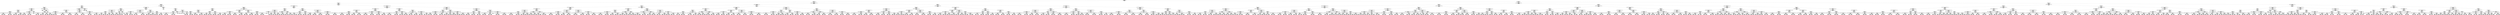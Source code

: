 digraph Tree {
node [shape=box] ;
0 [label="haversine_distance <= 2.1812\nmse = 0.6142\nsamples = 643217\nvalue = 6.4722"] ;
1 [label="haversine_distance <= 1.0229\nmse = 0.4514\nsamples = 333472\nvalue = 6.004"] ;
0 -> 1 [labeldistance=2.5, labelangle=45, headlabel="True"] ;
2 [label="haversine_distance <= 0.0167\nmse = 0.5568\nsamples = 111530\nvalue = 5.58"] ;
1 -> 2 ;
3 [label="haversine_distance <= 0.0062\nmse = 2.5531\nsamples = 1585\nvalue = 3.4585"] ;
2 -> 3 ;
4 [label="passenger_count <= 1.5\nmse = 1.8501\nsamples = 1038\nvalue = 3.1412"] ;
3 -> 4 ;
5 [label="dropoff_longitude <= -73.7764\nmse = 1.7787\nsamples = 832\nvalue = 3.0486"] ;
4 -> 5 ;
6 [label="avg_pickup_cluster_manhattan_speed <= 35.3014\nmse = 1.6317\nsamples = 804\nvalue = 3.0079"] ;
5 -> 6 ;
7 [label="pickup_longitude <= -73.9511\nmse = 1.6344\nsamples = 718\nvalue = 3.0889"] ;
6 -> 7 ;
8 [label="haversine_distance <= 0.0053\nmse = 1.4715\nsamples = 509\nvalue = 2.9536"] ;
7 -> 8 ;
9 [label="avg_dropoff_cluster_pickup_hour_haversine_speed <= 8.8563\nmse = 1.3527\nsamples = 478\nvalue = 2.8964"] ;
8 -> 9 ;
10 [label="mse = 7.2446\nsamples = 2\nvalue = 5.7606"] ;
9 -> 10 ;
11 [label="mse = 1.2782\nsamples = 476\nvalue = 2.8813"] ;
9 -> 11 ;
12 [label="avg_pickup_weekday_hour_haversine_speed <= 15.7082\nmse = 2.4838\nsamples = 31\nvalue = 3.882"] ;
8 -> 12 ;
13 [label="mse = 2.2143\nsamples = 23\nvalue = 3.4402"] ;
12 -> 13 ;
14 [label="mse = 1.3435\nsamples = 8\nvalue = 5.0373"] ;
12 -> 14 ;
15 [label="pickup_longitude <= -73.9479\nmse = 1.8753\nsamples = 209\nvalue = 3.4122"] ;
7 -> 15 ;
16 [label="avg_pickup_hour_manhattan_speed <= 18.5885\nmse = 1.8785\nsamples = 11\nvalue = 4.4956"] ;
15 -> 16 ;
17 [label="mse = 0.3457\nsamples = 5\nvalue = 3.2975"] ;
16 -> 17 ;
18 [label="mse = 1.1043\nsamples = 6\nvalue = 5.4171"] ;
16 -> 18 ;
19 [label="passthru_longitude <= -73.8115\nmse = 1.7834\nsamples = 198\nvalue = 3.3334"] ;
15 -> 19 ;
20 [label="mse = 1.7406\nsamples = 194\nvalue = 3.2906"] ;
19 -> 20 ;
21 [label="mse = 0.6528\nsamples = 4\nvalue = 4.979"] ;
19 -> 21 ;
22 [label="avg_pickup_hour_manhattan_speed <= 21.1968\nmse = 1.1207\nsamples = 86\nvalue = 2.3478"] ;
6 -> 22 ;
23 [label="avg_pickup_weekday_hour_manhattan_speed <= 18.7053\nmse = 1.0665\nsamples = 77\nvalue = 2.2496"] ;
22 -> 23 ;
24 [label="pickup_longitude <= -73.7817\nmse = 1.26\nsamples = 53\nvalue = 2.4605"] ;
23 -> 24 ;
25 [label="mse = 1.3526\nsamples = 45\nvalue = 2.5754"] ;
24 -> 25 ;
26 [label="mse = 0.2101\nsamples = 8\nvalue = 1.798"] ;
24 -> 26 ;
27 [label="avg_pickup_weekday_hour_manhattan_speed <= 20.7578\nmse = 0.2768\nsamples = 24\nvalue = 1.7612"] ;
23 -> 27 ;
28 [label="mse = 0.2842\nsamples = 15\nvalue = 1.4999"] ;
27 -> 28 ;
29 [label="mse = 0.1084\nsamples = 9\nvalue = 2.0515"] ;
27 -> 29 ;
30 [label="pickup_hour <= 0.5\nmse = 0.8145\nsamples = 9\nvalue = 3.173"] ;
22 -> 30 ;
31 [label="mse = 0.0\nsamples = 1\nvalue = 5.2983"] ;
30 -> 31 ;
32 [label="avg_pickup_weekday_hour_haversine_speed <= 23.9839\nmse = 0.527\nsamples = 8\nvalue = 3.0212"] ;
30 -> 32 ;
33 [label="mse = 0.365\nsamples = 7\nvalue = 2.9009"] ;
32 -> 33 ;
34 [label="mse = 0.0\nsamples = 1\nvalue = 4.585"] ;
32 -> 34 ;
35 [label="avg_dropoff_cluster_pickup_hour_haversine_speed <= 20.3632\nmse = 4.552\nsamples = 28\nvalue = 4.1898"] ;
5 -> 35 ;
36 [label="mse = 0.0\nsamples = 1\nvalue = 11.361"] ;
35 -> 36 ;
37 [label="avg_pickup_hour_haversine_speed <= 23.2214\nmse = 1.0315\nsamples = 27\nvalue = 3.6895"] ;
35 -> 37 ;
38 [label="dropoff_longitude <= -73.6852\nmse = 0.76\nsamples = 26\nvalue = 3.8455"] ;
37 -> 38 ;
39 [label="dropoff_longitude <= -73.7637\nmse = 0.323\nsamples = 11\nvalue = 4.2926"] ;
38 -> 39 ;
40 [label="mse = 0.0468\nsamples = 2\nvalue = 3.3945"] ;
39 -> 40 ;
41 [label="mse = 0.1241\nsamples = 9\nvalue = 4.5322"] ;
39 -> 41 ;
42 [label="passthru_latitude <= 40.7235\nmse = 0.8108\nsamples = 15\nvalue = 3.4409"] ;
38 -> 42 ;
43 [label="mse = 1.0759\nsamples = 3\nvalue = 2.3131"] ;
42 -> 43 ;
44 [label="mse = 0.5193\nsamples = 12\nvalue = 3.6288"] ;
42 -> 44 ;
45 [label="mse = -0.0\nsamples = 1\nvalue = 1.6094"] ;
37 -> 45 ;
46 [label="pickup_weekday_hour <= 166.0\nmse = 1.9648\nsamples = 206\nvalue = 3.5041"] ;
4 -> 46 ;
47 [label="avg_pickup_cluster_haversine_speed <= 26.569\nmse = 1.8125\nsamples = 204\nvalue = 3.4587"] ;
46 -> 47 ;
48 [label="avg_pickup_cluster_manhattan_speed <= 21.1723\nmse = 1.9153\nsamples = 168\nvalue = 3.5818"] ;
47 -> 48 ;
49 [label="avg_dropoff_cluster_manhattan_speed <= 15.5214\nmse = 1.6966\nsamples = 135\nvalue = 3.3959"] ;
48 -> 49 ;
50 [label="pickup_latitude <= 40.7204\nmse = 2.8761\nsamples = 18\nvalue = 4.3638"] ;
49 -> 50 ;
51 [label="mse = 1.9315\nsamples = 4\nvalue = 6.3969"] ;
50 -> 51 ;
52 [label="mse = 0.9954\nsamples = 14\nvalue = 3.5683"] ;
50 -> 52 ;
53 [label="avg_pickup_cluster_dropoff_cluster_manhattan_speed <= 7.3934\nmse = 1.3378\nsamples = 117\nvalue = 3.2426"] ;
49 -> 53 ;
54 [label="mse = 2.8747\nsamples = 3\nvalue = 4.7474"] ;
53 -> 54 ;
55 [label="mse = 1.1772\nsamples = 114\nvalue = 3.1805"] ;
53 -> 55 ;
56 [label="pickup_latitude <= 40.7456\nmse = 2.0555\nsamples = 33\nvalue = 4.4023"] ;
48 -> 56 ;
57 [label="avg_pickup_cluster_pickup_hour_manhattan_speed <= 23.7882\nmse = 4.2649\nsamples = 7\nvalue = 5.3452"] ;
56 -> 57 ;
58 [label="mse = 3.7605\nsamples = 2\nvalue = 8.4529"] ;
57 -> 58 ;
59 [label="mse = 0.6497\nsamples = 5\nvalue = 4.4129"] ;
57 -> 59 ;
60 [label="avg_pickup_cluster_dropoff_cluster_haversine_speed <= 13.0863\nmse = 0.9546\nsamples = 26\nvalue = 4.0959"] ;
56 -> 60 ;
61 [label="mse = 0.6946\nsamples = 23\nvalue = 4.246"] ;
60 -> 61 ;
62 [label="mse = 0.4547\nsamples = 3\nvalue = 2.2445"] ;
60 -> 62 ;
63 [label="avg_pickup_weekday_haversine_speed <= 13.6158\nmse = 0.6367\nsamples = 36\nvalue = 2.7525"] ;
47 -> 63 ;
64 [label="avg_pickup_hour_manhattan_speed <= 16.392\nmse = 0.4467\nsamples = 8\nvalue = 1.9815"] ;
63 -> 64 ;
65 [label="avg_pickup_weekday_manhattan_speed <= 17.4119\nmse = 0.0547\nsamples = 4\nvalue = 2.5742"] ;
64 -> 65 ;
66 [label="mse = 0.0121\nsamples = 3\nvalue = 2.4508"] ;
65 -> 66 ;
67 [label="mse = -0.0\nsamples = 1\nvalue = 2.9444"] ;
65 -> 67 ;
68 [label="avg_dropoff_cluster_pickup_hour_haversine_speed <= 26.64\nmse = 0.3177\nsamples = 4\nvalue = 1.5864"] ;
64 -> 68 ;
69 [label="mse = 0.1595\nsamples = 2\nvalue = 2.0742"] ;
68 -> 69 ;
70 [label="mse = 0.0\nsamples = 2\nvalue = 1.0986"] ;
68 -> 70 ;
71 [label="avg_pickup_cluster_pickup_hour_haversine_speed <= 27.5652\nmse = 0.4985\nsamples = 28\nvalue = 2.9452"] ;
63 -> 71 ;
72 [label="avg_pickup_cluster_pickup_hour_manhattan_speed <= 36.2735\nmse = 0.3976\nsamples = 21\nvalue = 2.7179"] ;
71 -> 72 ;
73 [label="mse = 0.2919\nsamples = 19\nvalue = 2.8154"] ;
72 -> 73 ;
74 [label="mse = 0.5395\nsamples = 2\nvalue = 1.9057"] ;
72 -> 74 ;
75 [label="avg_pickup_weekday_hour_manhattan_speed <= 23.8675\nmse = 0.3322\nsamples = 7\nvalue = 3.4755"] ;
71 -> 75 ;
76 [label="mse = 0.1091\nsamples = 4\nvalue = 3.1241"] ;
75 -> 76 ;
77 [label="mse = 0.0378\nsamples = 3\nvalue = 4.1782"] ;
75 -> 77 ;
78 [label="avg_dropoff_cluster_haversine_speed <= 16.965\nmse = 0.0004\nsamples = 2\nvalue = 7.3273"] ;
46 -> 78 ;
79 [label="mse = 0.0\nsamples = 1\nvalue = 7.3085"] ;
78 -> 79 ;
80 [label="mse = 0.0\nsamples = 1\nvalue = 7.346"] ;
78 -> 80 ;
81 [label="avg_pickup_cluster_haversine_speed <= 21.5895\nmse = 3.3502\nsamples = 547\nvalue = 4.0851"] ;
3 -> 81 ;
82 [label="avg_dropoff_cluster_manhattan_speed <= 16.4298\nmse = 3.3754\nsamples = 495\nvalue = 4.2031"] ;
81 -> 82 ;
83 [label="passthru_latitude <= 40.7218\nmse = 2.6356\nsamples = 156\nvalue = 3.6335"] ;
82 -> 83 ;
84 [label="avg_dropoff_cluster_pickup_hour_haversine_speed <= 12.3341\nmse = 3.4996\nsamples = 15\nvalue = 4.9661"] ;
83 -> 84 ;
85 [label="pickup_weekday_hour <= 85.5\nmse = 1.6466\nsamples = 6\nvalue = 3.4764"] ;
84 -> 85 ;
86 [label="pickup_weekday_hour <= 50.0\nmse = 0.5273\nsamples = 2\nvalue = 1.6121"] ;
85 -> 86 ;
87 [label="mse = 0.0\nsamples = 1\nvalue = 2.6391"] ;
86 -> 87 ;
88 [label="mse = 0.0\nsamples = 1\nvalue = 1.0986"] ;
86 -> 88 ;
89 [label="manhattan_distance <= 0.0199\nmse = 0.475\nsamples = 4\nvalue = 4.0978"] ;
85 -> 89 ;
90 [label="mse = 0.0462\nsamples = 3\nvalue = 3.7436"] ;
89 -> 90 ;
91 [label="mse = -0.0\nsamples = 1\nvalue = 5.3375"] ;
89 -> 91 ;
92 [label="avg_dropoff_cluster_pickup_hour_manhattan_speed <= 16.3508\nmse = 1.7862\nsamples = 9\nvalue = 6.1579"] ;
84 -> 92 ;
93 [label="passenger_count <= 3.0\nmse = 0.0836\nsamples = 3\nvalue = 7.3967"] ;
92 -> 93 ;
94 [label="mse = 0.007\nsamples = 2\nvalue = 7.5214"] ;
93 -> 94 ;
95 [label="mse = -0.0\nsamples = 1\nvalue = 6.7731"] ;
93 -> 95 ;
96 [label="haversine_distance <= 0.0121\nmse = 1.2161\nsamples = 6\nvalue = 5.3321"] ;
92 -> 96 ;
97 [label="mse = 0.7238\nsamples = 4\nvalue = 5.758"] ;
96 -> 97 ;
98 [label="mse = 0.0817\nsamples = 2\nvalue = 3.8412"] ;
96 -> 98 ;
99 [label="avg_pickup_weekday_hour_manhattan_speed <= 31.4604\nmse = 2.249\nsamples = 141\nvalue = 3.4545"] ;
83 -> 99 ;
100 [label="pickup_cluster <= 26.0\nmse = 2.0924\nsamples = 139\nvalue = 3.4019"] ;
99 -> 100 ;
101 [label="pickup_weekday_hour <= 11.5\nmse = 0.9586\nsamples = 35\nvalue = 2.7695"] ;
100 -> 101 ;
102 [label="mse = 0.0\nsamples = 1\nvalue = 6.2005"] ;
101 -> 102 ;
103 [label="mse = 0.7543\nsamples = 34\nvalue = 2.7059"] ;
101 -> 103 ;
104 [label="pickup_hour <= 2.5\nmse = 2.3155\nsamples = 104\nvalue = 3.6451"] ;
100 -> 104 ;
105 [label="mse = 1.4347\nsamples = 10\nvalue = 2.6568"] ;
104 -> 105 ;
106 [label="mse = 2.2909\nsamples = 94\nvalue = 3.7609"] ;
104 -> 106 ;
107 [label="passenger_count <= 1.5\nmse = 0.3177\nsamples = 2\nvalue = 6.9305"] ;
99 -> 107 ;
108 [label="mse = 0.0\nsamples = 1\nvalue = 6.1334"] ;
107 -> 108 ;
109 [label="mse = 0.0\nsamples = 1\nvalue = 7.3291"] ;
107 -> 109 ;
110 [label="manhattan_distance <= 0.0143\nmse = 3.493\nsamples = 339\nvalue = 4.444"] ;
82 -> 110 ;
111 [label="avg_dropoff_cluster_pickup_hour_manhattan_speed <= 14.7368\nmse = 3.2533\nsamples = 187\nvalue = 4.1471"] ;
110 -> 111 ;
112 [label="avg_pickup_weekday_hour_manhattan_speed <= 14.6755\nmse = 0.2419\nsamples = 9\nvalue = 2.57"] ;
111 -> 112 ;
113 [label="haversine_distance <= 0.0098\nmse = 0.0897\nsamples = 5\nvalue = 2.2596"] ;
112 -> 113 ;
114 [label="mse = 0.0107\nsamples = 3\nvalue = 2.5402"] ;
113 -> 114 ;
115 [label="mse = 0.0395\nsamples = 2\nvalue = 2.035"] ;
113 -> 115 ;
116 [label="passthru_latitude <= 40.7527\nmse = 0.0301\nsamples = 4\nvalue = 3.1289"] ;
112 -> 116 ;
117 [label="mse = 0.0123\nsamples = 3\nvalue = 3.2519"] ;
116 -> 117 ;
118 [label="mse = -0.0\nsamples = 1\nvalue = 2.9444"] ;
116 -> 118 ;
119 [label="avg_pickup_cluster_pickup_hour_manhattan_speed <= 14.0118\nmse = 3.2736\nsamples = 178\nvalue = 4.2277"] ;
111 -> 119 ;
120 [label="avg_pickup_cluster_pickup_hour_manhattan_speed <= 13.2759\nmse = 1.6607\nsamples = 3\nvalue = 6.7223"] ;
119 -> 120 ;
121 [label="mse = 0.0\nsamples = 1\nvalue = 3.8712"] ;
120 -> 121 ;
122 [label="mse = 0.0419\nsamples = 2\nvalue = 7.2925"] ;
120 -> 122 ;
123 [label="avg_pickup_weekday_hour_manhattan_speed <= 30.3239\nmse = 3.1673\nsamples = 175\nvalue = 4.1719"] ;
119 -> 123 ;
124 [label="mse = 3.1384\nsamples = 171\nvalue = 4.2382"] ;
123 -> 124 ;
125 [label="mse = 0.2261\nsamples = 4\nvalue = 2.263"] ;
123 -> 125 ;
126 [label="haversine_distance <= 0.0159\nmse = 3.551\nsamples = 152\nvalue = 4.7847"] ;
110 -> 126 ;
127 [label="avg_pickup_cluster_dropoff_cluster_haversine_speed <= 12.963\nmse = 3.5293\nsamples = 132\nvalue = 4.9474"] ;
126 -> 127 ;
128 [label="avg_dropoff_cluster_haversine_speed <= 13.2841\nmse = 3.3942\nsamples = 117\nvalue = 4.7869"] ;
127 -> 128 ;
129 [label="mse = 3.1618\nsamples = 25\nvalue = 5.7648"] ;
128 -> 129 ;
130 [label="mse = 3.0497\nsamples = 92\nvalue = 4.4631"] ;
128 -> 130 ;
131 [label="pickup_hour <= 4.5\nmse = 2.7911\nsamples = 15\nvalue = 6.2121"] ;
127 -> 131 ;
132 [label="mse = 0.4499\nsamples = 4\nvalue = 3.4855"] ;
131 -> 132 ;
133 [label="mse = 0.4412\nsamples = 11\nvalue = 7.0732"] ;
131 -> 133 ;
134 [label="pickup_cluster <= 31.5\nmse = 1.9632\nsamples = 20\nvalue = 3.5393"] ;
126 -> 134 ;
135 [label="avg_pickup_hour_haversine_speed <= 16.3375\nmse = 0.3166\nsamples = 11\nvalue = 2.6744"] ;
134 -> 135 ;
136 [label="mse = 0.1615\nsamples = 8\nvalue = 2.504"] ;
135 -> 136 ;
137 [label="mse = 0.2721\nsamples = 3\nvalue = 3.4699"] ;
135 -> 137 ;
138 [label="pickup_weekday <= 4.5\nmse = 1.735\nsamples = 9\nvalue = 4.7646"] ;
134 -> 138 ;
139 [label="mse = 1.0036\nsamples = 6\nvalue = 4.0704"] ;
138 -> 139 ;
140 [label="mse = 0.3065\nsamples = 3\nvalue = 6.153"] ;
138 -> 140 ;
141 [label="passthru_latitude <= 40.6179\nmse = 1.7664\nsamples = 52\nvalue = 2.9816"] ;
81 -> 141 ;
142 [label="mse = 0.0\nsamples = 1\nvalue = 8.2664"] ;
141 -> 142 ;
143 [label="pickup_weekday_hour <= 161.0\nmse = 1.4391\nsamples = 51\nvalue = 2.9163"] ;
141 -> 143 ;
144 [label="pickup_hour <= 21.5\nmse = 1.2022\nsamples = 48\nvalue = 2.8109"] ;
143 -> 144 ;
145 [label="pickup_latitude <= 40.6488\nmse = 1.1103\nsamples = 46\nvalue = 2.9021"] ;
144 -> 145 ;
146 [label="avg_dropoff_cluster_pickup_hour_manhattan_speed <= 56.8377\nmse = 0.7677\nsamples = 37\nvalue = 2.6478"] ;
145 -> 146 ;
147 [label="mse = 0.6246\nsamples = 35\nvalue = 2.5492"] ;
146 -> 147 ;
148 [label="mse = 0.2921\nsamples = 2\nvalue = 4.2907"] ;
146 -> 148 ;
149 [label="avg_pickup_cluster_pickup_hour_manhattan_speed <= 27.4579\nmse = 1.3826\nsamples = 9\nvalue = 3.6114"] ;
145 -> 149 ;
150 [label="mse = 0.527\nsamples = 4\nvalue = 2.7286"] ;
149 -> 150 ;
151 [label="mse = 0.8198\nsamples = 5\nvalue = 4.4059"] ;
149 -> 151 ;
152 [label="dropoff_latitude <= 40.6521\nmse = 0.0155\nsamples = 2\nvalue = 1.1705"] ;
144 -> 152 ;
153 [label="mse = 0.0\nsamples = 1\nvalue = 1.3863"] ;
152 -> 153 ;
154 [label="mse = 0.0\nsamples = 1\nvalue = 1.0986"] ;
152 -> 154 ;
155 [label="dropoff_latitude <= 40.6459\nmse = 2.3049\nsamples = 3\nvalue = 4.5183"] ;
143 -> 155 ;
156 [label="avg_pickup_cluster_pickup_hour_manhattan_speed <= 39.9596\nmse = 0.0578\nsamples = 2\nvalue = 3.7668"] ;
155 -> 156 ;
157 [label="mse = 0.0\nsamples = 1\nvalue = 4.0073"] ;
156 -> 157 ;
158 [label="mse = 0.0\nsamples = 1\nvalue = 3.5264"] ;
156 -> 158 ;
159 [label="mse = 0.0\nsamples = 1\nvalue = 7.524"] ;
155 -> 159 ;
160 [label="haversine_distance <= 0.6548\nmse = 0.4615\nsamples = 109945\nvalue = 5.6109"] ;
2 -> 160 ;
161 [label="avg_dropoff_cluster_pickup_hour_manhattan_speed <= 16.8638\nmse = 0.6721\nsamples = 36264\nvalue = 5.3531"] ;
160 -> 161 ;
162 [label="haversine_distance <= 0.2171\nmse = 0.6151\nsamples = 19890\nvalue = 5.495"] ;
161 -> 162 ;
163 [label="haversine_distance <= 0.0656\nmse = 2.1378\nsamples = 1770\nvalue = 5.0896"] ;
162 -> 163 ;
164 [label="pickup_longitude <= -73.9709\nmse = 3.1502\nsamples = 524\nvalue = 4.8156"] ;
163 -> 164 ;
165 [label="haversine_distance <= 0.0333\nmse = 3.1091\nsamples = 434\nvalue = 4.6523"] ;
164 -> 165 ;
166 [label="pickup_longitude <= -73.9757\nmse = 3.1275\nsamples = 172\nvalue = 4.3676"] ;
165 -> 166 ;
167 [label="mse = 3.1067\nsamples = 158\nvalue = 4.475"] ;
166 -> 167 ;
168 [label="mse = 1.3148\nsamples = 14\nvalue = 2.9774"] ;
166 -> 168 ;
169 [label="passthru_latitude <= 40.7792\nmse = 3.0119\nsamples = 262\nvalue = 4.8349"] ;
165 -> 169 ;
170 [label="mse = 2.9526\nsamples = 253\nvalue = 4.7764"] ;
169 -> 170 ;
171 [label="mse = 1.063\nsamples = 9\nvalue = 6.7889"] ;
169 -> 171 ;
172 [label="manhattan_distance <= 0.0541\nmse = 2.6768\nsamples = 90\nvalue = 5.5492"] ;
164 -> 172 ;
173 [label="avg_pickup_cluster_haversine_speed <= 15.2458\nmse = 1.4775\nsamples = 48\nvalue = 6.3052"] ;
172 -> 173 ;
174 [label="mse = 0.9451\nsamples = 42\nvalue = 6.5951"] ;
173 -> 174 ;
175 [label="mse = 0.4264\nsamples = 6\nvalue = 4.2474"] ;
173 -> 175 ;
176 [label="avg_pickup_cluster_pickup_hour_haversine_speed <= 12.5553\nmse = 2.638\nsamples = 42\nvalue = 4.6744"] ;
172 -> 176 ;
177 [label="mse = 2.1528\nsamples = 32\nvalue = 4.3769"] ;
176 -> 177 ;
178 [label="mse = 2.6762\nsamples = 10\nvalue = 5.9786"] ;
176 -> 178 ;
179 [label="dropoff_longitude <= -73.9814\nmse = 1.6658\nsamples = 1246\nvalue = 5.2052"] ;
163 -> 179 ;
180 [label="manhattan_distance <= 0.094\nmse = 1.5262\nsamples = 771\nvalue = 5.0838"] ;
179 -> 180 ;
181 [label="dropoff_cluster <= 56.0\nmse = 2.0791\nsamples = 46\nvalue = 5.9316"] ;
180 -> 181 ;
182 [label="mse = 0.8902\nsamples = 25\nvalue = 5.2685"] ;
181 -> 182 ;
183 [label="mse = 2.3794\nsamples = 21\nvalue = 6.6337"] ;
181 -> 183 ;
184 [label="passthru_latitude <= 40.6915\nmse = 1.4459\nsamples = 725\nvalue = 5.0321"] ;
180 -> 184 ;
185 [label="mse = 0.3846\nsamples = 2\nvalue = 7.9227"] ;
184 -> 185 ;
186 [label="mse = 1.4138\nsamples = 723\nvalue = 5.0195"] ;
184 -> 186 ;
187 [label="passenger_count <= 3.5\nmse = 1.83\nsamples = 475\nvalue = 5.4023"] ;
179 -> 187 ;
188 [label="avg_dropoff_cluster_pickup_hour_haversine_speed <= 12.7504\nmse = 1.7615\nsamples = 425\nvalue = 5.3415"] ;
187 -> 188 ;
189 [label="mse = 1.6164\nsamples = 393\nvalue = 5.2848"] ;
188 -> 189 ;
190 [label="mse = 3.0109\nsamples = 32\nvalue = 6.0329"] ;
188 -> 190 ;
191 [label="pickup_cluster <= 36.5\nmse = 2.1136\nsamples = 50\nvalue = 5.9329"] ;
187 -> 191 ;
192 [label="mse = 1.8289\nsamples = 25\nvalue = 6.5641"] ;
191 -> 192 ;
193 [label="mse = 1.6244\nsamples = 25\nvalue = 5.3178"] ;
191 -> 193 ;
194 [label="avg_dropoff_cluster_pickup_hour_manhattan_speed <= 13.8814\nmse = 0.4488\nsamples = 18120\nvalue = 5.5346"] ;
162 -> 194 ;
195 [label="avg_pickup_cluster_dropoff_cluster_manhattan_speed <= 11.1695\nmse = 0.4412\nsamples = 5979\nvalue = 5.7114"] ;
194 -> 195 ;
196 [label="avg_dropoff_cluster_pickup_hour_manhattan_speed <= 12.847\nmse = 0.4342\nsamples = 3592\nvalue = 5.7965"] ;
195 -> 196 ;
197 [label="avg_pickup_weekday_hour_haversine_speed <= 13.3131\nmse = 0.4274\nsamples = 1967\nvalue = 5.8998"] ;
196 -> 197 ;
198 [label="mse = 0.3884\nsamples = 1571\nvalue = 5.9553"] ;
197 -> 198 ;
199 [label="mse = 0.5212\nsamples = 396\nvalue = 5.6817"] ;
197 -> 199 ;
200 [label="haversine_distance <= 0.4371\nmse = 0.4142\nsamples = 1625\nvalue = 5.6723"] ;
196 -> 200 ;
201 [label="mse = 0.6104\nsamples = 564\nvalue = 5.5279"] ;
200 -> 201 ;
202 [label="mse = 0.2883\nsamples = 1061\nvalue = 5.7519"] ;
200 -> 202 ;
203 [label="haversine_distance <= 0.5667\nmse = 0.4246\nsamples = 2387\nvalue = 5.5842"] ;
195 -> 203 ;
204 [label="avg_pickup_weekday_hour_manhattan_speed <= 15.0063\nmse = 0.4723\nsamples = 1352\nvalue = 5.4922"] ;
203 -> 204 ;
205 [label="mse = 0.538\nsamples = 591\nvalue = 5.5969"] ;
204 -> 205 ;
206 [label="mse = 0.4063\nsamples = 761\nvalue = 5.411"] ;
204 -> 206 ;
207 [label="avg_pickup_weekday_hour_manhattan_speed <= 16.1723\nmse = 0.3353\nsamples = 1035\nvalue = 5.7061"] ;
203 -> 207 ;
208 [label="mse = 0.372\nsamples = 671\nvalue = 5.7887"] ;
207 -> 208 ;
209 [label="mse = 0.2356\nsamples = 364\nvalue = 5.5581"] ;
207 -> 209 ;
210 [label="avg_pickup_cluster_dropoff_cluster_haversine_speed <= 11.2656\nmse = 0.4294\nsamples = 12141\nvalue = 5.447"] ;
194 -> 210 ;
211 [label="haversine_distance <= 0.498\nmse = 0.4308\nsamples = 9173\nvalue = 5.4996"] ;
210 -> 211 ;
212 [label="dropoff_latitude <= 40.7667\nmse = 0.5006\nsamples = 4018\nvalue = 5.3836"] ;
211 -> 212 ;
213 [label="mse = 0.5241\nsamples = 3101\nvalue = 5.4274"] ;
212 -> 213 ;
214 [label="mse = 0.3926\nsamples = 917\nvalue = 5.2354"] ;
212 -> 214 ;
215 [label="avg_pickup_cluster_dropoff_cluster_haversine_speed <= 9.3373\nmse = 0.3591\nsamples = 5155\nvalue = 5.5887"] ;
211 -> 215 ;
216 [label="mse = 0.3659\nsamples = 2165\nvalue = 5.6704"] ;
215 -> 216 ;
217 [label="mse = 0.3458\nsamples = 2990\nvalue = 5.5294"] ;
215 -> 217 ;
218 [label="haversine_distance <= 0.5288\nmse = 0.3902\nsamples = 2968\nvalue = 5.2846"] ;
210 -> 218 ;
219 [label="manhattan_distance <= 0.2535\nmse = 0.4664\nsamples = 1201\nvalue = 5.1751"] ;
218 -> 219 ;
220 [label="mse = 1.4683\nsamples = 4\nvalue = 6.4886"] ;
219 -> 220 ;
221 [label="mse = 0.4508\nsamples = 1197\nvalue = 5.1676"] ;
219 -> 221 ;
222 [label="avg_pickup_weekday_hour_haversine_speed <= 11.3417\nmse = 0.3219\nsamples = 1767\nvalue = 5.3619"] ;
218 -> 222 ;
223 [label="mse = 0.3527\nsamples = 606\nvalue = 5.48"] ;
222 -> 223 ;
224 [label="mse = 0.2947\nsamples = 1161\nvalue = 5.3004"] ;
222 -> 224 ;
225 [label="passthru_latitude <= 40.658\nmse = 0.6871\nsamples = 16374\nvalue = 5.1814"] ;
161 -> 225 ;
226 [label="haversine_distance <= 0.2374\nmse = 2.8717\nsamples = 247\nvalue = 4.1966"] ;
225 -> 226 ;
227 [label="avg_dropoff_cluster_manhattan_speed <= 24.213\nmse = 2.4308\nsamples = 156\nvalue = 3.5989"] ;
226 -> 227 ;
228 [label="avg_pickup_weekday_haversine_speed <= 15.2205\nmse = 0.0458\nsamples = 2\nvalue = 8.1068"] ;
227 -> 228 ;
229 [label="mse = 0.0\nsamples = 1\nvalue = 7.8928"] ;
228 -> 229 ;
230 [label="mse = 0.0\nsamples = 1\nvalue = 8.3207"] ;
228 -> 230 ;
231 [label="avg_pickup_weekday_hour_haversine_speed <= 25.3368\nmse = 2.1287\nsamples = 154\nvalue = 3.5244"] ;
227 -> 231 ;
232 [label="haversine_distance <= 0.06\nmse = 1.9697\nsamples = 150\nvalue = 3.4757"] ;
231 -> 232 ;
233 [label="mse = 1.912\nsamples = 58\nvalue = 3.0826"] ;
232 -> 233 ;
234 [label="mse = 1.8268\nsamples = 92\nvalue = 3.75"] ;
232 -> 234 ;
235 [label="dropoff_latitude <= 40.6448\nmse = 4.6163\nsamples = 4\nvalue = 5.4413"] ;
231 -> 235 ;
236 [label="mse = 0.0\nsamples = 1\nvalue = 7.5848"] ;
235 -> 236 ;
237 [label="mse = 0.0435\nsamples = 3\nvalue = 3.2978"] ;
235 -> 237 ;
238 [label="passthru_latitude <= 40.6454\nmse = 1.9723\nsamples = 91\nvalue = 5.2176"] ;
226 -> 238 ;
239 [label="avg_dropoff_cluster_pickup_hour_haversine_speed <= 22.5245\nmse = 1.8546\nsamples = 50\nvalue = 5.687"] ;
238 -> 239 ;
240 [label="pickup_longitude <= -73.79\nmse = 2.2779\nsamples = 15\nvalue = 6.4533"] ;
239 -> 240 ;
241 [label="mse = 0.4189\nsamples = 8\nvalue = 5.4378"] ;
240 -> 241 ;
242 [label="mse = 1.7017\nsamples = 7\nvalue = 7.7226"] ;
240 -> 242 ;
243 [label="avg_pickup_cluster_haversine_speed <= 27.7855\nmse = 1.1874\nsamples = 35\nvalue = 5.2966"] ;
239 -> 243 ;
244 [label="mse = 0.9047\nsamples = 23\nvalue = 4.8262"] ;
243 -> 244 ;
245 [label="mse = 0.4703\nsamples = 12\nvalue = 6.2112"] ;
243 -> 245 ;
246 [label="haversine_distance <= 0.4178\nmse = 1.4998\nsamples = 41\nvalue = 4.6309"] ;
238 -> 246 ;
247 [label="passenger_count <= 4.0\nmse = 1.0108\nsamples = 24\nvalue = 4.1214"] ;
246 -> 247 ;
248 [label="mse = 0.2373\nsamples = 23\nvalue = 3.9763"] ;
247 -> 248 ;
249 [label="mse = 0.0\nsamples = 1\nvalue = 9.4926"] ;
247 -> 249 ;
250 [label="passthru_longitude <= -73.7901\nmse = 1.2808\nsamples = 17\nvalue = 5.3755"] ;
246 -> 250 ;
251 [label="mse = 0.3417\nsamples = 5\nvalue = 4.1286"] ;
250 -> 251 ;
252 [label="mse = 0.8429\nsamples = 12\nvalue = 5.8349"] ;
250 -> 252 ;
253 [label="haversine_distance <= 0.4571\nmse = 0.6388\nsamples = 16127\nvalue = 5.1964"] ;
225 -> 253 ;
254 [label="avg_pickup_weekday_hour_manhattan_speed <= 21.4118\nmse = 1.0992\nsamples = 6340\nvalue = 5.0748"] ;
253 -> 254 ;
255 [label="haversine_distance <= 0.0444\nmse = 1.1271\nsamples = 4056\nvalue = 5.1472"] ;
254 -> 255 ;
256 [label="manhattan_distance <= 0.0304\nmse = 3.9372\nsamples = 262\nvalue = 4.7444"] ;
255 -> 256 ;
257 [label="mse = 4.4817\nsamples = 74\nvalue = 5.3904"] ;
256 -> 257 ;
258 [label="mse = 3.473\nsamples = 188\nvalue = 4.4797"] ;
256 -> 258 ;
259 [label="avg_pickup_cluster_dropoff_cluster_manhattan_speed <= 13.9339\nmse = 0.9287\nsamples = 3794\nvalue = 5.174"] ;
255 -> 259 ;
260 [label="mse = 0.9325\nsamples = 2476\nvalue = 5.2449"] ;
259 -> 260 ;
261 [label="mse = 0.8954\nsamples = 1318\nvalue = 5.0436"] ;
259 -> 261 ;
262 [label="haversine_distance <= 0.2869\nmse = 1.0225\nsamples = 2284\nvalue = 4.9442"] ;
254 -> 262 ;
263 [label="pickup_longitude <= -74.0063\nmse = 1.6556\nsamples = 975\nvalue = 4.8087"] ;
262 -> 263 ;
264 [label="mse = 1.412\nsamples = 49\nvalue = 4.1095"] ;
263 -> 264 ;
265 [label="mse = 1.6419\nsamples = 926\nvalue = 4.8442"] ;
263 -> 265 ;
266 [label="avg_dropoff_cluster_manhattan_speed <= 15.7269\nmse = 0.5342\nsamples = 1309\nvalue = 5.0438"] ;
262 -> 266 ;
267 [label="mse = 0.5213\nsamples = 327\nvalue = 5.2167"] ;
266 -> 267 ;
268 [label="mse = 0.5253\nsamples = 982\nvalue = 4.9867"] ;
266 -> 268 ;
269 [label="avg_pickup_cluster_dropoff_cluster_manhattan_speed <= 13.3632\nmse = 0.3219\nsamples = 9787\nvalue = 5.2758"] ;
253 -> 269 ;
270 [label="avg_pickup_weekday_hour_haversine_speed <= 17.5526\nmse = 0.3025\nsamples = 4381\nvalue = 5.3957"] ;
269 -> 270 ;
271 [label="passthru_longitude <= -74.0059\nmse = 0.3099\nsamples = 3161\nvalue = 5.4619"] ;
270 -> 271 ;
272 [label="mse = 0.2996\nsamples = 422\nvalue = 5.6696"] ;
271 -> 272 ;
273 [label="mse = 0.3039\nsamples = 2739\nvalue = 5.4299"] ;
271 -> 273 ;
274 [label="avg_dropoff_cluster_pickup_hour_manhattan_speed <= 19.908\nmse = 0.2412\nsamples = 1220\nvalue = 5.2215"] ;
270 -> 274 ;
275 [label="mse = 0.2066\nsamples = 458\nvalue = 5.354"] ;
274 -> 275 ;
276 [label="mse = 0.2452\nsamples = 762\nvalue = 5.1454"] ;
274 -> 276 ;
277 [label="avg_pickup_weekday_hour_manhattan_speed <= 22.5512\nmse = 0.3166\nsamples = 5406\nvalue = 5.1795"] ;
269 -> 277 ;
278 [label="avg_pickup_cluster_dropoff_cluster_manhattan_speed <= 16.3681\nmse = 0.3161\nsamples = 4277\nvalue = 5.2274"] ;
277 -> 278 ;
279 [label="mse = 0.3167\nsamples = 2109\nvalue = 5.3041"] ;
278 -> 279 ;
280 [label="mse = 0.3043\nsamples = 2168\nvalue = 5.1534"] ;
278 -> 280 ;
281 [label="avg_pickup_cluster_dropoff_cluster_haversine_speed <= 13.3742\nmse = 0.2765\nsamples = 1129\nvalue = 4.9969"] ;
277 -> 281 ;
282 [label="mse = 0.2735\nsamples = 755\nvalue = 5.0681"] ;
281 -> 282 ;
283 [label="mse = 0.2507\nsamples = 374\nvalue = 4.8499"] ;
281 -> 283 ;
284 [label="avg_pickup_cluster_dropoff_cluster_haversine_speed <= 11.0624\nmse = 0.3088\nsamples = 73681\nvalue = 5.7379"] ;
160 -> 284 ;
285 [label="avg_pickup_weekday_hour_manhattan_speed <= 18.907\nmse = 0.2781\nsamples = 42366\nvalue = 5.8894"] ;
284 -> 285 ;
286 [label="avg_pickup_cluster_dropoff_cluster_haversine_speed <= 9.262\nmse = 0.2715\nsamples = 27530\nvalue = 6.0014"] ;
285 -> 286 ;
287 [label="avg_dropoff_cluster_pickup_hour_haversine_speed <= 10.4804\nmse = 0.2762\nsamples = 11329\nvalue = 6.1423"] ;
286 -> 287 ;
288 [label="haversine_distance <= 0.8182\nmse = 0.2901\nsamples = 5856\nvalue = 6.2483"] ;
287 -> 288 ;
289 [label="avg_pickup_cluster_dropoff_cluster_haversine_speed <= 8.1261\nmse = 0.3226\nsamples = 2413\nvalue = 6.1228"] ;
288 -> 289 ;
290 [label="mse = 0.3284\nsamples = 1365\nvalue = 6.2023"] ;
289 -> 290 ;
291 [label="mse = 0.2944\nsamples = 1048\nvalue = 6.0147"] ;
289 -> 291 ;
292 [label="avg_pickup_weekday_hour_manhattan_speed <= 17.0964\nmse = 0.247\nsamples = 3443\nvalue = 6.3389"] ;
288 -> 292 ;
293 [label="mse = 0.2238\nsamples = 2935\nvalue = 6.3728"] ;
292 -> 293 ;
294 [label="mse = 0.3363\nsamples = 508\nvalue = 6.1399"] ;
292 -> 294 ;
295 [label="haversine_distance <= 0.7916\nmse = 0.2366\nsamples = 5473\nvalue = 6.0292"] ;
287 -> 295 ;
296 [label="passthru_longitude <= -73.956\nmse = 0.2311\nsamples = 2007\nvalue = 5.8909"] ;
295 -> 296 ;
297 [label="mse = 0.2276\nsamples = 1963\nvalue = 5.9011"] ;
296 -> 297 ;
298 [label="mse = 0.1881\nsamples = 44\nvalue = 5.4557"] ;
296 -> 298 ;
299 [label="avg_pickup_weekday_hour_manhattan_speed <= 14.6914\nmse = 0.2225\nsamples = 3466\nvalue = 6.1088"] ;
295 -> 299 ;
300 [label="mse = 0.1784\nsamples = 779\nvalue = 6.2279"] ;
299 -> 300 ;
301 [label="mse = 0.2299\nsamples = 2687\nvalue = 6.0748"] ;
299 -> 301 ;
302 [label="haversine_distance <= 0.8485\nmse = 0.2445\nsamples = 16201\nvalue = 5.9025"] ;
286 -> 302 ;
303 [label="avg_dropoff_cluster_pickup_hour_haversine_speed <= 11.1454\nmse = 0.257\nsamples = 7832\nvalue = 5.7967"] ;
302 -> 303 ;
304 [label="avg_pickup_weekday_hour_manhattan_speed <= 14.8479\nmse = 0.3062\nsamples = 2905\nvalue = 5.8952"] ;
303 -> 304 ;
305 [label="mse = 0.3077\nsamples = 1411\nvalue = 5.9755"] ;
304 -> 305 ;
306 [label="mse = 0.2931\nsamples = 1494\nvalue = 5.82"] ;
304 -> 306 ;
307 [label="avg_pickup_weekday_hour_haversine_speed <= 11.5483\nmse = 0.2182\nsamples = 4927\nvalue = 5.7376"] ;
303 -> 307 ;
308 [label="mse = 0.2008\nsamples = 1685\nvalue = 5.8185"] ;
307 -> 308 ;
309 [label="mse = 0.222\nsamples = 3242\nvalue = 5.6952"] ;
307 -> 309 ;
310 [label="avg_pickup_weekday_hour_haversine_speed <= 11.7801\nmse = 0.2133\nsamples = 8369\nvalue = 5.9995"] ;
302 -> 310 ;
311 [label="avg_dropoff_cluster_pickup_hour_haversine_speed <= 10.9721\nmse = 0.2079\nsamples = 3988\nvalue = 6.0701"] ;
310 -> 311 ;
312 [label="mse = 0.2063\nsamples = 1736\nvalue = 6.1421"] ;
311 -> 312 ;
313 [label="mse = 0.2022\nsamples = 2252\nvalue = 6.0151"] ;
311 -> 313 ;
314 [label="passthru_latitude <= 40.7672\nmse = 0.2093\nsamples = 4381\nvalue = 5.9336"] ;
310 -> 314 ;
315 [label="mse = 0.2193\nsamples = 3731\nvalue = 5.9591"] ;
314 -> 315 ;
316 [label="mse = 0.1292\nsamples = 650\nvalue = 5.7906"] ;
314 -> 316 ;
317 [label="avg_pickup_weekday_hour_haversine_speed <= 17.8406\nmse = 0.2245\nsamples = 14836\nvalue = 5.6827"] ;
285 -> 317 ;
318 [label="haversine_distance <= 0.8141\nmse = 0.217\nsamples = 10411\nvalue = 5.7515"] ;
317 -> 318 ;
319 [label="passthru_latitude <= 40.7655\nmse = 0.2424\nsamples = 4047\nvalue = 5.6297"] ;
318 -> 319 ;
320 [label="avg_pickup_cluster_dropoff_cluster_haversine_speed <= 9.7431\nmse = 0.25\nsamples = 3475\nvalue = 5.6621"] ;
319 -> 320 ;
321 [label="mse = 0.2614\nsamples = 2199\nvalue = 5.7109"] ;
320 -> 321 ;
322 [label="mse = 0.219\nsamples = 1276\nvalue = 5.5776"] ;
320 -> 322 ;
323 [label="avg_pickup_cluster_dropoff_cluster_haversine_speed <= 10.0262\nmse = 0.1465\nsamples = 572\nvalue = 5.4265"] ;
319 -> 323 ;
324 [label="mse = 0.1508\nsamples = 288\nvalue = 5.5101"] ;
323 -> 324 ;
325 [label="mse = 0.1264\nsamples = 284\nvalue = 5.3371"] ;
323 -> 325 ;
326 [label="avg_pickup_cluster_dropoff_cluster_haversine_speed <= 9.4141\nmse = 0.185\nsamples = 6364\nvalue = 5.8298"] ;
318 -> 326 ;
327 [label="manhattan_distance <= 0.8407\nmse = 0.1842\nsamples = 2884\nvalue = 5.9266"] ;
326 -> 327 ;
328 [label="mse = 5.1311\nsamples = 7\nvalue = 7.2475"] ;
327 -> 328 ;
329 [label="mse = 0.1648\nsamples = 2877\nvalue = 5.9228"] ;
327 -> 329 ;
330 [label="haversine_distance <= 0.9232\nmse = 0.1716\nsamples = 3480\nvalue = 5.7505"] ;
326 -> 330 ;
331 [label="mse = 0.1822\nsamples = 1729\nvalue = 5.6927"] ;
330 -> 331 ;
332 [label="mse = 0.1549\nsamples = 1751\nvalue = 5.8067"] ;
330 -> 332 ;
333 [label="haversine_distance <= 0.8467\nmse = 0.2052\nsamples = 4425\nvalue = 5.5224"] ;
317 -> 333 ;
334 [label="avg_dropoff_cluster_pickup_hour_manhattan_speed <= 24.9471\nmse = 0.2238\nsamples = 2176\nvalue = 5.4321"] ;
333 -> 334 ;
335 [label="avg_dropoff_cluster_pickup_hour_manhattan_speed <= 24.8384\nmse = 0.2291\nsamples = 1789\nvalue = 5.4714"] ;
334 -> 335 ;
336 [label="mse = 0.2053\nsamples = 1784\nvalue = 5.4674"] ;
335 -> 336 ;
337 [label="mse = 6.095\nsamples = 5\nvalue = 6.7421"] ;
335 -> 337 ;
338 [label="pickup_cluster <= 10.0\nmse = 0.1614\nsamples = 387\nvalue = 5.2543"] ;
334 -> 338 ;
339 [label="mse = 0.1174\nsamples = 32\nvalue = 5.5025"] ;
338 -> 339 ;
340 [label="mse = 0.159\nsamples = 355\nvalue = 5.229"] ;
338 -> 340 ;
341 [label="avg_pickup_cluster_dropoff_cluster_manhattan_speed <= 15.1736\nmse = 0.1717\nsamples = 2249\nvalue = 5.6096"] ;
333 -> 341 ;
342 [label="avg_dropoff_cluster_pickup_hour_haversine_speed <= 15.5476\nmse = 0.1489\nsamples = 2246\nvalue = 5.6053"] ;
341 -> 342 ;
343 [label="mse = 0.1596\nsamples = 1106\nvalue = 5.6856"] ;
342 -> 343 ;
344 [label="mse = 0.1259\nsamples = 1140\nvalue = 5.5266"] ;
342 -> 344 ;
345 [label="haversine_distance <= 0.9182\nmse = 6.8343\nsamples = 3\nvalue = 8.7272"] ;
341 -> 345 ;
346 [label="mse = -0.0\nsamples = 1\nvalue = 10.8618"] ;
345 -> 346 ;
347 [label="mse = 0.0\nsamples = 2\nvalue = 5.5254"] ;
345 -> 347 ;
348 [label="avg_pickup_weekday_hour_manhattan_speed <= 17.3532\nmse = 0.2776\nsamples = 31315\nvalue = 5.5338"] ;
284 -> 348 ;
349 [label="avg_pickup_cluster_dropoff_cluster_haversine_speed <= 13.6605\nmse = 0.2772\nsamples = 16403\nvalue = 5.6457"] ;
348 -> 349 ;
350 [label="haversine_distance <= 0.8826\nmse = 0.2567\nsamples = 9600\nvalue = 5.7531"] ;
349 -> 350 ;
351 [label="avg_dropoff_cluster_pickup_hour_manhattan_speed <= 14.7751\nmse = 0.2623\nsamples = 5622\nvalue = 5.6703"] ;
350 -> 351 ;
352 [label="haversine_distance <= 0.7835\nmse = 0.3018\nsamples = 1648\nvalue = 5.7979"] ;
351 -> 352 ;
353 [label="mse = 0.2418\nsamples = 827\nvalue = 5.7204"] ;
352 -> 353 ;
354 [label="mse = 0.3492\nsamples = 821\nvalue = 5.8741"] ;
352 -> 354 ;
355 [label="avg_pickup_weekday_hour_manhattan_speed <= 14.9145\nmse = 0.2354\nsamples = 3974\nvalue = 5.6156"] ;
351 -> 355 ;
356 [label="mse = 0.2502\nsamples = 1819\nvalue = 5.6717"] ;
355 -> 356 ;
357 [label="mse = 0.2182\nsamples = 2155\nvalue = 5.5687"] ;
355 -> 357 ;
358 [label="avg_dropoff_cluster_pickup_hour_manhattan_speed <= 15.3273\nmse = 0.2256\nsamples = 3978\nvalue = 5.8694"] ;
350 -> 358 ;
359 [label="avg_pickup_weekday_hour_haversine_speed <= 11.6312\nmse = 0.2422\nsamples = 1822\nvalue = 5.9568"] ;
358 -> 359 ;
360 [label="mse = 0.2741\nsamples = 1100\nvalue = 6.0325"] ;
359 -> 360 ;
361 [label="mse = 0.1706\nsamples = 722\nvalue = 5.84"] ;
359 -> 361 ;
362 [label="dropoff_latitude <= 40.8563\nmse = 0.2002\nsamples = 2156\nvalue = 5.797"] ;
358 -> 362 ;
363 [label="mse = 0.1823\nsamples = 2151\nvalue = 5.7935"] ;
362 -> 363 ;
364 [label="mse = 6.1031\nsamples = 5\nvalue = 7.505"] ;
362 -> 364 ;
365 [label="haversine_distance <= 0.8362\nmse = 0.2669\nsamples = 6803\nvalue = 5.4944"] ;
349 -> 365 ;
366 [label="avg_dropoff_cluster_pickup_hour_haversine_speed <= 12.0555\nmse = 0.2496\nsamples = 2712\nvalue = 5.3839"] ;
365 -> 366 ;
367 [label="dropoff_latitude <= 40.7445\nmse = 0.2758\nsamples = 759\nvalue = 5.5165"] ;
366 -> 367 ;
368 [label="mse = 0.246\nsamples = 139\nvalue = 5.328"] ;
367 -> 368 ;
369 [label="mse = 0.2726\nsamples = 620\nvalue = 5.5604"] ;
367 -> 369 ;
370 [label="manhattan_distance <= 0.885\nmse = 0.2302\nsamples = 1953\nvalue = 5.3329"] ;
366 -> 370 ;
371 [label="mse = 0.2337\nsamples = 369\nvalue = 5.4993"] ;
370 -> 371 ;
372 [label="mse = 0.2213\nsamples = 1584\nvalue = 5.2937"] ;
370 -> 372 ;
373 [label="avg_pickup_cluster_dropoff_cluster_haversine_speed <= 15.9858\nmse = 0.2648\nsamples = 4091\nvalue = 5.5681"] ;
365 -> 373 ;
374 [label="manhattan_distance <= 1.1009\nmse = 0.2443\nsamples = 2673\nvalue = 5.6391"] ;
373 -> 374 ;
375 [label="mse = 0.2689\nsamples = 541\nvalue = 5.7684"] ;
374 -> 375 ;
376 [label="mse = 0.2329\nsamples = 2132\nvalue = 5.6065"] ;
374 -> 376 ;
377 [label="avg_pickup_cluster_pickup_hour_haversine_speed <= 13.2782\nmse = 0.2759\nsamples = 1418\nvalue = 5.4349"] ;
373 -> 377 ;
378 [label="mse = 0.3108\nsamples = 907\nvalue = 5.4986"] ;
377 -> 378 ;
379 [label="mse = 0.1941\nsamples = 511\nvalue = 5.3222"] ;
377 -> 379 ;
380 [label="avg_pickup_cluster_dropoff_cluster_haversine_speed <= 14.3814\nmse = 0.2495\nsamples = 14912\nvalue = 5.4116"] ;
348 -> 380 ;
381 [label="avg_pickup_weekday_hour_manhattan_speed <= 22.5146\nmse = 0.2294\nsamples = 10398\nvalue = 5.4754"] ;
380 -> 381 ;
382 [label="haversine_distance <= 0.8703\nmse = 0.2201\nsamples = 7497\nvalue = 5.5302"] ;
381 -> 382 ;
383 [label="haversine_distance <= 0.7452\nmse = 0.2232\nsamples = 4069\nvalue = 5.4559"] ;
382 -> 383 ;
384 [label="mse = 0.2433\nsamples = 1582\nvalue = 5.3828"] ;
383 -> 384 ;
385 [label="mse = 0.2046\nsamples = 2487\nvalue = 5.503"] ;
383 -> 385 ;
386 [label="avg_pickup_cluster_dropoff_cluster_haversine_speed <= 11.6894\nmse = 0.202\nsamples = 3428\nvalue = 5.619"] ;
382 -> 386 ;
387 [label="mse = 0.2513\nsamples = 935\nvalue = 5.7225"] ;
386 -> 387 ;
388 [label="mse = 0.1776\nsamples = 2493\nvalue = 5.5795"] ;
386 -> 388 ;
389 [label="haversine_distance <= 0.7779\nmse = 0.2261\nsamples = 2901\nvalue = 5.3363"] ;
381 -> 389 ;
390 [label="manhattan_distance <= 0.7982\nmse = 0.2191\nsamples = 846\nvalue = 5.1972"] ;
389 -> 390 ;
391 [label="mse = 0.1911\nsamples = 112\nvalue = 5.3797"] ;
390 -> 391 ;
392 [label="mse = 0.2174\nsamples = 734\nvalue = 5.1672"] ;
390 -> 392 ;
393 [label="avg_pickup_cluster_pickup_hour_manhattan_speed <= 25.6721\nmse = 0.2181\nsamples = 2055\nvalue = 5.3918"] ;
389 -> 393 ;
394 [label="mse = 0.2007\nsamples = 1507\nvalue = 5.4395"] ;
393 -> 394 ;
395 [label="mse = 0.2424\nsamples = 548\nvalue = 5.2634"] ;
393 -> 395 ;
396 [label="haversine_distance <= 0.8082\nmse = 0.2649\nsamples = 4514\nvalue = 5.2668"] ;
380 -> 396 ;
397 [label="avg_dropoff_cluster_pickup_hour_manhattan_speed <= 44.9493\nmse = 0.3155\nsamples = 1537\nvalue = 5.155"] ;
396 -> 397 ;
398 [label="manhattan_distance <= 0.8912\nmse = 0.3056\nsamples = 1536\nvalue = 5.1503"] ;
397 -> 398 ;
399 [label="mse = 0.3216\nsamples = 310\nvalue = 5.341"] ;
398 -> 399 ;
400 [label="mse = 0.29\nsamples = 1226\nvalue = 5.1018"] ;
398 -> 400 ;
401 [label="mse = -0.0\nsamples = 1\nvalue = 7.4128"] ;
397 -> 401 ;
402 [label="avg_pickup_cluster_dropoff_cluster_manhattan_speed <= 21.105\nmse = 0.2298\nsamples = 2977\nvalue = 5.3232"] ;
396 -> 402 ;
403 [label="avg_dropoff_cluster_pickup_hour_haversine_speed <= 10.8832\nmse = 0.2523\nsamples = 1781\nvalue = 5.3896"] ;
402 -> 403 ;
404 [label="mse = 0.9498\nsamples = 65\nvalue = 5.7531"] ;
403 -> 404 ;
405 [label="mse = 0.2189\nsamples = 1716\nvalue = 5.3751"] ;
403 -> 405 ;
406 [label="avg_pickup_weekday_hour_manhattan_speed <= 20.1387\nmse = 0.1786\nsamples = 1196\nvalue = 5.2218"] ;
402 -> 406 ;
407 [label="mse = 0.188\nsamples = 644\nvalue = 5.2885"] ;
406 -> 407 ;
408 [label="mse = 0.1564\nsamples = 552\nvalue = 5.1444"] ;
406 -> 408 ;
409 [label="avg_pickup_cluster_dropoff_cluster_haversine_speed <= 12.8924\nmse = 0.2626\nsamples = 221942\nvalue = 6.2173"] ;
1 -> 409 ;
410 [label="avg_pickup_weekday_hour_manhattan_speed <= 18.907\nmse = 0.2255\nsamples = 149837\nvalue = 6.3349"] ;
409 -> 410 ;
411 [label="haversine_distance <= 1.4612\nmse = 0.2095\nsamples = 94225\nvalue = 6.4571"] ;
410 -> 411 ;
412 [label="avg_pickup_cluster_dropoff_cluster_haversine_speed <= 9.5954\nmse = 0.206\nsamples = 43832\nvalue = 6.2885"] ;
411 -> 412 ;
413 [label="avg_dropoff_cluster_pickup_hour_haversine_speed <= 10.4804\nmse = 0.1954\nsamples = 14943\nvalue = 6.4583"] ;
412 -> 413 ;
414 [label="avg_pickup_weekday_hour_haversine_speed <= 11.6544\nmse = 0.2126\nsamples = 7037\nvalue = 6.5651"] ;
413 -> 414 ;
415 [label="haversine_distance <= 1.1281\nmse = 0.2007\nsamples = 3707\nvalue = 6.6537"] ;
414 -> 415 ;
416 [label="avg_pickup_cluster_dropoff_cluster_haversine_speed <= 7.6484\nmse = 0.1725\nsamples = 1007\nvalue = 6.5413"] ;
415 -> 416 ;
417 [label="mse = 0.1271\nsamples = 174\nvalue = 6.6795"] ;
416 -> 417 ;
418 [label="mse = 0.1772\nsamples = 833\nvalue = 6.512"] ;
416 -> 418 ;
419 [label="avg_pickup_cluster_dropoff_cluster_haversine_speed <= 8.1482\nmse = 0.2047\nsamples = 2700\nvalue = 6.6954"] ;
415 -> 419 ;
420 [label="mse = 0.196\nsamples = 892\nvalue = 6.7696"] ;
419 -> 420 ;
421 [label="mse = 0.205\nsamples = 1808\nvalue = 6.6583"] ;
419 -> 421 ;
422 [label="avg_pickup_weekday_hour_haversine_speed <= 12.9522\nmse = 0.2075\nsamples = 3330\nvalue = 6.4674"] ;
414 -> 422 ;
423 [label="haversine_distance <= 1.2693\nmse = 0.1871\nsamples = 1921\nvalue = 6.5229"] ;
422 -> 423 ;
424 [label="mse = 0.215\nsamples = 1197\nvalue = 6.4721"] ;
423 -> 424 ;
425 [label="mse = 0.1304\nsamples = 724\nvalue = 6.6058"] ;
423 -> 425 ;
426 [label="dropoff_longitude <= -73.9842\nmse = 0.2254\nsamples = 1409\nvalue = 6.3927"] ;
422 -> 426 ;
427 [label="mse = 0.2085\nsamples = 910\nvalue = 6.4478"] ;
426 -> 427 ;
428 [label="mse = 0.2407\nsamples = 499\nvalue = 6.2873"] ;
426 -> 428 ;
429 [label="haversine_distance <= 1.2546\nmse = 0.1615\nsamples = 7906\nvalue = 6.3645"] ;
413 -> 429 ;
430 [label="avg_pickup_weekday_hour_manhattan_speed <= 15.0322\nmse = 0.1715\nsamples = 4559\nvalue = 6.2932"] ;
429 -> 430 ;
431 [label="passthru_latitude <= 40.7432\nmse = 0.1461\nsamples = 1611\nvalue = 6.3918"] ;
430 -> 431 ;
432 [label="mse = 0.1227\nsamples = 576\nvalue = 6.2753"] ;
431 -> 432 ;
433 [label="mse = 0.1474\nsamples = 1035\nvalue = 6.4561"] ;
431 -> 433 ;
434 [label="haversine_distance <= 1.1486\nmse = 0.1771\nsamples = 2948\nvalue = 6.2404"] ;
430 -> 434 ;
435 [label="mse = 0.1665\nsamples = 1623\nvalue = 6.1901"] ;
434 -> 435 ;
436 [label="mse = 0.1831\nsamples = 1325\nvalue = 6.3012"] ;
434 -> 436 ;
437 [label="avg_pickup_weekday_hour_haversine_speed <= 11.6312\nmse = 0.1317\nsamples = 3347\nvalue = 6.4614"] ;
429 -> 437 ;
438 [label="dropoff_latitude <= 40.7439\nmse = 0.1108\nsamples = 1133\nvalue = 6.5787"] ;
437 -> 438 ;
439 [label="mse = 0.091\nsamples = 375\nvalue = 6.44"] ;
438 -> 439 ;
440 [label="mse = 0.1068\nsamples = 758\nvalue = 6.6437"] ;
438 -> 440 ;
441 [label="avg_dropoff_cluster_pickup_hour_manhattan_speed <= 16.1056\nmse = 0.1318\nsamples = 2214\nvalue = 6.4026"] ;
437 -> 441 ;
442 [label="mse = 0.1204\nsamples = 1537\nvalue = 6.4427"] ;
441 -> 442 ;
443 [label="mse = 0.1458\nsamples = 677\nvalue = 6.3109"] ;
441 -> 443 ;
444 [label="haversine_distance <= 1.2165\nmse = 0.1889\nsamples = 28889\nvalue = 6.201"] ;
412 -> 444 ;
445 [label="avg_dropoff_cluster_pickup_hour_haversine_speed <= 11.5736\nmse = 0.1902\nsamples = 13078\nvalue = 6.108"] ;
444 -> 445 ;
446 [label="avg_pickup_weekday_hour_manhattan_speed <= 15.2049\nmse = 0.1988\nsamples = 6106\nvalue = 6.1932"] ;
445 -> 446 ;
447 [label="avg_pickup_cluster_dropoff_cluster_haversine_speed <= 10.8606\nmse = 0.1935\nsamples = 3411\nvalue = 6.2651"] ;
446 -> 447 ;
448 [label="mse = 0.1907\nsamples = 2036\nvalue = 6.3192"] ;
447 -> 448 ;
449 [label="mse = 0.187\nsamples = 1375\nvalue = 6.1853"] ;
447 -> 449 ;
450 [label="avg_pickup_cluster_dropoff_cluster_haversine_speed <= 10.8606\nmse = 0.1904\nsamples = 2695\nvalue = 6.1002"] ;
446 -> 450 ;
451 [label="mse = 0.1949\nsamples = 1617\nvalue = 6.1696"] ;
450 -> 451 ;
452 [label="mse = 0.1663\nsamples = 1078\nvalue = 5.9985"] ;
450 -> 452 ;
453 [label="avg_pickup_cluster_dropoff_cluster_haversine_speed <= 10.7444\nmse = 0.1709\nsamples = 6972\nvalue = 6.0339"] ;
445 -> 453 ;
454 [label="haversine_distance <= 1.1286\nmse = 0.1597\nsamples = 3065\nvalue = 6.1131"] ;
453 -> 454 ;
455 [label="mse = 0.1703\nsamples = 1684\nvalue = 6.0697"] ;
454 -> 455 ;
456 [label="mse = 0.1422\nsamples = 1381\nvalue = 6.1649"] ;
454 -> 456 ;
457 [label="avg_pickup_weekday_hour_haversine_speed <= 12.6994\nmse = 0.1709\nsamples = 3907\nvalue = 5.973"] ;
453 -> 457 ;
458 [label="mse = 0.1686\nsamples = 2297\nvalue = 6.0179"] ;
457 -> 458 ;
459 [label="mse = 0.1671\nsamples = 1610\nvalue = 5.9077"] ;
457 -> 459 ;
460 [label="avg_pickup_weekday_hour_manhattan_speed <= 16.3812\nmse = 0.1749\nsamples = 15811\nvalue = 6.2778"] ;
444 -> 460 ;
461 [label="avg_dropoff_cluster_pickup_hour_haversine_speed <= 11.6856\nmse = 0.1756\nsamples = 9739\nvalue = 6.3399"] ;
460 -> 461 ;
462 [label="avg_pickup_cluster_dropoff_cluster_haversine_speed <= 11.1871\nmse = 0.1621\nsamples = 5587\nvalue = 6.4076"] ;
461 -> 462 ;
463 [label="mse = 0.1486\nsamples = 3768\nvalue = 6.4599"] ;
462 -> 463 ;
464 [label="mse = 0.1727\nsamples = 1819\nvalue = 6.2979"] ;
462 -> 464 ;
465 [label="avg_pickup_cluster_dropoff_cluster_haversine_speed <= 11.6356\nmse = 0.1794\nsamples = 4152\nvalue = 6.2494"] ;
461 -> 465 ;
466 [label="mse = 0.1881\nsamples = 2949\nvalue = 6.2899"] ;
465 -> 466 ;
467 [label="mse = 0.1431\nsamples = 1203\nvalue = 6.1481"] ;
465 -> 467 ;
468 [label="avg_pickup_cluster_dropoff_cluster_haversine_speed <= 11.3922\nmse = 0.1577\nsamples = 6072\nvalue = 6.1786"] ;
460 -> 468 ;
469 [label="passthru_longitude <= -73.9832\nmse = 0.1546\nsamples = 4244\nvalue = 6.23"] ;
468 -> 469 ;
470 [label="mse = 0.1598\nsamples = 2715\nvalue = 6.2771"] ;
469 -> 470 ;
471 [label="mse = 0.1351\nsamples = 1529\nvalue = 6.148"] ;
469 -> 471 ;
472 [label="avg_pickup_cluster_pickup_hour_haversine_speed <= 15.9963\nmse = 0.1444\nsamples = 1828\nvalue = 6.0595"] ;
468 -> 472 ;
473 [label="mse = 0.1454\nsamples = 1723\nvalue = 6.0735"] ;
472 -> 473 ;
474 [label="mse = 0.0679\nsamples = 105\nvalue = 5.8209"] ;
472 -> 474 ;
475 [label="avg_pickup_cluster_dropoff_cluster_haversine_speed <= 10.4122\nmse = 0.1664\nsamples = 50393\nvalue = 6.6035"] ;
411 -> 475 ;
476 [label="avg_pickup_weekday_hour_manhattan_speed <= 16.4713\nmse = 0.1535\nsamples = 21386\nvalue = 6.7121"] ;
475 -> 476 ;
477 [label="haversine_distance <= 1.7648\nmse = 0.1535\nsamples = 13015\nvalue = 6.7918"] ;
476 -> 477 ;
478 [label="avg_pickup_cluster_dropoff_cluster_haversine_speed <= 9.1767\nmse = 0.1532\nsamples = 7030\nvalue = 6.7109"] ;
477 -> 478 ;
479 [label="avg_pickup_weekday_hour_manhattan_speed <= 14.8351\nmse = 0.148\nsamples = 2509\nvalue = 6.8212"] ;
478 -> 479 ;
480 [label="mse = 0.1388\nsamples = 1356\nvalue = 6.8813"] ;
479 -> 480 ;
481 [label="mse = 0.1496\nsamples = 1153\nvalue = 6.749"] ;
479 -> 481 ;
482 [label="avg_dropoff_cluster_pickup_hour_haversine_speed <= 11.5136\nmse = 0.1456\nsamples = 4521\nvalue = 6.6504"] ;
478 -> 482 ;
483 [label="mse = 0.1345\nsamples = 2966\nvalue = 6.6959"] ;
482 -> 483 ;
484 [label="mse = 0.1555\nsamples = 1555\nvalue = 6.5618"] ;
482 -> 484 ;
485 [label="passthru_latitude <= 40.7419\nmse = 0.1375\nsamples = 5985\nvalue = 6.8858"] ;
477 -> 485 ;
486 [label="haversine_distance <= 2.0339\nmse = 0.081\nsamples = 972\nvalue = 6.7207"] ;
485 -> 486 ;
487 [label="mse = 0.0821\nsamples = 726\nvalue = 6.6893"] ;
486 -> 487 ;
488 [label="mse = 0.0647\nsamples = 246\nvalue = 6.8192"] ;
486 -> 488 ;
489 [label="avg_pickup_weekday_hour_manhattan_speed <= 14.6418\nmse = 0.1421\nsamples = 5013\nvalue = 6.9173"] ;
485 -> 489 ;
490 [label="mse = 0.1533\nsamples = 2135\nvalue = 6.9955"] ;
489 -> 490 ;
491 [label="mse = 0.1261\nsamples = 2878\nvalue = 6.8597"] ;
489 -> 491 ;
492 [label="haversine_distance <= 1.78\nmse = 0.1279\nsamples = 8371\nvalue = 6.587"] ;
476 -> 492 ;
493 [label="avg_pickup_cluster_dropoff_cluster_haversine_speed <= 9.4892\nmse = 0.1147\nsamples = 4700\nvalue = 6.5095"] ;
492 -> 493 ;
494 [label="dropoff_longitude <= -73.9848\nmse = 0.1122\nsamples = 2194\nvalue = 6.5685"] ;
493 -> 494 ;
495 [label="mse = 0.0992\nsamples = 1182\nvalue = 6.6183"] ;
494 -> 495 ;
496 [label="mse = 0.1211\nsamples = 1012\nvalue = 6.5097"] ;
494 -> 496 ;
497 [label="haversine_distance <= 1.6217\nmse = 0.1112\nsamples = 2506\nvalue = 6.4575"] ;
493 -> 497 ;
498 [label="mse = 0.11\nsamples = 1255\nvalue = 6.4014"] ;
497 -> 498 ;
499 [label="mse = 0.1061\nsamples = 1251\nvalue = 6.513"] ;
497 -> 499 ;
500 [label="passthru_longitude <= -73.9767\nmse = 0.1273\nsamples = 3671\nvalue = 6.6863"] ;
492 -> 500 ;
501 [label="haversine_distance <= 2.01\nmse = 0.1286\nsamples = 2966\nvalue = 6.7117"] ;
500 -> 501 ;
502 [label="mse = 0.1325\nsamples = 1966\nvalue = 6.684"] ;
501 -> 502 ;
503 [label="mse = 0.1165\nsamples = 1000\nvalue = 6.7655"] ;
501 -> 503 ;
504 [label="pickup_hour <= 19.5\nmse = 0.1067\nsamples = 705\nvalue = 6.5766"] ;
500 -> 504 ;
505 [label="mse = 0.1009\nsamples = 563\nvalue = 6.6229"] ;
504 -> 505 ;
506 [label="mse = 0.0864\nsamples = 142\nvalue = 6.3903"] ;
504 -> 506 ;
507 [label="haversine_distance <= 1.7804\nmse = 0.1609\nsamples = 29007\nvalue = 6.5238"] ;
475 -> 507 ;
508 [label="avg_pickup_weekday_hour_manhattan_speed <= 16.4713\nmse = 0.1664\nsamples = 13484\nvalue = 6.4267"] ;
507 -> 508 ;
509 [label="avg_dropoff_cluster_pickup_hour_haversine_speed <= 11.0907\nmse = 0.1746\nsamples = 8554\nvalue = 6.4908"] ;
508 -> 509 ;
510 [label="avg_pickup_weekday_hour_manhattan_speed <= 14.667\nmse = 0.1676\nsamples = 3609\nvalue = 6.5716"] ;
509 -> 510 ;
511 [label="mse = 0.1604\nsamples = 1922\nvalue = 6.6251"] ;
510 -> 511 ;
512 [label="mse = 0.1688\nsamples = 1687\nvalue = 6.5093"] ;
510 -> 512 ;
513 [label="avg_pickup_cluster_dropoff_cluster_haversine_speed <= 11.6026\nmse = 0.1714\nsamples = 4945\nvalue = 6.4313"] ;
509 -> 513 ;
514 [label="mse = 0.156\nsamples = 2617\nvalue = 6.4784"] ;
513 -> 514 ;
515 [label="mse = 0.1836\nsamples = 2328\nvalue = 6.3776"] ;
513 -> 515 ;
516 [label="avg_pickup_cluster_dropoff_cluster_haversine_speed <= 11.4407\nmse = 0.1325\nsamples = 4930\nvalue = 6.3154"] ;
508 -> 516 ;
517 [label="passthru_longitude <= -73.979\nmse = 0.1204\nsamples = 2611\nvalue = 6.3769"] ;
516 -> 517 ;
518 [label="mse = 0.1196\nsamples = 1857\nvalue = 6.414"] ;
517 -> 518 ;
519 [label="mse = 0.1101\nsamples = 754\nvalue = 6.2824"] ;
517 -> 519 ;
520 [label="dropoff_longitude <= -73.9813\nmse = 0.1371\nsamples = 2319\nvalue = 6.2429"] ;
516 -> 520 ;
521 [label="mse = 0.1567\nsamples = 1254\nvalue = 6.2893"] ;
520 -> 521 ;
522 [label="mse = 0.1087\nsamples = 1065\nvalue = 6.1885"] ;
520 -> 522 ;
523 [label="avg_pickup_weekday_hour_haversine_speed <= 12.0088\nmse = 0.1408\nsamples = 15523\nvalue = 6.6082"] ;
507 -> 523 ;
524 [label="avg_dropoff_cluster_pickup_hour_haversine_speed <= 12.1546\nmse = 0.1399\nsamples = 7553\nvalue = 6.6988"] ;
523 -> 524 ;
525 [label="avg_pickup_cluster_dropoff_cluster_haversine_speed <= 11.1798\nmse = 0.1406\nsamples = 5050\nvalue = 6.7409"] ;
524 -> 525 ;
526 [label="mse = 0.1258\nsamples = 2101\nvalue = 6.8125"] ;
525 -> 526 ;
527 [label="mse = 0.1449\nsamples = 2949\nvalue = 6.69"] ;
525 -> 527 ;
528 [label="passthru_latitude <= 40.8198\nmse = 0.1275\nsamples = 2503\nvalue = 6.6136"] ;
524 -> 528 ;
529 [label="mse = 0.1162\nsamples = 2501\nvalue = 6.6115"] ;
528 -> 529 ;
530 [label="mse = 6.9575\nsamples = 2\nvalue = 9.4955"] ;
528 -> 530 ;
531 [label="avg_pickup_cluster_dropoff_cluster_haversine_speed <= 11.4848\nmse = 0.1262\nsamples = 7970\nvalue = 6.5211"] ;
523 -> 531 ;
532 [label="passthru_longitude <= -73.976\nmse = 0.1246\nsamples = 3807\nvalue = 6.5868"] ;
531 -> 532 ;
533 [label="mse = 0.1332\nsamples = 2713\nvalue = 6.6212"] ;
532 -> 533 ;
534 [label="mse = 0.0936\nsamples = 1094\nvalue = 6.5027"] ;
532 -> 534 ;
535 [label="avg_pickup_weekday_hour_haversine_speed <= 13.0597\nmse = 0.1201\nsamples = 4163\nvalue = 6.4616"] ;
531 -> 535 ;
536 [label="mse = 0.1226\nsamples = 1897\nvalue = 6.5244"] ;
535 -> 536 ;
537 [label="mse = 0.112\nsamples = 2266\nvalue = 6.409"] ;
535 -> 537 ;
538 [label="haversine_distance <= 1.4857\nmse = 0.1844\nsamples = 55612\nvalue = 6.1275"] ;
410 -> 538 ;
539 [label="avg_pickup_weekday_hour_manhattan_speed <= 23.3767\nmse = 0.1743\nsamples = 25909\nvalue = 5.9619"] ;
538 -> 539 ;
540 [label="avg_pickup_cluster_dropoff_cluster_haversine_speed <= 10.2672\nmse = 0.1601\nsamples = 18804\nvalue = 6.0277"] ;
539 -> 540 ;
541 [label="haversine_distance <= 1.2291\nmse = 0.1439\nsamples = 10479\nvalue = 6.1108"] ;
540 -> 541 ;
542 [label="pickup_latitude <= 40.6921\nmse = 0.1501\nsamples = 5039\nvalue = 6.0259"] ;
541 -> 542 ;
543 [label="passenger_count <= 1.5\nmse = 5.677\nsamples = 4\nvalue = 8.7898"] ;
542 -> 543 ;
544 [label="mse = 1.0546\nsamples = 2\nvalue = 10.6236"] ;
543 -> 544 ;
545 [label="mse = 0.0\nsamples = 2\nvalue = 6.0391"] ;
543 -> 545 ;
546 [label="avg_pickup_cluster_dropoff_cluster_haversine_speed <= 9.2416\nmse = 0.1418\nsamples = 5035\nvalue = 6.0242"] ;
542 -> 546 ;
547 [label="mse = 0.1335\nsamples = 2501\nvalue = 6.0832"] ;
546 -> 547 ;
548 [label="mse = 0.1432\nsamples = 2534\nvalue = 5.9651"] ;
546 -> 548 ;
549 [label="avg_pickup_weekday_hour_manhattan_speed <= 20.4217\nmse = 0.1252\nsamples = 5440\nvalue = 6.1897"] ;
541 -> 549 ;
550 [label="avg_dropoff_cluster_pickup_hour_manhattan_speed <= 19.6266\nmse = 0.1172\nsamples = 3014\nvalue = 6.2472"] ;
549 -> 550 ;
551 [label="mse = 0.1173\nsamples = 2717\nvalue = 6.2637"] ;
550 -> 551 ;
552 [label="mse = 0.0906\nsamples = 297\nvalue = 6.0949"] ;
550 -> 552 ;
553 [label="haversine_distance <= 1.2292\nmse = 0.1259\nsamples = 2426\nvalue = 6.1178"] ;
549 -> 553 ;
554 [label="mse = 0.0\nsamples = 1\nvalue = 11.366"] ;
553 -> 554 ;
555 [label="mse = 0.1187\nsamples = 2425\nvalue = 6.1164"] ;
553 -> 555 ;
556 [label="haversine_distance <= 1.2289\nmse = 0.1608\nsamples = 8325\nvalue = 5.9232"] ;
540 -> 556 ;
557 [label="avg_pickup_cluster_dropoff_cluster_haversine_speed <= 11.5941\nmse = 0.1921\nsamples = 3689\nvalue = 5.831"] ;
556 -> 557 ;
558 [label="haversine_distance <= 1.1344\nmse = 0.1962\nsamples = 2466\nvalue = 5.8813"] ;
557 -> 558 ;
559 [label="mse = 0.1555\nsamples = 1311\nvalue = 5.8287"] ;
558 -> 559 ;
560 [label="mse = 0.2366\nsamples = 1155\nvalue = 5.9425"] ;
558 -> 560 ;
561 [label="manhattan_distance <= 1.0937\nmse = 0.1691\nsamples = 1223\nvalue = 5.7318"] ;
557 -> 561 ;
562 [label="mse = 2.9211\nsamples = 13\nvalue = 6.496"] ;
561 -> 562 ;
563 [label="mse = 0.1365\nsamples = 1210\nvalue = 5.7243"] ;
561 -> 563 ;
564 [label="avg_pickup_cluster_dropoff_cluster_haversine_speed <= 11.0828\nmse = 0.1238\nsamples = 4636\nvalue = 5.9964"] ;
556 -> 564 ;
565 [label="avg_pickup_weekday_hour_manhattan_speed <= 21.4118\nmse = 0.1198\nsamples = 2290\nvalue = 6.0566"] ;
564 -> 565 ;
566 [label="mse = 0.126\nsamples = 1665\nvalue = 6.0901"] ;
565 -> 566 ;
567 [label="mse = 0.0907\nsamples = 625\nvalue = 5.9639"] ;
565 -> 567 ;
568 [label="haversine_distance <= 1.3419\nmse = 0.1208\nsamples = 2346\nvalue = 5.9379"] ;
564 -> 568 ;
569 [label="mse = 0.1319\nsamples = 987\nvalue = 5.8781"] ;
568 -> 569 ;
570 [label="mse = 0.1081\nsamples = 1359\nvalue = 5.9819"] ;
568 -> 570 ;
571 [label="haversine_distance <= 1.2365\nmse = 0.1702\nsamples = 7105\nvalue = 5.7884"] ;
539 -> 571 ;
572 [label="avg_pickup_cluster_dropoff_cluster_haversine_speed <= 10.8592\nmse = 0.1599\nsamples = 3459\nvalue = 5.6985"] ;
571 -> 572 ;
573 [label="avg_pickup_cluster_pickup_hour_haversine_speed <= 19.201\nmse = 0.1376\nsamples = 2468\nvalue = 5.7521"] ;
572 -> 573 ;
574 [label="avg_pickup_weekday_hour_manhattan_speed <= 25.4373\nmse = 0.1172\nsamples = 1631\nvalue = 5.8031"] ;
573 -> 574 ;
575 [label="mse = 0.1286\nsamples = 898\nvalue = 5.8519"] ;
574 -> 575 ;
576 [label="mse = 0.0968\nsamples = 733\nvalue = 5.7434"] ;
574 -> 576 ;
577 [label="haversine_distance <= 1.1547\nmse = 0.1626\nsamples = 837\nvalue = 5.6509"] ;
573 -> 577 ;
578 [label="mse = 0.1097\nsamples = 492\nvalue = 5.5862"] ;
577 -> 578 ;
579 [label="mse = 0.2265\nsamples = 345\nvalue = 5.7482"] ;
577 -> 579 ;
580 [label="dropoff_latitude <= 40.8147\nmse = 0.1906\nsamples = 991\nvalue = 5.5645"] ;
572 -> 580 ;
581 [label="avg_pickup_weekday_hour_manhattan_speed <= 26.0014\nmse = 0.1264\nsamples = 975\nvalue = 5.553"] ;
580 -> 581 ;
582 [label="mse = 0.1175\nsamples = 518\nvalue = 5.6162"] ;
581 -> 582 ;
583 [label="mse = 0.1267\nsamples = 457\nvalue = 5.4792"] ;
581 -> 583 ;
584 [label="dropoff_latitude <= 40.8157\nmse = 3.523\nsamples = 16\nvalue = 6.2455"] ;
580 -> 584 ;
585 [label="mse = 0.0\nsamples = 1\nvalue = 11.3645"] ;
584 -> 585 ;
586 [label="mse = 0.1187\nsamples = 15\nvalue = 5.5778"] ;
584 -> 586 ;
587 [label="avg_pickup_cluster_dropoff_cluster_haversine_speed <= 10.2778\nmse = 0.165\nsamples = 3646\nvalue = 5.8734"] ;
571 -> 587 ;
588 [label="avg_pickup_cluster_pickup_hour_manhattan_speed <= 27.4493\nmse = 0.1322\nsamples = 2047\nvalue = 5.9431"] ;
587 -> 588 ;
589 [label="avg_pickup_cluster_pickup_hour_haversine_speed <= 21.331\nmse = 0.1318\nsamples = 1776\nvalue = 5.9694"] ;
588 -> 589 ;
590 [label="mse = 0.1011\nsamples = 1761\nvalue = 5.9641"] ;
589 -> 590 ;
591 [label="mse = 3.3163\nsamples = 15\nvalue = 6.5867"] ;
589 -> 591 ;
592 [label="avg_dropoff_cluster_haversine_speed <= 11.2903\nmse = 0.1014\nsamples = 271\nvalue = 5.7739"] ;
588 -> 592 ;
593 [label="mse = 0.1105\nsamples = 59\nvalue = 5.6252"] ;
592 -> 593 ;
594 [label="mse = 0.0923\nsamples = 212\nvalue = 5.811"] ;
592 -> 594 ;
595 [label="avg_pickup_weekday_hour_manhattan_speed <= 29.1962\nmse = 0.1927\nsamples = 1599\nvalue = 5.7846"] ;
587 -> 595 ;
596 [label="avg_pickup_cluster_dropoff_cluster_haversine_speed <= 11.5166\nmse = 0.1929\nsamples = 1361\nvalue = 5.8179"] ;
595 -> 596 ;
597 [label="mse = 0.2013\nsamples = 857\nvalue = 5.8727"] ;
596 -> 597 ;
598 [label="mse = 0.1642\nsamples = 504\nvalue = 5.723"] ;
596 -> 598 ;
599 [label="avg_pickup_cluster_dropoff_cluster_manhattan_speed <= 17.5131\nmse = 0.1463\nsamples = 238\nvalue = 5.5876"] ;
595 -> 599 ;
600 [label="mse = 0.1266\nsamples = 227\nvalue = 5.6161"] ;
599 -> 600 ;
601 [label="mse = 0.2063\nsamples = 11\nvalue = 5.0319"] ;
599 -> 601 ;
602 [label="avg_pickup_weekday_hour_haversine_speed <= 17.5526\nmse = 0.1482\nsamples = 29703\nvalue = 6.2725"] ;
538 -> 602 ;
603 [label="avg_pickup_cluster_dropoff_cluster_haversine_speed <= 10.8982\nmse = 0.1379\nsamples = 19886\nvalue = 6.3527"] ;
602 -> 603 ;
604 [label="haversine_distance <= 1.6804\nmse = 0.1295\nsamples = 11487\nvalue = 6.4178"] ;
603 -> 604 ;
605 [label="avg_pickup_weekday_hour_manhattan_speed <= 20.4409\nmse = 0.1323\nsamples = 4116\nvalue = 6.3096"] ;
604 -> 605 ;
606 [label="avg_pickup_cluster_dropoff_cluster_haversine_speed <= 10.2755\nmse = 0.1098\nsamples = 2517\nvalue = 6.3546"] ;
605 -> 606 ;
607 [label="mse = 0.114\nsamples = 1848\nvalue = 6.3858"] ;
606 -> 607 ;
608 [label="mse = 0.089\nsamples = 669\nvalue = 6.2714"] ;
606 -> 608 ;
609 [label="avg_pickup_cluster_dropoff_cluster_haversine_speed <= 9.1672\nmse = 0.1591\nsamples = 1599\nvalue = 6.24"] ;
605 -> 609 ;
610 [label="mse = 0.1711\nsamples = 360\nvalue = 6.3453"] ;
609 -> 610 ;
611 [label="mse = 0.1515\nsamples = 1239\nvalue = 6.2097"] ;
609 -> 611 ;
612 [label="avg_pickup_cluster_dropoff_cluster_haversine_speed <= 9.4854\nmse = 0.1178\nsamples = 7371\nvalue = 6.4783"] ;
604 -> 612 ;
613 [label="manhattan_distance <= 1.7233\nmse = 0.1225\nsamples = 2125\nvalue = 6.5526"] ;
612 -> 613 ;
614 [label="mse = 5.0546\nsamples = 4\nvalue = 8.1848"] ;
613 -> 614 ;
615 [label="mse = 0.1086\nsamples = 2121\nvalue = 6.5496"] ;
613 -> 615 ;
616 [label="haversine_distance <= 1.9336\nmse = 0.1128\nsamples = 5246\nvalue = 6.4488"] ;
612 -> 616 ;
617 [label="mse = 0.1139\nsamples = 2888\nvalue = 6.3966"] ;
616 -> 617 ;
618 [label="mse = 0.1041\nsamples = 2358\nvalue = 6.5128"] ;
616 -> 618 ;
619 [label="haversine_distance <= 1.8564\nmse = 0.1356\nsamples = 8399\nvalue = 6.2637"] ;
603 -> 619 ;
620 [label="haversine_distance <= 1.7162\nmse = 0.1466\nsamples = 4408\nvalue = 6.1763"] ;
619 -> 620 ;
621 [label="avg_pickup_weekday_hour_haversine_speed <= 15.7273\nmse = 0.147\nsamples = 2699\nvalue = 6.1354"] ;
620 -> 621 ;
622 [label="mse = 0.1674\nsamples = 1641\nvalue = 6.1772"] ;
621 -> 622 ;
623 [label="mse = 0.1065\nsamples = 1058\nvalue = 6.068"] ;
621 -> 623 ;
624 [label="dropoff_latitude <= 40.8244\nmse = 0.1394\nsamples = 1709\nvalue = 6.2401"] ;
620 -> 624 ;
625 [label="mse = 0.1255\nsamples = 1707\nvalue = 6.2369"] ;
624 -> 625 ;
626 [label="mse = 4.4975\nsamples = 2\nvalue = 8.0082"] ;
624 -> 626 ;
627 [label="avg_pickup_cluster_dropoff_cluster_haversine_speed <= 11.83\nmse = 0.1063\nsamples = 3991\nvalue = 6.3583"] ;
619 -> 627 ;
628 [label="avg_pickup_weekday_hour_manhattan_speed <= 20.6068\nmse = 0.0761\nsamples = 1882\nvalue = 6.4117"] ;
627 -> 628 ;
629 [label="mse = 0.0783\nsamples = 1210\nvalue = 6.4444"] ;
628 -> 629 ;
630 [label="mse = 0.0659\nsamples = 672\nvalue = 6.3488"] ;
628 -> 630 ;
631 [label="haversine_distance <= 1.9514\nmse = 0.1289\nsamples = 2109\nvalue = 6.3096"] ;
627 -> 631 ;
632 [label="mse = 0.075\nsamples = 651\nvalue = 6.2405"] ;
631 -> 632 ;
633 [label="mse = 0.1502\nsamples = 1458\nvalue = 6.3409"] ;
631 -> 633 ;
634 [label="haversine_distance <= 1.8179\nmse = 0.1299\nsamples = 9817\nvalue = 6.1104"] ;
602 -> 634 ;
635 [label="avg_pickup_cluster_dropoff_cluster_haversine_speed <= 11.5964\nmse = 0.1359\nsamples = 5329\nvalue = 6.0434"] ;
634 -> 635 ;
636 [label="avg_pickup_weekday_hour_manhattan_speed <= 25.4373\nmse = 0.1325\nsamples = 4280\nvalue = 6.0854"] ;
635 -> 636 ;
637 [label="avg_pickup_cluster_dropoff_cluster_manhattan_speed <= 13.3312\nmse = 0.1314\nsamples = 2331\nvalue = 6.1502"] ;
636 -> 637 ;
638 [label="mse = 0.141\nsamples = 1422\nvalue = 6.1944"] ;
637 -> 638 ;
639 [label="mse = 0.1082\nsamples = 909\nvalue = 6.08"] ;
637 -> 639 ;
640 [label="avg_dropoff_cluster_haversine_speed <= 12.3496\nmse = 0.1226\nsamples = 1949\nvalue = 6.007"] ;
636 -> 640 ;
641 [label="mse = 0.0975\nsamples = 894\nvalue = 5.9386"] ;
640 -> 641 ;
642 [label="mse = 0.1364\nsamples = 1055\nvalue = 6.0639"] ;
640 -> 642 ;
643 [label="avg_pickup_cluster_pickup_hour_manhattan_speed <= 27.0511\nmse = 0.1119\nsamples = 1049\nvalue = 5.8687"] ;
635 -> 643 ;
644 [label="haversine_distance <= 1.6447\nmse = 0.1005\nsamples = 814\nvalue = 5.9117"] ;
643 -> 644 ;
645 [label="mse = 0.0881\nsamples = 372\nvalue = 5.8315"] ;
644 -> 645 ;
646 [label="mse = 0.1012\nsamples = 442\nvalue = 5.9762"] ;
644 -> 646 ;
647 [label="avg_dropoff_cluster_haversine_speed <= 13.5942\nmse = 0.1228\nsamples = 235\nvalue = 5.7228"] ;
643 -> 647 ;
648 [label="mse = 0.0967\nsamples = 152\nvalue = 5.6005"] ;
647 -> 648 ;
649 [label="mse = 0.1012\nsamples = 83\nvalue = 5.9221"] ;
647 -> 649 ;
650 [label="avg_pickup_weekday_hour_manhattan_speed <= 26.0014\nmse = 0.1114\nsamples = 4488\nvalue = 6.1895"] ;
634 -> 650 ;
651 [label="avg_pickup_cluster_dropoff_cluster_haversine_speed <= 11.5316\nmse = 0.1056\nsamples = 2765\nvalue = 6.2479"] ;
650 -> 651 ;
652 [label="avg_dropoff_cluster_pickup_hour_haversine_speed <= 16.8533\nmse = 0.0951\nsamples = 1976\nvalue = 6.2884"] ;
651 -> 652 ;
653 [label="mse = 0.1019\nsamples = 1437\nvalue = 6.3241"] ;
652 -> 653 ;
654 [label="mse = 0.0665\nsamples = 539\nvalue = 6.1981"] ;
652 -> 654 ;
655 [label="avg_dropoff_cluster_haversine_speed <= 14.7228\nmse = 0.1176\nsamples = 789\nvalue = 6.1491"] ;
651 -> 655 ;
656 [label="mse = 0.087\nsamples = 611\nvalue = 6.1058"] ;
655 -> 656 ;
657 [label="mse = 0.1925\nsamples = 178\nvalue = 6.2934"] ;
655 -> 657 ;
658 [label="avg_pickup_cluster_dropoff_cluster_haversine_speed <= 10.6647\nmse = 0.1069\nsamples = 1723\nvalue = 6.0989"] ;
650 -> 658 ;
659 [label="avg_dropoff_cluster_haversine_speed <= 12.1484\nmse = 0.075\nsamples = 824\nvalue = 6.1644"] ;
658 -> 659 ;
660 [label="mse = 0.0733\nsamples = 257\nvalue = 6.0715"] ;
659 -> 660 ;
661 [label="mse = 0.0702\nsamples = 567\nvalue = 6.2062"] ;
659 -> 661 ;
662 [label="avg_dropoff_cluster_haversine_speed <= 13.4677\nmse = 0.1288\nsamples = 899\nvalue = 6.0381"] ;
658 -> 662 ;
663 [label="mse = 0.1259\nsamples = 532\nvalue = 5.9725"] ;
662 -> 663 ;
664 [label="mse = 0.1165\nsamples = 367\nvalue = 6.1381"] ;
662 -> 664 ;
665 [label="haversine_distance <= 1.5339\nmse = 0.2508\nsamples = 72105\nvalue = 5.9723"] ;
409 -> 665 ;
666 [label="avg_pickup_weekday_hour_manhattan_speed <= 17.0964\nmse = 0.2445\nsamples = 33251\nvalue = 5.7903"] ;
665 -> 666 ;
667 [label="haversine_distance <= 1.2806\nmse = 0.2162\nsamples = 15993\nvalue = 5.9178"] ;
666 -> 667 ;
668 [label="avg_pickup_cluster_dropoff_cluster_haversine_speed <= 15.7088\nmse = 0.2175\nsamples = 8126\nvalue = 5.8162"] ;
667 -> 668 ;
669 [label="avg_dropoff_cluster_pickup_hour_haversine_speed <= 12.157\nmse = 0.1986\nsamples = 5319\nvalue = 5.8933"] ;
668 -> 669 ;
670 [label="avg_dropoff_cluster_pickup_hour_manhattan_speed <= 12.8391\nmse = 0.246\nsamples = 2464\nvalue = 5.9841"] ;
669 -> 670 ;
671 [label="avg_pickup_cluster_pickup_hour_manhattan_speed <= 13.2936\nmse = 0.3484\nsamples = 224\nvalue = 6.2334"] ;
670 -> 671 ;
672 [label="mse = 4.806\nsamples = 4\nvalue = 7.3529"] ;
671 -> 672 ;
673 [label="mse = 0.2041\nsamples = 220\nvalue = 6.2052"] ;
671 -> 673 ;
674 [label="avg_pickup_weekday_hour_manhattan_speed <= 14.6914\nmse = 0.2282\nsamples = 2240\nvalue = 5.9582"] ;
670 -> 674 ;
675 [label="mse = 0.1904\nsamples = 1067\nvalue = 6.0285"] ;
674 -> 675 ;
676 [label="mse = 0.2537\nsamples = 1173\nvalue = 5.8952"] ;
674 -> 676 ;
677 [label="haversine_distance <= 1.1994\nmse = 0.1436\nsamples = 2855\nvalue = 5.8139"] ;
669 -> 677 ;
678 [label="manhattan_distance <= 1.3809\nmse = 0.1466\nsamples = 2010\nvalue = 5.7817"] ;
677 -> 678 ;
679 [label="mse = 0.1176\nsamples = 633\nvalue = 5.8613"] ;
678 -> 679 ;
680 [label="mse = 0.1556\nsamples = 1377\nvalue = 5.7453"] ;
678 -> 680 ;
681 [label="avg_pickup_weekday_hour_manhattan_speed <= 14.4957\nmse = 0.1285\nsamples = 845\nvalue = 5.8896"] ;
677 -> 681 ;
682 [label="mse = 0.151\nsamples = 203\nvalue = 6.0059"] ;
681 -> 682 ;
683 [label="mse = 0.116\nsamples = 642\nvalue = 5.8534"] ;
681 -> 683 ;
684 [label="avg_pickup_cluster_dropoff_cluster_haversine_speed <= 17.4388\nmse = 0.2209\nsamples = 2807\nvalue = 5.6719"] ;
668 -> 684 ;
685 [label="avg_pickup_weekday_hour_haversine_speed <= 11.7042\nmse = 0.2343\nsamples = 1616\nvalue = 5.7455"] ;
684 -> 685 ;
686 [label="avg_pickup_cluster_dropoff_cluster_haversine_speed <= 16.9326\nmse = 0.2433\nsamples = 982\nvalue = 5.8059"] ;
685 -> 686 ;
687 [label="mse = 0.164\nsamples = 709\nvalue = 5.7532"] ;
686 -> 687 ;
688 [label="mse = 0.4117\nsamples = 273\nvalue = 5.9331"] ;
686 -> 688 ;
689 [label="haversine_distance <= 1.0754\nmse = 0.2047\nsamples = 634\nvalue = 5.6486"] ;
685 -> 689 ;
690 [label="mse = 0.1599\nsamples = 113\nvalue = 5.5129"] ;
689 -> 690 ;
691 [label="mse = 0.2096\nsamples = 521\nvalue = 5.6784"] ;
689 -> 691 ;
692 [label="haversine_distance <= 1.0901\nmse = 0.1856\nsamples = 1191\nvalue = 5.5723"] ;
684 -> 692 ;
693 [label="avg_pickup_cluster_pickup_hour_manhattan_speed <= 16.4314\nmse = 0.2014\nsamples = 270\nvalue = 5.4569"] ;
692 -> 693 ;
694 [label="mse = 0.2076\nsamples = 108\nvalue = 5.6047"] ;
693 -> 694 ;
695 [label="mse = 0.178\nsamples = 162\nvalue = 5.3719"] ;
693 -> 695 ;
696 [label="manhattan_distance <= 1.4313\nmse = 0.1759\nsamples = 921\nvalue = 5.606"] ;
692 -> 696 ;
697 [label="mse = 0.3618\nsamples = 86\nvalue = 5.776"] ;
696 -> 697 ;
698 [label="mse = 0.1539\nsamples = 835\nvalue = 5.5888"] ;
696 -> 698 ;
699 [label="avg_pickup_cluster_dropoff_cluster_haversine_speed <= 15.1214\nmse = 0.1931\nsamples = 7867\nvalue = 6.023"] ;
667 -> 699 ;
700 [label="avg_dropoff_cluster_pickup_hour_haversine_speed <= 11.5136\nmse = 0.1651\nsamples = 3993\nvalue = 6.1345"] ;
699 -> 700 ;
701 [label="avg_pickup_weekday_hour_haversine_speed <= 12.0088\nmse = 0.1841\nsamples = 1528\nvalue = 6.2338"] ;
700 -> 701 ;
702 [label="haversine_distance <= 1.3337\nmse = 0.1767\nsamples = 1071\nvalue = 6.2757"] ;
701 -> 702 ;
703 [label="mse = 0.1487\nsamples = 231\nvalue = 6.1439"] ;
702 -> 703 ;
704 [label="mse = 0.1783\nsamples = 840\nvalue = 6.3121"] ;
702 -> 704 ;
705 [label="dropoff_cluster <= 54.0\nmse = 0.1877\nsamples = 457\nvalue = 6.1374"] ;
701 -> 705 ;
706 [label="mse = 0.1878\nsamples = 335\nvalue = 6.0958"] ;
705 -> 706 ;
707 [label="mse = 0.1726\nsamples = 122\nvalue = 6.241"] ;
705 -> 707 ;
708 [label="haversine_distance <= 1.3779\nmse = 0.1435\nsamples = 2465\nvalue = 6.0729"] ;
700 -> 708 ;
709 [label="avg_pickup_cluster_pickup_hour_manhattan_speed <= 15.9996\nmse = 0.1372\nsamples = 1075\nvalue = 6.0075"] ;
708 -> 709 ;
710 [label="mse = 0.1348\nsamples = 471\nvalue = 6.08"] ;
709 -> 710 ;
711 [label="mse = 0.1318\nsamples = 604\nvalue = 5.9512"] ;
709 -> 711 ;
712 [label="dropoff_latitude <= 40.7932\nmse = 0.1426\nsamples = 1390\nvalue = 6.1221"] ;
708 -> 712 ;
713 [label="mse = 0.1431\nsamples = 1310\nvalue = 6.1329"] ;
712 -> 713 ;
714 [label="mse = 0.0994\nsamples = 80\nvalue = 5.9412"] ;
712 -> 714 ;
715 [label="avg_pickup_cluster_dropoff_cluster_haversine_speed <= 18.0552\nmse = 0.1959\nsamples = 3874\nvalue = 5.9083"] ;
699 -> 715 ;
716 [label="avg_pickup_weekday_hour_manhattan_speed <= 14.6914\nmse = 0.1973\nsamples = 2867\nvalue = 5.9549"] ;
715 -> 716 ;
717 [label="avg_pickup_cluster_pickup_hour_haversine_speed <= 13.9636\nmse = 0.1831\nsamples = 1102\nvalue = 6.0416"] ;
716 -> 717 ;
718 [label="mse = 0.1831\nsamples = 946\nvalue = 6.0686"] ;
717 -> 718 ;
719 [label="mse = 0.1506\nsamples = 156\nvalue = 5.874"] ;
717 -> 719 ;
720 [label="avg_dropoff_cluster_manhattan_speed <= 15.5417\nmse = 0.1985\nsamples = 1765\nvalue = 5.8993"] ;
716 -> 720 ;
721 [label="mse = 4.6698\nsamples = 6\nvalue = 7.3564"] ;
720 -> 721 ;
722 [label="mse = 0.1767\nsamples = 1759\nvalue = 5.8944"] ;
720 -> 722 ;
723 [label="manhattan_distance <= 2.0922\nmse = 0.1695\nsamples = 1007\nvalue = 5.7803"] ;
715 -> 723 ;
724 [label="avg_dropoff_cluster_pickup_hour_manhattan_speed <= 17.404\nmse = 0.1714\nsamples = 945\nvalue = 5.7625"] ;
723 -> 724 ;
725 [label="mse = 0.1981\nsamples = 249\nvalue = 5.8695"] ;
724 -> 725 ;
726 [label="mse = 0.1551\nsamples = 696\nvalue = 5.7214"] ;
724 -> 726 ;
727 [label="pickup_latitude <= 40.7647\nmse = 0.07\nsamples = 62\nvalue = 6.0386"] ;
723 -> 727 ;
728 [label="mse = 0.0634\nsamples = 18\nvalue = 6.1997"] ;
727 -> 728 ;
729 [label="mse = 0.0565\nsamples = 44\nvalue = 5.9679"] ;
727 -> 729 ;
730 [label="avg_pickup_cluster_dropoff_cluster_manhattan_speed <= 22.1658\nmse = 0.2418\nsamples = 17258\nvalue = 5.672"] ;
666 -> 730 ;
731 [label="haversine_distance <= 1.2471\nmse = 0.2276\nsamples = 13385\nvalue = 5.7216"] ;
730 -> 731 ;
732 [label="avg_pickup_weekday_hour_manhattan_speed <= 21.798\nmse = 0.2306\nsamples = 5841\nvalue = 5.6119"] ;
731 -> 732 ;
733 [label="avg_pickup_cluster_dropoff_cluster_haversine_speed <= 14.0974\nmse = 0.2277\nsamples = 4033\nvalue = 5.674"] ;
732 -> 733 ;
734 [label="avg_pickup_cluster_pickup_hour_manhattan_speed <= 21.4769\nmse = 0.2033\nsamples = 1816\nvalue = 5.7571"] ;
733 -> 734 ;
735 [label="mse = 0.2165\nsamples = 1485\nvalue = 5.7915"] ;
734 -> 735 ;
736 [label="mse = 0.1152\nsamples = 331\nvalue = 5.6031"] ;
734 -> 736 ;
737 [label="dropoff_latitude <= 40.7671\nmse = 0.2374\nsamples = 2217\nvalue = 5.6064"] ;
733 -> 737 ;
738 [label="mse = 0.2786\nsamples = 1120\nvalue = 5.6772"] ;
737 -> 738 ;
739 [label="mse = 0.1844\nsamples = 1097\nvalue = 5.5335"] ;
737 -> 739 ;
740 [label="passthru_latitude <= 40.7337\nmse = 0.2092\nsamples = 1808\nvalue = 5.4737"] ;
732 -> 740 ;
741 [label="haversine_distance <= 1.2432\nmse = 0.1908\nsamples = 383\nvalue = 5.6437"] ;
740 -> 741 ;
742 [label="mse = 0.1382\nsamples = 377\nvalue = 5.632"] ;
741 -> 742 ;
743 [label="mse = 4.1311\nsamples = 6\nvalue = 6.8299"] ;
741 -> 743 ;
744 [label="avg_pickup_cluster_haversine_speed <= 16.0094\nmse = 0.2041\nsamples = 1425\nvalue = 5.4269"] ;
740 -> 744 ;
745 [label="mse = 0.1726\nsamples = 1173\nvalue = 5.3865"] ;
744 -> 745 ;
746 [label="mse = 0.3093\nsamples = 252\nvalue = 5.6193"] ;
744 -> 746 ;
747 [label="avg_pickup_weekday_hour_manhattan_speed <= 21.798\nmse = 0.2088\nsamples = 7544\nvalue = 5.8067"] ;
731 -> 747 ;
748 [label="avg_pickup_cluster_dropoff_cluster_haversine_speed <= 14.1776\nmse = 0.1969\nsamples = 5273\nvalue = 5.867"] ;
747 -> 748 ;
749 [label="haversine_distance <= 1.2477\nmse = 0.2062\nsamples = 2454\nvalue = 5.9311"] ;
748 -> 749 ;
750 [label="mse = 7.0226\nsamples = 2\nvalue = 8.7091"] ;
749 -> 750 ;
751 [label="mse = 0.1912\nsamples = 2452\nvalue = 5.9283"] ;
749 -> 751 ;
752 [label="dropoff_latitude <= 40.7692\nmse = 0.1818\nsamples = 2819\nvalue = 5.8104"] ;
748 -> 752 ;
753 [label="mse = 0.1869\nsamples = 1643\nvalue = 5.8589"] ;
752 -> 753 ;
754 [label="mse = 0.1669\nsamples = 1176\nvalue = 5.7428"] ;
752 -> 754 ;
755 [label="passthru_latitude <= 40.7273\nmse = 0.2084\nsamples = 2271\nvalue = 5.6666"] ;
747 -> 755 ;
756 [label="pickup_latitude <= 40.7335\nmse = 0.4845\nsamples = 325\nvalue = 5.8925"] ;
755 -> 756 ;
757 [label="mse = 0.3173\nsamples = 323\nvalue = 5.8614"] ;
756 -> 757 ;
758 [label="mse = 5.5006\nsamples = 2\nvalue = 10.0103"] ;
756 -> 758 ;
759 [label="avg_pickup_weekday_hour_manhattan_speed <= 24.1575\nmse = 0.1497\nsamples = 1946\nvalue = 5.6272"] ;
755 -> 759 ;
760 [label="mse = 0.1458\nsamples = 823\nvalue = 5.7133"] ;
759 -> 760 ;
761 [label="mse = 0.1431\nsamples = 1123\nvalue = 5.5641"] ;
759 -> 761 ;
762 [label="haversine_distance <= 1.242\nmse = 0.2529\nsamples = 3873\nvalue = 5.5009"] ;
730 -> 762 ;
763 [label="avg_pickup_cluster_dropoff_cluster_haversine_speed <= 18.0248\nmse = 0.2946\nsamples = 1450\nvalue = 5.3761"] ;
762 -> 763 ;
764 [label="pickup_weekday_hour <= 0.5\nmse = 0.3386\nsamples = 665\nvalue = 5.4722"] ;
763 -> 764 ;
765 [label="avg_pickup_cluster_dropoff_cluster_manhattan_speed <= 23.9693\nmse = 7.1875\nsamples = 4\nvalue = 7.1208"] ;
764 -> 765 ;
766 [label="mse = 0.0057\nsamples = 3\nvalue = 5.4257"] ;
765 -> 766 ;
767 [label="mse = 0.0\nsamples = 1\nvalue = 11.3586"] ;
765 -> 767 ;
768 [label="manhattan_distance <= 1.3541\nmse = 0.2725\nsamples = 661\nvalue = 5.4608"] ;
764 -> 768 ;
769 [label="mse = 0.9024\nsamples = 50\nvalue = 5.9219"] ;
768 -> 769 ;
770 [label="mse = 0.2028\nsamples = 611\nvalue = 5.4235"] ;
768 -> 770 ;
771 [label="pickup_longitude <= -73.8038\nmse = 0.2438\nsamples = 785\nvalue = 5.2959"] ;
763 -> 771 ;
772 [label="avg_pickup_weekday_hour_haversine_speed <= 15.3053\nmse = 0.2226\nsamples = 781\nvalue = 5.2872"] ;
771 -> 772 ;
773 [label="mse = 0.2618\nsamples = 407\nvalue = 5.3764"] ;
772 -> 773 ;
774 [label="mse = 0.1636\nsamples = 374\nvalue = 5.1923"] ;
772 -> 774 ;
775 [label="passenger_count <= 1.5\nmse = 1.3437\nsamples = 4\nvalue = 7.0818"] ;
771 -> 775 ;
776 [label="mse = 0.0002\nsamples = 2\nvalue = 5.9286"] ;
775 -> 776 ;
777 [label="mse = 0.0275\nsamples = 2\nvalue = 8.235"] ;
775 -> 777 ;
778 [label="avg_pickup_weekday_hour_manhattan_speed <= 21.7388\nmse = 0.2145\nsamples = 2423\nvalue = 5.5732"] ;
762 -> 778 ;
779 [label="dropoff_longitude <= -73.7946\nmse = 0.2239\nsamples = 1702\nvalue = 5.6309"] ;
778 -> 779 ;
780 [label="avg_dropoff_cluster_pickup_hour_haversine_speed <= 15.6217\nmse = 0.2089\nsamples = 1697\nvalue = 5.6249"] ;
779 -> 780 ;
781 [label="mse = 0.1938\nsamples = 1022\nvalue = 5.6762"] ;
780 -> 781 ;
782 [label="mse = 0.2219\nsamples = 675\nvalue = 5.5443"] ;
780 -> 782 ;
783 [label="dropoff_longitude <= -73.7919\nmse = 1.7207\nsamples = 5\nvalue = 7.1145"] ;
779 -> 783 ;
784 [label="mse = 0.0362\nsamples = 2\nvalue = 8.099"] ;
783 -> 784 ;
785 [label="mse = 0.0041\nsamples = 3\nvalue = 5.3916"] ;
783 -> 785 ;
786 [label="manhattan_distance <= 1.5956\nmse = 0.1658\nsamples = 721\nvalue = 5.437"] ;
778 -> 786 ;
787 [label="avg_pickup_cluster_dropoff_cluster_manhattan_speed <= 22.8682\nmse = 0.07\nsamples = 40\nvalue = 5.7055"] ;
786 -> 787 ;
788 [label="mse = 0.0637\nsamples = 7\nvalue = 6.0361"] ;
787 -> 788 ;
789 [label="mse = 0.0409\nsamples = 33\nvalue = 5.63"] ;
787 -> 789 ;
790 [label="manhattan_distance <= 2.079\nmse = 0.1671\nsamples = 681\nvalue = 5.4197"] ;
786 -> 790 ;
791 [label="mse = 0.163\nsamples = 625\nvalue = 5.3989"] ;
790 -> 791 ;
792 [label="mse = 0.1458\nsamples = 56\nvalue = 5.6771"] ;
790 -> 792 ;
793 [label="avg_pickup_weekday_hour_haversine_speed <= 13.3224\nmse = 0.2036\nsamples = 38854\nvalue = 6.1281"] ;
665 -> 793 ;
794 [label="avg_pickup_cluster_dropoff_cluster_haversine_speed <= 15.7124\nmse = 0.19\nsamples = 18107\nvalue = 6.2749"] ;
793 -> 794 ;
795 [label="haversine_distance <= 1.8614\nmse = 0.1598\nsamples = 10255\nvalue = 6.3766"] ;
794 -> 795 ;
796 [label="avg_dropoff_cluster_pickup_hour_haversine_speed <= 11.5382\nmse = 0.1685\nsamples = 5494\nvalue = 6.2999"] ;
795 -> 796 ;
797 [label="avg_pickup_weekday_hour_manhattan_speed <= 15.5442\nmse = 0.1478\nsamples = 2064\nvalue = 6.3842"] ;
796 -> 797 ;
798 [label="avg_dropoff_cluster_pickup_hour_haversine_speed <= 10.1157\nmse = 0.1491\nsamples = 1411\nvalue = 6.4343"] ;
797 -> 798 ;
799 [label="mse = 0.1301\nsamples = 213\nvalue = 6.5899"] ;
798 -> 799 ;
800 [label="mse = 0.1475\nsamples = 1198\nvalue = 6.4071"] ;
798 -> 800 ;
801 [label="avg_dropoff_cluster_pickup_hour_manhattan_speed <= 13.1939\nmse = 0.1288\nsamples = 653\nvalue = 6.2791"] ;
797 -> 801 ;
802 [label="mse = 0.149\nsamples = 114\nvalue = 6.4268"] ;
801 -> 802 ;
803 [label="mse = 0.1189\nsamples = 539\nvalue = 6.2479"] ;
801 -> 803 ;
804 [label="avg_pickup_cluster_dropoff_cluster_manhattan_speed <= 21.1171\nmse = 0.1741\nsamples = 3430\nvalue = 6.2504"] ;
796 -> 804 ;
805 [label="haversine_distance <= 1.6584\nmse = 0.1477\nsamples = 3383\nvalue = 6.2431"] ;
804 -> 805 ;
806 [label="mse = 0.1632\nsamples = 1332\nvalue = 6.171"] ;
805 -> 806 ;
807 [label="mse = 0.1323\nsamples = 2051\nvalue = 6.2894"] ;
805 -> 807 ;
808 [label="avg_pickup_weekday_hour_haversine_speed <= 10.9436\nmse = 1.8121\nsamples = 47\nvalue = 6.7785"] ;
804 -> 808 ;
809 [label="mse = 4.5718\nsamples = 12\nvalue = 7.864"] ;
808 -> 809 ;
810 [label="mse = 0.192\nsamples = 35\nvalue = 6.3764"] ;
808 -> 810 ;
811 [label="avg_dropoff_cluster_pickup_hour_haversine_speed <= 10.9664\nmse = 0.1349\nsamples = 4761\nvalue = 6.4653"] ;
795 -> 811 ;
812 [label="manhattan_distance <= 2.9219\nmse = 0.195\nsamples = 1161\nvalue = 6.606"] ;
811 -> 812 ;
813 [label="avg_pickup_weekday_hour_haversine_speed <= 12.5513\nmse = 0.1736\nsamples = 1012\nvalue = 6.5747"] ;
812 -> 813 ;
814 [label="mse = 0.1774\nsamples = 829\nvalue = 6.6071"] ;
813 -> 814 ;
815 [label="mse = 0.1277\nsamples = 183\nvalue = 6.4225"] ;
813 -> 815 ;
816 [label="dropoff_latitude <= 40.7687\nmse = 0.2884\nsamples = 149\nvalue = 6.8172"] ;
812 -> 816 ;
817 [label="mse = 0.1128\nsamples = 147\nvalue = 6.7758"] ;
816 -> 817 ;
818 [label="mse = 3.3738\nsamples = 2\nvalue = 10.0627"] ;
816 -> 818 ;
819 [label="avg_pickup_cluster_dropoff_cluster_haversine_speed <= 14.4193\nmse = 0.1068\nsamples = 3600\nvalue = 6.4195"] ;
811 -> 819 ;
820 [label="avg_pickup_weekday_hour_manhattan_speed <= 14.667\nmse = 0.1068\nsamples = 2250\nvalue = 6.4644"] ;
819 -> 820 ;
821 [label="mse = 0.0862\nsamples = 700\nvalue = 6.5376"] ;
820 -> 821 ;
822 [label="mse = 0.1127\nsamples = 1550\nvalue = 6.4308"] ;
820 -> 822 ;
823 [label="avg_pickup_weekday_hour_manhattan_speed <= 16.0583\nmse = 0.0975\nsamples = 1350\nvalue = 6.3429"] ;
819 -> 823 ;
824 [label="mse = 0.0946\nsamples = 950\nvalue = 6.3816"] ;
823 -> 824 ;
825 [label="mse = 0.0917\nsamples = 400\nvalue = 6.2458"] ;
823 -> 825 ;
826 [label="haversine_distance <= 1.8616\nmse = 0.1982\nsamples = 7852\nvalue = 6.1412"] ;
794 -> 826 ;
827 [label="avg_dropoff_cluster_pickup_hour_manhattan_speed <= 17.7734\nmse = 0.1861\nsamples = 4122\nvalue = 6.0494"] ;
826 -> 827 ;
828 [label="avg_pickup_weekday_hour_haversine_speed <= 11.6067\nmse = 0.1561\nsamples = 2413\nvalue = 6.1059"] ;
827 -> 828 ;
829 [label="avg_pickup_cluster_pickup_hour_manhattan_speed <= 14.227\nmse = 0.1339\nsamples = 1281\nvalue = 6.1645"] ;
828 -> 829 ;
830 [label="mse = 0.1667\nsamples = 111\nvalue = 6.3537"] ;
829 -> 830 ;
831 [label="mse = 0.1272\nsamples = 1170\nvalue = 6.147"] ;
829 -> 831 ;
832 [label="avg_pickup_cluster_dropoff_cluster_haversine_speed <= 17.8015\nmse = 0.1731\nsamples = 1132\nvalue = 6.0383"] ;
828 -> 832 ;
833 [label="mse = 0.1511\nsamples = 772\nvalue = 6.0854"] ;
832 -> 833 ;
834 [label="mse = 0.2052\nsamples = 360\nvalue = 5.9384"] ;
832 -> 834 ;
835 [label="dropoff_longitude <= -73.8688\nmse = 0.2178\nsamples = 1709\nvalue = 5.969"] ;
827 -> 835 ;
836 [label="passenger_count <= 5.5\nmse = 0.204\nsamples = 1695\nvalue = 5.9604"] ;
835 -> 836 ;
837 [label="mse = 0.1485\nsamples = 1635\nvalue = 5.9467"] ;
836 -> 837 ;
838 [label="mse = 1.6122\nsamples = 60\nvalue = 6.3464"] ;
836 -> 838 ;
839 [label="passthru_latitude <= 40.6503\nmse = 0.8245\nsamples = 14\nvalue = 6.9444"] ;
835 -> 839 ;
840 [label="mse = 0.0626\nsamples = 3\nvalue = 5.3287"] ;
839 -> 840 ;
841 [label="mse = 0.4884\nsamples = 11\nvalue = 7.1868"] ;
839 -> 841 ;
842 [label="avg_pickup_cluster_dropoff_cluster_manhattan_speed <= 27.3123\nmse = 0.1923\nsamples = 3730\nvalue = 6.2406"] ;
826 -> 842 ;
843 [label="avg_pickup_weekday_hour_manhattan_speed <= 15.0063\nmse = 0.189\nsamples = 3252\nvalue = 6.2731"] ;
842 -> 843 ;
844 [label="avg_dropoff_cluster_pickup_hour_haversine_speed <= 12.052\nmse = 0.1966\nsamples = 1491\nvalue = 6.3525"] ;
843 -> 844 ;
845 [label="mse = 0.2026\nsamples = 434\nvalue = 6.4945"] ;
844 -> 845 ;
846 [label="mse = 0.182\nsamples = 1057\nvalue = 6.2928"] ;
844 -> 846 ;
847 [label="avg_pickup_cluster_dropoff_cluster_haversine_speed <= 17.243\nmse = 0.1727\nsamples = 1761\nvalue = 6.2058"] ;
843 -> 847 ;
848 [label="mse = 0.1164\nsamples = 881\nvalue = 6.2616"] ;
847 -> 848 ;
849 [label="mse = 0.225\nsamples = 880\nvalue = 6.1474"] ;
847 -> 849 ;
850 [label="passthru_longitude <= -73.7957\nmse = 0.1561\nsamples = 478\nvalue = 6.0115"] ;
842 -> 850 ;
851 [label="avg_pickup_cluster_pickup_hour_manhattan_speed <= 19.1003\nmse = 0.1382\nsamples = 476\nvalue = 6.0037"] ;
850 -> 851 ;
852 [label="mse = 0.1301\nsamples = 370\nvalue = 6.0622"] ;
851 -> 852 ;
853 [label="mse = 0.1178\nsamples = 106\nvalue = 5.8162"] ;
851 -> 853 ;
854 [label="pickup_cluster <= 55.5\nmse = 0.8697\nsamples = 2\nvalue = 7.9221"] ;
850 -> 854 ;
855 [label="mse = 0.0\nsamples = 1\nvalue = 9.241"] ;
854 -> 855 ;
856 [label="mse = -0.0\nsamples = 1\nvalue = 7.2626"] ;
854 -> 856 ;
857 [label="avg_pickup_cluster_dropoff_cluster_manhattan_speed <= 21.9145\nmse = 0.1803\nsamples = 20747\nvalue = 6.0005"] ;
793 -> 857 ;
858 [label="avg_pickup_weekday_hour_manhattan_speed <= 22.6593\nmse = 0.1566\nsamples = 14386\nvalue = 6.0697"] ;
857 -> 858 ;
859 [label="haversine_distance <= 1.7434\nmse = 0.151\nsamples = 10785\nvalue = 6.1312"] ;
858 -> 859 ;
860 [label="avg_pickup_weekday_hour_manhattan_speed <= 20.1314\nmse = 0.1434\nsamples = 3680\nvalue = 6.0108"] ;
859 -> 860 ;
861 [label="avg_pickup_cluster_dropoff_cluster_haversine_speed <= 13.8253\nmse = 0.1262\nsamples = 2495\nvalue = 6.0552"] ;
860 -> 861 ;
862 [label="mse = 0.1221\nsamples = 916\nvalue = 6.1263"] ;
861 -> 862 ;
863 [label="mse = 0.1238\nsamples = 1579\nvalue = 6.013"] ;
861 -> 863 ;
864 [label="avg_pickup_cluster_dropoff_cluster_haversine_speed <= 14.2548\nmse = 0.1669\nsamples = 1185\nvalue = 5.9174"] ;
860 -> 864 ;
865 [label="mse = 0.2296\nsamples = 551\nvalue = 6.0073"] ;
864 -> 865 ;
866 [label="mse = 0.1013\nsamples = 634\nvalue = 5.8414"] ;
864 -> 866 ;
867 [label="avg_pickup_weekday_hour_manhattan_speed <= 20.2783\nmse = 0.1435\nsamples = 7105\nvalue = 6.194"] ;
859 -> 867 ;
868 [label="avg_pickup_cluster_dropoff_cluster_haversine_speed <= 14.7623\nmse = 0.1387\nsamples = 4936\nvalue = 6.2334"] ;
867 -> 868 ;
869 [label="mse = 0.1238\nsamples = 2991\nvalue = 6.2798"] ;
868 -> 869 ;
870 [label="mse = 0.1532\nsamples = 1945\nvalue = 6.1622"] ;
868 -> 870 ;
871 [label="avg_pickup_cluster_dropoff_cluster_haversine_speed <= 15.0395\nmse = 0.1429\nsamples = 2169\nvalue = 6.1048"] ;
867 -> 871 ;
872 [label="mse = 0.1534\nsamples = 1430\nvalue = 6.1497"] ;
871 -> 872 ;
873 [label="mse = 0.112\nsamples = 739\nvalue = 6.0196"] ;
871 -> 873 ;
874 [label="haversine_distance <= 1.7938\nmse = 0.1278\nsamples = 3601\nvalue = 5.8846"] ;
858 -> 874 ;
875 [label="avg_pickup_cluster_pickup_hour_haversine_speed <= 19.245\nmse = 0.1245\nsamples = 1476\nvalue = 5.787"] ;
874 -> 875 ;
876 [label="avg_pickup_cluster_dropoff_cluster_haversine_speed <= 13.9752\nmse = 0.1211\nsamples = 952\nvalue = 5.8469"] ;
875 -> 876 ;
877 [label="mse = 0.1109\nsamples = 377\nvalue = 5.9289"] ;
876 -> 877 ;
878 [label="mse = 0.1206\nsamples = 575\nvalue = 5.7943"] ;
876 -> 878 ;
879 [label="avg_pickup_cluster_manhattan_speed <= 21.0677\nmse = 0.1131\nsamples = 524\nvalue = 5.6815"] ;
875 -> 879 ;
880 [label="mse = 0.1026\nsamples = 447\nvalue = 5.6358"] ;
879 -> 880 ;
881 [label="mse = 0.0903\nsamples = 77\nvalue = 5.9511"] ;
879 -> 881 ;
882 [label="avg_dropoff_cluster_haversine_speed <= 14.1277\nmse = 0.1191\nsamples = 2125\nvalue = 5.9512"] ;
874 -> 882 ;
883 [label="avg_pickup_cluster_pickup_hour_manhattan_speed <= 26.1243\nmse = 0.1049\nsamples = 1305\nvalue = 5.8958"] ;
882 -> 883 ;
884 [label="mse = 0.0992\nsamples = 974\nvalue = 5.9435"] ;
883 -> 884 ;
885 [label="mse = 0.0965\nsamples = 331\nvalue = 5.7604"] ;
883 -> 885 ;
886 [label="passthru_latitude <= 40.722\nmse = 0.1289\nsamples = 820\nvalue = 6.0395"] ;
882 -> 886 ;
887 [label="mse = 0.1251\nsamples = 244\nvalue = 6.1428"] ;
886 -> 887 ;
888 [label="mse = 0.1244\nsamples = 576\nvalue = 5.9982"] ;
886 -> 888 ;
889 [label="avg_pickup_weekday_hour_manhattan_speed <= 21.4118\nmse = 0.1985\nsamples = 6361\nvalue = 5.8423"] ;
857 -> 889 ;
890 [label="passthru_latitude <= 40.7668\nmse = 0.1933\nsamples = 4217\nvalue = 5.9108"] ;
889 -> 890 ;
891 [label="haversine_distance <= 2.0107\nmse = 0.2053\nsamples = 1926\nvalue = 6.0036"] ;
890 -> 891 ;
892 [label="pickup_longitude <= -73.782\nmse = 0.2205\nsamples = 1433\nvalue = 5.9582"] ;
891 -> 892 ;
893 [label="mse = 0.212\nsamples = 1430\nvalue = 5.9538"] ;
892 -> 893 ;
894 [label="mse = 0.6908\nsamples = 3\nvalue = 7.5952"] ;
892 -> 894 ;
895 [label="pickup_latitude <= 40.6459\nmse = 0.14\nsamples = 493\nvalue = 6.1321"] ;
891 -> 895 ;
896 [label="mse = 0.0\nsamples = 1\nvalue = 8.3925"] ;
895 -> 896 ;
897 [label="mse = 0.1337\nsamples = 492\nvalue = 6.1292"] ;
895 -> 897 ;
898 [label="haversine_distance <= 1.8582\nmse = 0.1697\nsamples = 2291\nvalue = 5.8323"] ;
890 -> 898 ;
899 [label="pickup_longitude <= -73.9964\nmse = 0.1657\nsamples = 1208\nvalue = 5.7501"] ;
898 -> 899 ;
900 [label="mse = 0.6087\nsamples = 6\nvalue = 6.664"] ;
899 -> 900 ;
901 [label="mse = 0.1582\nsamples = 1202\nvalue = 5.7448"] ;
899 -> 901 ;
902 [label="haversine_distance <= 1.8586\nmse = 0.1581\nsamples = 1083\nvalue = 5.9249"] ;
898 -> 902 ;
903 [label="mse = 0.0\nsamples = 1\nvalue = 11.3649"] ;
902 -> 903 ;
904 [label="mse = 0.123\nsamples = 1082\nvalue = 5.9184"] ;
902 -> 904 ;
905 [label="haversine_distance <= 1.8519\nmse = 0.1818\nsamples = 2144\nvalue = 5.7088"] ;
889 -> 905 ;
906 [label="avg_pickup_weekday_hour_haversine_speed <= 19.0384\nmse = 0.2058\nsamples = 1024\nvalue = 5.6235"] ;
905 -> 906 ;
907 [label="pickup_cluster <= 6.5\nmse = 0.2382\nsamples = 601\nvalue = 5.694"] ;
906 -> 907 ;
908 [label="mse = 1.6269\nsamples = 35\nvalue = 6.0317"] ;
907 -> 908 ;
909 [label="mse = 0.1346\nsamples = 566\nvalue = 5.6709"] ;
907 -> 909 ;
910 [label="avg_pickup_cluster_dropoff_cluster_manhattan_speed <= 25.1588\nmse = 0.1461\nsamples = 423\nvalue = 5.5281"] ;
906 -> 910 ;
911 [label="mse = 0.1413\nsamples = 250\nvalue = 5.5857"] ;
910 -> 911 ;
912 [label="mse = 0.1416\nsamples = 173\nvalue = 5.4464"] ;
910 -> 912 ;
913 [label="dropoff_longitude <= -73.9066\nmse = 0.1467\nsamples = 1120\nvalue = 5.7876"] ;
905 -> 913 ;
914 [label="avg_pickup_cluster_dropoff_cluster_manhattan_speed <= 25.1894\nmse = 0.1223\nsamples = 1097\nvalue = 5.7753"] ;
913 -> 914 ;
915 [label="mse = 0.114\nsamples = 634\nvalue = 5.8457"] ;
914 -> 915 ;
916 [label="mse = 0.1178\nsamples = 463\nvalue = 5.6803"] ;
914 -> 916 ;
917 [label="pickup_weekday_hour <= 2.5\nmse = 0.9822\nsamples = 23\nvalue = 6.4146"] ;
913 -> 917 ;
918 [label="mse = 6.3402\nsamples = 2\nvalue = 8.8279"] ;
917 -> 918 ;
919 [label="mse = 0.2606\nsamples = 21\nvalue = 6.2638"] ;
917 -> 919 ;
920 [label="haversine_distance <= 5.3565\nmse = 0.2988\nsamples = 309745\nvalue = 6.9767"] ;
0 -> 920 [labeldistance=2.5, labelangle=-45, headlabel="False"] ;
921 [label="avg_pickup_weekday_hour_manhattan_speed <= 17.7356\nmse = 0.2041\nsamples = 203856\nvalue = 6.7586"] ;
920 -> 921 ;
922 [label="haversine_distance <= 3.254\nmse = 0.1879\nsamples = 91173\nvalue = 6.9202"] ;
921 -> 922 ;
923 [label="avg_pickup_cluster_dropoff_cluster_haversine_speed <= 14.2686\nmse = 0.171\nsamples = 52493\nvalue = 6.789"] ;
922 -> 923 ;
924 [label="haversine_distance <= 2.6407\nmse = 0.129\nsamples = 34757\nvalue = 6.9014"] ;
923 -> 924 ;
925 [label="avg_pickup_cluster_dropoff_cluster_haversine_speed <= 11.4337\nmse = 0.1315\nsamples = 19606\nvalue = 6.8311"] ;
924 -> 925 ;
926 [label="avg_pickup_weekday_hour_haversine_speed <= 11.8908\nmse = 0.119\nsamples = 8745\nvalue = 6.9391"] ;
925 -> 926 ;
927 [label="passthru_latitude <= 40.7441\nmse = 0.124\nsamples = 4734\nvalue = 7.0192"] ;
926 -> 927 ;
928 [label="avg_pickup_cluster_pickup_hour_haversine_speed <= 11.5844\nmse = 0.0938\nsamples = 928\nvalue = 6.901"] ;
927 -> 928 ;
929 [label="mse = 0.1242\nsamples = 370\nvalue = 6.9671"] ;
928 -> 929 ;
930 [label="mse = 0.0681\nsamples = 558\nvalue = 6.856"] ;
928 -> 930 ;
931 [label="passthru_latitude <= 40.7669\nmse = 0.1272\nsamples = 3806\nvalue = 7.0487"] ;
927 -> 931 ;
932 [label="mse = 0.1113\nsamples = 2719\nvalue = 7.0812"] ;
931 -> 932 ;
933 [label="mse = 0.1577\nsamples = 1087\nvalue = 6.9672"] ;
931 -> 933 ;
934 [label="avg_dropoff_cluster_pickup_hour_manhattan_speed <= 16.0484\nmse = 0.0962\nsamples = 4011\nvalue = 6.8437"] ;
926 -> 934 ;
935 [label="avg_pickup_cluster_dropoff_cluster_haversine_speed <= 10.7423\nmse = 0.1003\nsamples = 3222\nvalue = 6.8699"] ;
934 -> 935 ;
936 [label="mse = 0.1048\nsamples = 2114\nvalue = 6.903"] ;
935 -> 936 ;
937 [label="mse = 0.0857\nsamples = 1108\nvalue = 6.8073"] ;
935 -> 937 ;
938 [label="passthru_latitude <= 40.764\nmse = 0.0661\nsamples = 789\nvalue = 6.7385"] ;
934 -> 938 ;
939 [label="mse = 0.0672\nsamples = 519\nvalue = 6.7863"] ;
938 -> 939 ;
940 [label="mse = 0.0514\nsamples = 270\nvalue = 6.6466"] ;
938 -> 940 ;
941 [label="avg_pickup_weekday_hour_haversine_speed <= 11.7042\nmse = 0.1249\nsamples = 10861\nvalue = 6.7453"] ;
925 -> 941 ;
942 [label="avg_dropoff_cluster_pickup_hour_haversine_speed <= 10.3465\nmse = 0.1316\nsamples = 5612\nvalue = 6.823"] ;
941 -> 942 ;
943 [label="haversine_distance <= 2.3324\nmse = 0.1539\nsamples = 1169\nvalue = 6.9521"] ;
942 -> 943 ;
944 [label="mse = 0.1051\nsamples = 400\nvalue = 6.8446"] ;
943 -> 944 ;
945 [label="mse = 0.1699\nsamples = 769\nvalue = 7.0069"] ;
943 -> 945 ;
946 [label="haversine_distance <= 2.3933\nmse = 0.1202\nsamples = 4443\nvalue = 6.7889"] ;
942 -> 946 ;
947 [label="mse = 0.1426\nsamples = 2181\nvalue = 6.7415"] ;
946 -> 947 ;
948 [label="mse = 0.0943\nsamples = 2262\nvalue = 6.8347"] ;
946 -> 948 ;
949 [label="avg_pickup_cluster_dropoff_cluster_haversine_speed <= 12.2735\nmse = 0.1047\nsamples = 5249\nvalue = 6.6632"] ;
941 -> 949 ;
950 [label="haversine_distance <= 2.3324\nmse = 0.0838\nsamples = 1799\nvalue = 6.7338"] ;
949 -> 950 ;
951 [label="mse = 0.0875\nsamples = 647\nvalue = 6.667"] ;
950 -> 951 ;
952 [label="mse = 0.0778\nsamples = 1152\nvalue = 6.7714"] ;
950 -> 952 ;
953 [label="haversine_distance <= 2.37\nmse = 0.1116\nsamples = 3450\nvalue = 6.6266"] ;
949 -> 953 ;
954 [label="mse = 0.1068\nsamples = 1506\nvalue = 6.5728"] ;
953 -> 954 ;
955 [label="mse = 0.1112\nsamples = 1944\nvalue = 6.669"] ;
953 -> 955 ;
956 [label="avg_pickup_cluster_dropoff_cluster_haversine_speed <= 12.136\nmse = 0.111\nsamples = 15151\nvalue = 6.9924"] ;
924 -> 956 ;
957 [label="avg_pickup_weekday_hour_manhattan_speed <= 15.5442\nmse = 0.0978\nsamples = 7348\nvalue = 7.0754"] ;
956 -> 957 ;
958 [label="avg_dropoff_cluster_pickup_hour_haversine_speed <= 11.6205\nmse = 0.0931\nsamples = 3962\nvalue = 7.1515"] ;
957 -> 958 ;
959 [label="haversine_distance <= 3.0056\nmse = 0.0917\nsamples = 2530\nvalue = 7.1982"] ;
958 -> 959 ;
960 [label="mse = 0.1007\nsamples = 1738\nvalue = 7.1618"] ;
959 -> 960 ;
961 [label="mse = 0.0632\nsamples = 792\nvalue = 7.2766"] ;
959 -> 961 ;
962 [label="avg_pickup_cluster_pickup_hour_manhattan_speed <= 16.4544\nmse = 0.0854\nsamples = 1432\nvalue = 7.0721"] ;
958 -> 962 ;
963 [label="mse = 0.0828\nsamples = 1072\nvalue = 7.1093"] ;
962 -> 963 ;
964 [label="mse = 0.0759\nsamples = 360\nvalue = 6.9573"] ;
962 -> 964 ;
965 [label="haversine_distance <= 2.8944\nmse = 0.0887\nsamples = 3386\nvalue = 6.9864"] ;
957 -> 965 ;
966 [label="avg_pickup_cluster_dropoff_cluster_haversine_speed <= 11.1574\nmse = 0.0809\nsamples = 1759\nvalue = 6.9382"] ;
965 -> 966 ;
967 [label="mse = 0.084\nsamples = 899\nvalue = 6.9986"] ;
966 -> 967 ;
968 [label="mse = 0.0695\nsamples = 860\nvalue = 6.8729"] ;
966 -> 968 ;
969 [label="avg_pickup_cluster_dropoff_cluster_haversine_speed <= 9.7347\nmse = 0.0918\nsamples = 1627\nvalue = 7.0379"] ;
965 -> 969 ;
970 [label="mse = 0.09\nsamples = 85\nvalue = 7.2317"] ;
969 -> 970 ;
971 [label="mse = 0.0897\nsamples = 1542\nvalue = 7.0271"] ;
969 -> 971 ;
972 [label="avg_pickup_weekday_hour_manhattan_speed <= 15.5442\nmse = 0.1108\nsamples = 7803\nvalue = 6.9143"] ;
956 -> 972 ;
973 [label="avg_dropoff_cluster_pickup_hour_haversine_speed <= 10.2716\nmse = 0.1071\nsamples = 4383\nvalue = 6.9827"] ;
972 -> 973 ;
974 [label="passthru_longitude <= -74.0003\nmse = 0.1494\nsamples = 972\nvalue = 7.1101"] ;
973 -> 974 ;
975 [label="mse = 4.844\nsamples = 2\nvalue = 9.1555"] ;
974 -> 975 ;
976 [label="mse = 0.138\nsamples = 970\nvalue = 7.1074"] ;
974 -> 976 ;
977 [label="haversine_distance <= 2.9433\nmse = 0.0889\nsamples = 3411\nvalue = 6.946"] ;
973 -> 977 ;
978 [label="mse = 0.0804\nsamples = 1889\nvalue = 6.8944"] ;
977 -> 978 ;
979 [label="mse = 0.0919\nsamples = 1522\nvalue = 7.0102"] ;
977 -> 979 ;
980 [label="haversine_distance <= 2.9397\nmse = 0.102\nsamples = 3420\nvalue = 6.8272"] ;
972 -> 980 ;
981 [label="haversine_distance <= 2.6412\nmse = 0.0931\nsamples = 1820\nvalue = 6.765"] ;
980 -> 981 ;
982 [label="mse = 5.7111\nsamples = 2\nvalue = 8.976"] ;
981 -> 982 ;
983 [label="mse = 0.0858\nsamples = 1818\nvalue = 6.7635"] ;
981 -> 983 ;
984 [label="avg_dropoff_cluster_pickup_hour_haversine_speed <= 13.0308\nmse = 0.1027\nsamples = 1600\nvalue = 6.8969"] ;
980 -> 984 ;
985 [label="mse = 0.1203\nsamples = 1146\nvalue = 6.9216"] ;
984 -> 985 ;
986 [label="mse = 0.0522\nsamples = 454\nvalue = 6.8337"] ;
984 -> 986 ;
987 [label="avg_pickup_cluster_dropoff_cluster_haversine_speed <= 17.6228\nmse = 0.1797\nsamples = 17736\nvalue = 6.5675"] ;
923 -> 987 ;
988 [label="haversine_distance <= 2.6349\nmse = 0.171\nsamples = 11922\nvalue = 6.6479"] ;
987 -> 988 ;
989 [label="avg_pickup_weekday_hour_haversine_speed <= 11.6067\nmse = 0.1489\nsamples = 5398\nvalue = 6.5297"] ;
988 -> 989 ;
990 [label="avg_dropoff_cluster_pickup_hour_haversine_speed <= 11.8492\nmse = 0.1386\nsamples = 2290\nvalue = 6.625"] ;
989 -> 990 ;
991 [label="avg_dropoff_cluster_pickup_hour_haversine_speed <= 9.8364\nmse = 0.1604\nsamples = 886\nvalue = 6.7187"] ;
990 -> 991 ;
992 [label="mse = 0.1029\nsamples = 93\nvalue = 6.917"] ;
991 -> 992 ;
993 [label="mse = 0.1619\nsamples = 793\nvalue = 6.6967"] ;
991 -> 993 ;
994 [label="haversine_distance <= 2.4394\nmse = 0.1155\nsamples = 1404\nvalue = 6.5652"] ;
990 -> 994 ;
995 [label="mse = 0.1228\nsamples = 841\nvalue = 6.5189"] ;
994 -> 995 ;
996 [label="mse = 0.0961\nsamples = 563\nvalue = 6.6354"] ;
994 -> 996 ;
997 [label="avg_pickup_cluster_dropoff_cluster_haversine_speed <= 15.7714\nmse = 0.145\nsamples = 3108\nvalue = 6.4601"] ;
989 -> 997 ;
998 [label="avg_dropoff_cluster_pickup_hour_haversine_speed <= 11.5274\nmse = 0.1319\nsamples = 1611\nvalue = 6.5163"] ;
997 -> 998 ;
999 [label="mse = 0.1968\nsamples = 498\nvalue = 6.5901"] ;
998 -> 999 ;
1000 [label="mse = 0.0988\nsamples = 1113\nvalue = 6.4828"] ;
998 -> 1000 ;
1001 [label="haversine_distance <= 2.3607\nmse = 0.152\nsamples = 1497\nvalue = 6.4001"] ;
997 -> 1001 ;
1002 [label="mse = 0.1571\nsamples = 617\nvalue = 6.3243"] ;
1001 -> 1002 ;
1003 [label="mse = 0.1415\nsamples = 880\nvalue = 6.4534"] ;
1001 -> 1003 ;
1004 [label="avg_pickup_weekday_hour_manhattan_speed <= 15.3919\nmse = 0.1679\nsamples = 6524\nvalue = 6.7468"] ;
988 -> 1004 ;
1005 [label="passthru_latitude <= 40.7796\nmse = 0.1682\nsamples = 3438\nvalue = 6.8205"] ;
1004 -> 1005 ;
1006 [label="passthru_latitude <= 40.7795\nmse = 0.176\nsamples = 3037\nvalue = 6.843"] ;
1005 -> 1006 ;
1007 [label="mse = 0.1632\nsamples = 3036\nvalue = 6.8401"] ;
1006 -> 1007 ;
1008 [label="mse = 0.0\nsamples = 1\nvalue = 11.3545"] ;
1006 -> 1008 ;
1009 [label="avg_pickup_cluster_dropoff_cluster_manhattan_speed <= 20.5961\nmse = 0.0724\nsamples = 401\nvalue = 6.6451"] ;
1005 -> 1009 ;
1010 [label="mse = 0.0577\nsamples = 209\nvalue = 6.7337"] ;
1009 -> 1010 ;
1011 [label="mse = 0.0706\nsamples = 192\nvalue = 6.5483"] ;
1009 -> 1011 ;
1012 [label="haversine_distance <= 2.9726\nmse = 0.1551\nsamples = 3086\nvalue = 6.6663"] ;
1004 -> 1012 ;
1013 [label="avg_pickup_cluster_dropoff_cluster_manhattan_speed <= 20.7403\nmse = 0.1415\nsamples = 1714\nvalue = 6.6133"] ;
1012 -> 1013 ;
1014 [label="mse = 0.1404\nsamples = 960\nvalue = 6.6641"] ;
1013 -> 1014 ;
1015 [label="mse = 0.1356\nsamples = 754\nvalue = 6.5498"] ;
1013 -> 1015 ;
1016 [label="avg_pickup_cluster_dropoff_cluster_haversine_speed <= 15.181\nmse = 0.1643\nsamples = 1372\nvalue = 6.7327"] ;
1012 -> 1016 ;
1017 [label="mse = 0.2316\nsamples = 478\nvalue = 6.8419"] ;
1016 -> 1017 ;
1018 [label="mse = 0.1208\nsamples = 894\nvalue = 6.6769"] ;
1016 -> 1018 ;
1019 [label="haversine_distance <= 2.6231\nmse = 0.1573\nsamples = 5814\nvalue = 6.4028"] ;
987 -> 1019 ;
1020 [label="avg_pickup_weekday_hour_manhattan_speed <= 15.7269\nmse = 0.1332\nsamples = 2478\nvalue = 6.2784"] ;
1019 -> 1020 ;
1021 [label="avg_dropoff_cluster_pickup_hour_manhattan_speed <= 19.9053\nmse = 0.1332\nsamples = 1493\nvalue = 6.3487"] ;
1020 -> 1021 ;
1022 [label="avg_pickup_cluster_pickup_hour_manhattan_speed <= 16.6418\nmse = 0.1303\nsamples = 1088\nvalue = 6.4033"] ;
1021 -> 1022 ;
1023 [label="mse = 0.1141\nsamples = 683\nvalue = 6.4638"] ;
1022 -> 1023 ;
1024 [label="mse = 0.1411\nsamples = 405\nvalue = 6.3071"] ;
1022 -> 1024 ;
1025 [label="dropoff_latitude <= 40.6566\nmse = 0.1105\nsamples = 405\nvalue = 6.1995"] ;
1021 -> 1025 ;
1026 [label="mse = 0.0002\nsamples = 2\nvalue = 5.1089"] ;
1025 -> 1026 ;
1027 [label="mse = 0.1035\nsamples = 403\nvalue = 6.2064"] ;
1025 -> 1027 ;
1028 [label="avg_pickup_cluster_dropoff_cluster_manhattan_speed <= 28.3442\nmse = 0.1144\nsamples = 985\nvalue = 6.172"] ;
1020 -> 1028 ;
1029 [label="haversine_distance <= 2.2928\nmse = 0.1048\nsamples = 764\nvalue = 6.2166"] ;
1028 -> 1029 ;
1030 [label="mse = 0.1081\nsamples = 218\nvalue = 6.1117"] ;
1029 -> 1030 ;
1031 [label="mse = 0.097\nsamples = 546\nvalue = 6.26"] ;
1029 -> 1031 ;
1032 [label="haversine_distance <= 2.3409\nmse = 0.1171\nsamples = 221\nvalue = 6.0201"] ;
1028 -> 1032 ;
1033 [label="mse = 0.0971\nsamples = 75\nvalue = 5.8527"] ;
1032 -> 1033 ;
1034 [label="mse = 0.1061\nsamples = 146\nvalue = 6.1038"] ;
1032 -> 1034 ;
1035 [label="avg_pickup_cluster_dropoff_cluster_haversine_speed <= 20.1813\nmse = 0.1552\nsamples = 3336\nvalue = 6.4957"] ;
1019 -> 1035 ;
1036 [label="avg_pickup_weekday_hour_haversine_speed <= 12.0088\nmse = 0.1625\nsamples = 2275\nvalue = 6.5521"] ;
1035 -> 1036 ;
1037 [label="manhattan_distance <= 4.0684\nmse = 0.1961\nsamples = 1281\nvalue = 6.625"] ;
1036 -> 1037 ;
1038 [label="mse = 0.1762\nsamples = 897\nvalue = 6.5829"] ;
1037 -> 1038 ;
1039 [label="mse = 0.2289\nsamples = 384\nvalue = 6.7243"] ;
1037 -> 1039 ;
1040 [label="haversine_distance <= 3.0097\nmse = 0.102\nsamples = 994\nvalue = 6.4561"] ;
1036 -> 1040 ;
1041 [label="mse = 0.1016\nsamples = 625\nvalue = 6.4025"] ;
1040 -> 1041 ;
1042 [label="mse = 0.0909\nsamples = 369\nvalue = 6.5403"] ;
1040 -> 1042 ;
1043 [label="haversine_distance <= 3.029\nmse = 0.1175\nsamples = 1061\nvalue = 6.3732"] ;
1035 -> 1043 ;
1044 [label="pickup_longitude <= -73.9991\nmse = 0.1128\nsamples = 677\nvalue = 6.3261"] ;
1043 -> 1044 ;
1045 [label="mse = 0.0416\nsamples = 3\nvalue = 7.1751"] ;
1044 -> 1045 ;
1046 [label="mse = 0.109\nsamples = 674\nvalue = 6.3212"] ;
1044 -> 1046 ;
1047 [label="avg_pickup_weekday_hour_manhattan_speed <= 15.8982\nmse = 0.1151\nsamples = 384\nvalue = 6.4539"] ;
1043 -> 1047 ;
1048 [label="mse = 0.0985\nsamples = 234\nvalue = 6.541"] ;
1047 -> 1048 ;
1049 [label="mse = 0.112\nsamples = 150\nvalue = 6.3258"] ;
1047 -> 1049 ;
1050 [label="avg_pickup_cluster_dropoff_cluster_haversine_speed <= 16.5671\nmse = 0.156\nsamples = 38680\nvalue = 7.0978"] ;
922 -> 1050 ;
1051 [label="haversine_distance <= 4.1189\nmse = 0.1313\nsamples = 26307\nvalue = 7.1927"] ;
1050 -> 1051 ;
1052 [label="avg_pickup_cluster_dropoff_cluster_haversine_speed <= 13.577\nmse = 0.1311\nsamples = 15769\nvalue = 7.1197"] ;
1051 -> 1052 ;
1053 [label="avg_pickup_weekday_hour_haversine_speed <= 11.7801\nmse = 0.1221\nsamples = 7831\nvalue = 7.2127"] ;
1052 -> 1053 ;
1054 [label="avg_pickup_cluster_dropoff_cluster_haversine_speed <= 12.1137\nmse = 0.1155\nsamples = 4064\nvalue = 7.2897"] ;
1053 -> 1054 ;
1055 [label="passthru_latitude <= 40.7278\nmse = 0.1172\nsamples = 1664\nvalue = 7.354"] ;
1054 -> 1055 ;
1056 [label="mse = 0.0787\nsamples = 46\nvalue = 7.0619"] ;
1055 -> 1056 ;
1057 [label="mse = 0.1158\nsamples = 1618\nvalue = 7.3622"] ;
1055 -> 1057 ;
1058 [label="haversine_distance <= 3.5238\nmse = 0.1094\nsamples = 2400\nvalue = 7.2447"] ;
1054 -> 1058 ;
1059 [label="mse = 0.1485\nsamples = 985\nvalue = 7.1777"] ;
1058 -> 1059 ;
1060 [label="mse = 0.0765\nsamples = 1415\nvalue = 7.2919"] ;
1058 -> 1060 ;
1061 [label="avg_pickup_cluster_dropoff_cluster_haversine_speed <= 11.7241\nmse = 0.1156\nsamples = 3767\nvalue = 7.128"] ;
1053 -> 1061 ;
1062 [label="haversine_distance <= 3.2552\nmse = 0.1461\nsamples = 1127\nvalue = 7.2072"] ;
1061 -> 1062 ;
1063 [label="mse = 4.1848\nsamples = 3\nvalue = 9.0072"] ;
1062 -> 1063 ;
1064 [label="mse = 0.1168\nsamples = 1124\nvalue = 7.2"] ;
1062 -> 1064 ;
1065 [label="haversine_distance <= 3.6783\nmse = 0.0991\nsamples = 2640\nvalue = 7.0948"] ;
1061 -> 1065 ;
1066 [label="mse = 0.0874\nsamples = 1557\nvalue = 7.0428"] ;
1065 -> 1066 ;
1067 [label="mse = 0.1063\nsamples = 1083\nvalue = 7.1677"] ;
1065 -> 1067 ;
1068 [label="avg_pickup_weekday_hour_haversine_speed <= 11.6544\nmse = 0.1232\nsamples = 7938\nvalue = 7.028"] ;
1052 -> 1068 ;
1069 [label="haversine_distance <= 3.745\nmse = 0.1378\nsamples = 3750\nvalue = 7.1054"] ;
1068 -> 1069 ;
1070 [label="avg_dropoff_cluster_pickup_hour_haversine_speed <= 10.9664\nmse = 0.1258\nsamples = 2268\nvalue = 7.0532"] ;
1069 -> 1070 ;
1071 [label="mse = 0.1161\nsamples = 638\nvalue = 7.1484"] ;
1070 -> 1071 ;
1072 [label="mse = 0.1247\nsamples = 1630\nvalue = 7.0166"] ;
1070 -> 1072 ;
1073 [label="avg_dropoff_cluster_pickup_hour_haversine_speed <= 10.4804\nmse = 0.1457\nsamples = 1482\nvalue = 7.1846"] ;
1069 -> 1073 ;
1074 [label="mse = 0.3048\nsamples = 323\nvalue = 7.321"] ;
1073 -> 1074 ;
1075 [label="mse = 0.0952\nsamples = 1159\nvalue = 7.1469"] ;
1073 -> 1075 ;
1076 [label="haversine_distance <= 3.6054\nmse = 0.1005\nsamples = 4188\nvalue = 6.9604"] ;
1068 -> 1076 ;
1077 [label="avg_pickup_cluster_dropoff_cluster_haversine_speed <= 14.7366\nmse = 0.1075\nsamples = 1878\nvalue = 6.8973"] ;
1076 -> 1077 ;
1078 [label="mse = 0.1147\nsamples = 835\nvalue = 6.9517"] ;
1077 -> 1078 ;
1079 [label="mse = 0.0972\nsamples = 1043\nvalue = 6.8525"] ;
1077 -> 1079 ;
1080 [label="haversine_distance <= 3.6059\nmse = 0.0888\nsamples = 2310\nvalue = 7.0126"] ;
1076 -> 1080 ;
1081 [label="mse = 4.6393\nsamples = 4\nvalue = 8.8807"] ;
1080 -> 1081 ;
1082 [label="mse = 0.0734\nsamples = 2306\nvalue = 7.009"] ;
1080 -> 1082 ;
1083 [label="avg_pickup_weekday_hour_haversine_speed <= 12.0088\nmse = 0.1116\nsamples = 10538\nvalue = 7.3023"] ;
1051 -> 1083 ;
1084 [label="haversine_distance <= 4.6018\nmse = 0.1066\nsamples = 5655\nvalue = 7.3782"] ;
1083 -> 1084 ;
1085 [label="avg_pickup_cluster_dropoff_cluster_haversine_speed <= 13.7001\nmse = 0.1003\nsamples = 2782\nvalue = 7.329"] ;
1084 -> 1085 ;
1086 [label="avg_pickup_cluster_dropoff_cluster_haversine_speed <= 13.675\nmse = 0.1107\nsamples = 1109\nvalue = 7.4035"] ;
1085 -> 1086 ;
1087 [label="mse = 0.0849\nsamples = 1096\nvalue = 7.3969"] ;
1086 -> 1087 ;
1088 [label="mse = 1.7238\nsamples = 13\nvalue = 7.8721"] ;
1086 -> 1088 ;
1089 [label="avg_pickup_weekday_hour_manhattan_speed <= 14.2516\nmse = 0.0868\nsamples = 1673\nvalue = 7.2779"] ;
1085 -> 1089 ;
1090 [label="mse = 0.0781\nsamples = 635\nvalue = 7.3429"] ;
1089 -> 1090 ;
1091 [label="mse = 0.0879\nsamples = 1038\nvalue = 7.2383"] ;
1089 -> 1091 ;
1092 [label="avg_pickup_cluster_dropoff_cluster_haversine_speed <= 15.4145\nmse = 0.1081\nsamples = 2873\nvalue = 7.4266"] ;
1084 -> 1092 ;
1093 [label="dropoff_longitude <= -73.9939\nmse = 0.0798\nsamples = 2039\nvalue = 7.4532"] ;
1092 -> 1093 ;
1094 [label="mse = 0.0815\nsamples = 686\nvalue = 7.3994"] ;
1093 -> 1094 ;
1095 [label="mse = 0.0767\nsamples = 1353\nvalue = 7.4801"] ;
1093 -> 1095 ;
1096 [label="dropoff_latitude <= 40.7522\nmse = 0.1732\nsamples = 834\nvalue = 7.3594"] ;
1092 -> 1096 ;
1097 [label="mse = 0.1787\nsamples = 461\nvalue = 7.309"] ;
1096 -> 1097 ;
1098 [label="mse = 0.159\nsamples = 373\nvalue = 7.4233"] ;
1096 -> 1098 ;
1099 [label="avg_pickup_cluster_dropoff_cluster_haversine_speed <= 14.4277\nmse = 0.1029\nsamples = 4883\nvalue = 7.2141"] ;
1083 -> 1099 ;
1100 [label="avg_dropoff_cluster_pickup_hour_haversine_speed <= 8.4613\nmse = 0.0904\nsamples = 2617\nvalue = 7.2823"] ;
1099 -> 1100 ;
1101 [label="mse = 0.0\nsamples = 1\nvalue = 11.3661"] ;
1100 -> 1101 ;
1102 [label="pickup_latitude <= 40.8119\nmse = 0.0823\nsamples = 2616\nvalue = 7.2803"] ;
1100 -> 1102 ;
1103 [label="mse = 0.0742\nsamples = 2613\nvalue = 7.2785"] ;
1102 -> 1103 ;
1104 [label="mse = 4.7119\nsamples = 3\nvalue = 8.7077"] ;
1102 -> 1104 ;
1105 [label="haversine_distance <= 4.6048\nmse = 0.1057\nsamples = 2266\nvalue = 7.136"] ;
1099 -> 1105 ;
1106 [label="pickup_longitude <= -73.9184\nmse = 0.0647\nsamples = 991\nvalue = 7.0526"] ;
1105 -> 1106 ;
1107 [label="mse = 0.0623\nsamples = 979\nvalue = 7.0587"] ;
1106 -> 1107 ;
1108 [label="mse = 0.0456\nsamples = 12\nvalue = 6.6169"] ;
1106 -> 1108 ;
1109 [label="avg_dropoff_cluster_pickup_hour_haversine_speed <= 8.5167\nmse = 0.1282\nsamples = 1275\nvalue = 7.2015"] ;
1105 -> 1109 ;
1110 [label="mse = 0.0\nsamples = 1\nvalue = 11.3475"] ;
1109 -> 1110 ;
1111 [label="mse = 0.1197\nsamples = 1274\nvalue = 7.1995"] ;
1109 -> 1111 ;
1112 [label="haversine_distance <= 4.1707\nmse = 0.1487\nsamples = 12373\nvalue = 6.8969"] ;
1050 -> 1112 ;
1113 [label="avg_pickup_cluster_dropoff_cluster_haversine_speed <= 19.8342\nmse = 0.1401\nsamples = 6010\nvalue = 6.7762"] ;
1112 -> 1113 ;
1114 [label="avg_pickup_weekday_hour_haversine_speed <= 12.2229\nmse = 0.1224\nsamples = 3898\nvalue = 6.8416"] ;
1113 -> 1114 ;
1115 [label="haversine_distance <= 3.5143\nmse = 0.1104\nsamples = 2430\nvalue = 6.8948"] ;
1114 -> 1115 ;
1116 [label="avg_dropoff_cluster_pickup_hour_haversine_speed <= 11.3398\nmse = 0.1096\nsamples = 809\nvalue = 6.7909"] ;
1115 -> 1116 ;
1117 [label="mse = 0.103\nsamples = 174\nvalue = 6.9623"] ;
1116 -> 1117 ;
1118 [label="mse = 0.101\nsamples = 635\nvalue = 6.7432"] ;
1116 -> 1118 ;
1119 [label="avg_dropoff_cluster_pickup_hour_haversine_speed <= 11.7109\nmse = 0.1026\nsamples = 1621\nvalue = 6.9472"] ;
1115 -> 1119 ;
1120 [label="mse = 0.1268\nsamples = 455\nvalue = 7.0468"] ;
1119 -> 1120 ;
1121 [label="mse = 0.0874\nsamples = 1166\nvalue = 6.9076"] ;
1119 -> 1121 ;
1122 [label="haversine_distance <= 3.8244\nmse = 0.13\nsamples = 1468\nvalue = 6.7513"] ;
1114 -> 1122 ;
1123 [label="avg_pickup_cluster_dropoff_cluster_haversine_speed <= 18.242\nmse = 0.1462\nsamples = 998\nvalue = 6.7102"] ;
1122 -> 1123 ;
1124 [label="mse = 0.1106\nsamples = 628\nvalue = 6.7525"] ;
1123 -> 1124 ;
1125 [label="mse = 0.1982\nsamples = 370\nvalue = 6.6387"] ;
1123 -> 1125 ;
1126 [label="passthru_longitude <= -74.0114\nmse = 0.0848\nsamples = 470\nvalue = 6.8377"] ;
1122 -> 1126 ;
1127 [label="mse = 0.0083\nsamples = 7\nvalue = 6.4754"] ;
1126 -> 1127 ;
1128 [label="mse = 0.0836\nsamples = 463\nvalue = 6.8457"] ;
1126 -> 1128 ;
1129 [label="avg_pickup_weekday_hour_haversine_speed <= 12.75\nmse = 0.1503\nsamples = 2112\nvalue = 6.653"] ;
1113 -> 1129 ;
1130 [label="avg_dropoff_cluster_pickup_hour_haversine_speed <= 15.5921\nmse = 0.1636\nsamples = 1530\nvalue = 6.6993"] ;
1129 -> 1130 ;
1131 [label="manhattan_distance <= 4.976\nmse = 0.1323\nsamples = 888\nvalue = 6.7555"] ;
1130 -> 1131 ;
1132 [label="mse = 0.114\nsamples = 432\nvalue = 6.6784"] ;
1131 -> 1132 ;
1133 [label="mse = 0.1386\nsamples = 456\nvalue = 6.8315"] ;
1131 -> 1133 ;
1134 [label="avg_pickup_cluster_manhattan_speed <= 37.9573\nmse = 0.1965\nsamples = 642\nvalue = 6.6214"] ;
1130 -> 1134 ;
1135 [label="mse = 0.1878\nsamples = 640\nvalue = 6.6153"] ;
1134 -> 1135 ;
1136 [label="mse = 0.4401\nsamples = 2\nvalue = 7.8371"] ;
1134 -> 1136 ;
1137 [label="manhattan_distance <= 5.1485\nmse = 0.0965\nsamples = 582\nvalue = 6.5341"] ;
1129 -> 1137 ;
1138 [label="avg_dropoff_cluster_pickup_hour_haversine_speed <= 24.5937\nmse = 0.0899\nsamples = 405\nvalue = 6.4878"] ;
1137 -> 1138 ;
1139 [label="mse = 0.0838\nsamples = 401\nvalue = 6.4807"] ;
1138 -> 1139 ;
1140 [label="mse = 0.0454\nsamples = 4\nvalue = 7.3808"] ;
1138 -> 1140 ;
1141 [label="pickup_weekday_hour <= 16.5\nmse = 0.0959\nsamples = 177\nvalue = 6.6351"] ;
1137 -> 1141 ;
1142 [label="mse = 0.0746\nsamples = 17\nvalue = 6.8382"] ;
1141 -> 1142 ;
1143 [label="mse = 0.0927\nsamples = 160\nvalue = 6.6091"] ;
1141 -> 1143 ;
1144 [label="avg_pickup_cluster_dropoff_cluster_haversine_speed <= 19.7649\nmse = 0.1302\nsamples = 6363\nvalue = 7.0104"] ;
1112 -> 1144 ;
1145 [label="avg_pickup_weekday_hour_manhattan_speed <= 15.7269\nmse = 0.112\nsamples = 3907\nvalue = 7.0945"] ;
1144 -> 1145 ;
1146 [label="haversine_distance <= 4.7662\nmse = 0.1174\nsamples = 2306\nvalue = 7.1514"] ;
1145 -> 1146 ;
1147 [label="passthru_latitude <= 40.7266\nmse = 0.1035\nsamples = 1170\nvalue = 7.081"] ;
1146 -> 1147 ;
1148 [label="mse = 0.084\nsamples = 174\nvalue = 6.9512"] ;
1147 -> 1148 ;
1149 [label="mse = 0.1034\nsamples = 996\nvalue = 7.1046"] ;
1147 -> 1149 ;
1150 [label="avg_dropoff_cluster_haversine_speed <= 10.743\nmse = 0.1215\nsamples = 1136\nvalue = 7.2246"] ;
1146 -> 1150 ;
1151 [label="mse = 3.9107\nsamples = 4\nvalue = 8.9266"] ;
1150 -> 1151 ;
1152 [label="mse = 0.103\nsamples = 1132\nvalue = 7.2199"] ;
1150 -> 1152 ;
1153 [label="haversine_distance <= 4.6298\nmse = 0.092\nsamples = 1601\nvalue = 7.0099"] ;
1145 -> 1153 ;
1154 [label="manhattan_distance <= 6.5354\nmse = 0.0785\nsamples = 703\nvalue = 6.9348"] ;
1153 -> 1154 ;
1155 [label="mse = 0.0763\nsamples = 702\nvalue = 6.9368"] ;
1154 -> 1155 ;
1156 [label="mse = -0.0\nsamples = 1\nvalue = 5.823"] ;
1154 -> 1156 ;
1157 [label="haversine_distance <= 4.6359\nmse = 0.0947\nsamples = 898\nvalue = 7.0675"] ;
1153 -> 1157 ;
1158 [label="mse = 2.7496\nsamples = 7\nvalue = 8.0632"] ;
1157 -> 1158 ;
1159 [label="mse = 0.0687\nsamples = 891\nvalue = 7.0605"] ;
1157 -> 1159 ;
1160 [label="avg_pickup_weekday_hour_haversine_speed <= 12.2229\nmse = 0.1299\nsamples = 2456\nvalue = 6.8772"] ;
1144 -> 1160 ;
1161 [label="dropoff_latitude <= 40.7078\nmse = 0.1299\nsamples = 1537\nvalue = 6.9313"] ;
1160 -> 1161 ;
1162 [label="avg_pickup_cluster_dropoff_cluster_haversine_speed <= 31.8289\nmse = 0.1345\nsamples = 154\nvalue = 6.6942"] ;
1161 -> 1162 ;
1163 [label="mse = 0.1142\nsamples = 153\nvalue = 6.6848"] ;
1162 -> 1163 ;
1164 [label="mse = 0.0\nsamples = 1\nvalue = 8.8912"] ;
1162 -> 1164 ;
1165 [label="pickup_latitude <= 40.7602\nmse = 0.1229\nsamples = 1383\nvalue = 6.9564"] ;
1161 -> 1165 ;
1166 [label="mse = 0.1261\nsamples = 615\nvalue = 7.0363"] ;
1165 -> 1166 ;
1167 [label="mse = 0.1106\nsamples = 768\nvalue = 6.8906"] ;
1165 -> 1167 ;
1168 [label="manhattan_distance <= 6.101\nmse = 0.1174\nsamples = 919\nvalue = 6.789"] ;
1160 -> 1168 ;
1169 [label="avg_pickup_cluster_dropoff_cluster_manhattan_speed <= 29.5678\nmse = 0.095\nsamples = 298\nvalue = 6.6851"] ;
1168 -> 1169 ;
1170 [label="mse = 0.0869\nsamples = 182\nvalue = 6.7487"] ;
1169 -> 1170 ;
1171 [label="mse = 0.0921\nsamples = 116\nvalue = 6.5912"] ;
1169 -> 1171 ;
1172 [label="avg_pickup_cluster_dropoff_cluster_manhattan_speed <= 29.4872\nmse = 0.1205\nsamples = 621\nvalue = 6.8406"] ;
1168 -> 1172 ;
1173 [label="mse = 0.1467\nsamples = 282\nvalue = 6.9248"] ;
1172 -> 1173 ;
1174 [label="mse = 0.0876\nsamples = 339\nvalue = 6.77"] ;
1172 -> 1174 ;
1175 [label="haversine_distance <= 3.4188\nmse = 0.1788\nsamples = 112683\nvalue = 6.6273"] ;
921 -> 1175 ;
1176 [label="avg_pickup_cluster_dropoff_cluster_haversine_speed <= 13.7692\nmse = 0.1695\nsamples = 64190\nvalue = 6.4962"] ;
1175 -> 1176 ;
1177 [label="avg_pickup_weekday_hour_manhattan_speed <= 22.4852\nmse = 0.1394\nsamples = 36065\nvalue = 6.6131"] ;
1176 -> 1177 ;
1178 [label="haversine_distance <= 2.7144\nmse = 0.1201\nsamples = 25169\nvalue = 6.6855"] ;
1177 -> 1178 ;
1179 [label="avg_pickup_cluster_dropoff_cluster_haversine_speed <= 11.4755\nmse = 0.1022\nsamples = 14358\nvalue = 6.6034"] ;
1178 -> 1179 ;
1180 [label="avg_pickup_weekday_hour_haversine_speed <= 15.6547\nmse = 0.0888\nsamples = 7046\nvalue = 6.6827"] ;
1179 -> 1180 ;
1181 [label="haversine_distance <= 2.4217\nmse = 0.0901\nsamples = 4872\nvalue = 6.7196"] ;
1180 -> 1181 ;
1182 [label="mse = 0.0745\nsamples = 2707\nvalue = 6.6695"] ;
1181 -> 1182 ;
1183 [label="mse = 0.1024\nsamples = 2165\nvalue = 6.7819"] ;
1181 -> 1183 ;
1184 [label="haversine_distance <= 2.4973\nmse = 0.0757\nsamples = 2174\nvalue = 6.5987"] ;
1180 -> 1184 ;
1185 [label="mse = 0.0746\nsamples = 1454\nvalue = 6.5622"] ;
1184 -> 1185 ;
1186 [label="mse = 0.07\nsamples = 720\nvalue = 6.6719"] ;
1184 -> 1186 ;
1187 [label="haversine_distance <= 2.4605\nmse = 0.1031\nsamples = 7312\nvalue = 6.5271"] ;
1179 -> 1187 ;
1188 [label="dropoff_latitude <= 40.7554\nmse = 0.1136\nsamples = 3977\nvalue = 6.4734"] ;
1187 -> 1188 ;
1189 [label="mse = 0.125\nsamples = 2040\nvalue = 6.524"] ;
1188 -> 1189 ;
1190 [label="mse = 0.0963\nsamples = 1937\nvalue = 6.4206"] ;
1188 -> 1190 ;
1191 [label="dropoff_latitude <= 40.7543\nmse = 0.0835\nsamples = 3335\nvalue = 6.5899"] ;
1187 -> 1191 ;
1192 [label="mse = 0.0796\nsamples = 1646\nvalue = 6.6434"] ;
1191 -> 1192 ;
1193 [label="mse = 0.0816\nsamples = 1689\nvalue = 6.5354"] ;
1191 -> 1193 ;
1194 [label="avg_pickup_cluster_dropoff_cluster_haversine_speed <= 12.2354\nmse = 0.1231\nsamples = 10811\nvalue = 6.7944"] ;
1178 -> 1194 ;
1195 [label="haversine_distance <= 3.0097\nmse = 0.1438\nsamples = 5812\nvalue = 6.8638"] ;
1194 -> 1195 ;
1196 [label="avg_pickup_weekday_hour_haversine_speed <= 15.0838\nmse = 0.0927\nsamples = 3171\nvalue = 6.8024"] ;
1195 -> 1196 ;
1197 [label="mse = 0.1087\nsamples = 1583\nvalue = 6.8571"] ;
1196 -> 1197 ;
1198 [label="mse = 0.0705\nsamples = 1588\nvalue = 6.7476"] ;
1196 -> 1198 ;
1199 [label="avg_pickup_cluster_dropoff_cluster_haversine_speed <= 12.2338\nmse = 0.1952\nsamples = 2641\nvalue = 6.9376"] ;
1195 -> 1199 ;
1200 [label="mse = 0.1812\nsamples = 2635\nvalue = 6.9347"] ;
1199 -> 1200 ;
1201 [label="mse = 4.5524\nsamples = 6\nvalue = 8.147"] ;
1199 -> 1201 ;
1202 [label="haversine_distance <= 3.0391\nmse = 0.0866\nsamples = 4999\nvalue = 6.713"] ;
1194 -> 1202 ;
1203 [label="dropoff_latitude <= 40.7571\nmse = 0.0834\nsamples = 2498\nvalue = 6.6582"] ;
1202 -> 1203 ;
1204 [label="mse = 0.0951\nsamples = 1278\nvalue = 6.7188"] ;
1203 -> 1204 ;
1205 [label="mse = 0.0634\nsamples = 1220\nvalue = 6.5953"] ;
1203 -> 1205 ;
1206 [label="avg_pickup_weekday_hour_manhattan_speed <= 19.5664\nmse = 0.0838\nsamples = 2501\nvalue = 6.7681"] ;
1202 -> 1206 ;
1207 [label="mse = 0.0806\nsamples = 1276\nvalue = 6.8266"] ;
1206 -> 1207 ;
1208 [label="mse = 0.0799\nsamples = 1225\nvalue = 6.7074"] ;
1206 -> 1208 ;
1209 [label="haversine_distance <= 2.8203\nmse = 0.1437\nsamples = 10896\nvalue = 6.4449"] ;
1177 -> 1209 ;
1210 [label="avg_pickup_weekday_hour_manhattan_speed <= 24.3562\nmse = 0.1166\nsamples = 6912\nvalue = 6.373"] ;
1209 -> 1210 ;
1211 [label="avg_pickup_cluster_dropoff_cluster_haversine_speed <= 12.2884\nmse = 0.1018\nsamples = 3086\nvalue = 6.4581"] ;
1210 -> 1211 ;
1212 [label="haversine_distance <= 2.4577\nmse = 0.104\nsamples = 2106\nvalue = 6.5109"] ;
1211 -> 1212 ;
1213 [label="mse = 0.094\nsamples = 1120\nvalue = 6.465"] ;
1212 -> 1213 ;
1214 [label="mse = 0.1102\nsamples = 986\nvalue = 6.5627"] ;
1212 -> 1214 ;
1215 [label="haversine_distance <= 2.4666\nmse = 0.0782\nsamples = 980\nvalue = 6.3447"] ;
1211 -> 1215 ;
1216 [label="mse = 0.0813\nsamples = 461\nvalue = 6.2746"] ;
1215 -> 1216 ;
1217 [label="mse = 0.0678\nsamples = 519\nvalue = 6.4047"] ;
1215 -> 1217 ;
1218 [label="avg_pickup_cluster_dropoff_cluster_haversine_speed <= 11.805\nmse = 0.1181\nsamples = 3826\nvalue = 6.3045"] ;
1210 -> 1218 ;
1219 [label="haversine_distance <= 2.5595\nmse = 0.101\nsamples = 2133\nvalue = 6.3731"] ;
1218 -> 1219 ;
1220 [label="mse = 0.1\nsamples = 1455\nvalue = 6.3275"] ;
1219 -> 1220 ;
1221 [label="mse = 0.0895\nsamples = 678\nvalue = 6.4695"] ;
1219 -> 1221 ;
1222 [label="avg_dropoff_cluster_manhattan_speed <= 17.1919\nmse = 0.1261\nsamples = 1693\nvalue = 6.2157"] ;
1218 -> 1222 ;
1223 [label="mse = 0.111\nsamples = 851\nvalue = 6.1227"] ;
1222 -> 1223 ;
1224 [label="mse = 0.1237\nsamples = 842\nvalue = 6.3098"] ;
1222 -> 1224 ;
1225 [label="avg_pickup_weekday_hour_manhattan_speed <= 24.6226\nmse = 0.1663\nsamples = 3984\nvalue = 6.5702"] ;
1209 -> 1225 ;
1226 [label="avg_pickup_cluster_dropoff_cluster_manhattan_speed <= 16.9756\nmse = 0.2077\nsamples = 1855\nvalue = 6.6634"] ;
1225 -> 1226 ;
1227 [label="avg_pickup_cluster_dropoff_cluster_haversine_speed <= 13.6423\nmse = 0.2352\nsamples = 1394\nvalue = 6.7016"] ;
1226 -> 1227 ;
1228 [label="mse = 0.2167\nsamples = 1389\nvalue = 6.6979"] ;
1227 -> 1228 ;
1229 [label="mse = 4.3928\nsamples = 5\nvalue = 7.7278"] ;
1227 -> 1229 ;
1230 [label="haversine_distance <= 3.0588\nmse = 0.0995\nsamples = 461\nvalue = 6.5407"] ;
1226 -> 1230 ;
1231 [label="mse = 0.0639\nsamples = 205\nvalue = 6.4803"] ;
1230 -> 1231 ;
1232 [label="mse = 0.1241\nsamples = 256\nvalue = 6.5921"] ;
1230 -> 1232 ;
1233 [label="avg_pickup_cluster_dropoff_cluster_haversine_speed <= 11.463\nmse = 0.1133\nsamples = 2129\nvalue = 6.4851"] ;
1225 -> 1233 ;
1234 [label="haversine_distance <= 3.3855\nmse = 0.1701\nsamples = 657\nvalue = 6.6013"] ;
1233 -> 1234 ;
1235 [label="mse = 0.1269\nsamples = 634\nvalue = 6.5866"] ;
1234 -> 1235 ;
1236 [label="mse = 1.2443\nsamples = 23\nvalue = 7.0337"] ;
1234 -> 1236 ;
1237 [label="avg_dropoff_cluster_haversine_speed <= 13.3417\nmse = 0.0794\nsamples = 1472\nvalue = 6.4335"] ;
1233 -> 1237 ;
1238 [label="mse = 0.063\nsamples = 861\nvalue = 6.3735"] ;
1237 -> 1238 ;
1239 [label="mse = 0.0904\nsamples = 611\nvalue = 6.5178"] ;
1237 -> 1239 ;
1240 [label="avg_pickup_cluster_dropoff_cluster_manhattan_speed <= 23.4151\nmse = 0.1681\nsamples = 28125\nvalue = 6.3464"] ;
1176 -> 1240 ;
1241 [label="haversine_distance <= 2.6403\nmse = 0.1564\nsamples = 20434\nvalue = 6.4143"] ;
1240 -> 1241 ;
1242 [label="avg_pickup_weekday_hour_haversine_speed <= 17.2409\nmse = 0.1342\nsamples = 7786\nvalue = 6.2791"] ;
1241 -> 1242 ;
1243 [label="haversine_distance <= 2.3556\nmse = 0.1247\nsamples = 5297\nvalue = 6.3529"] ;
1242 -> 1243 ;
1244 [label="avg_pickup_cluster_dropoff_cluster_haversine_speed <= 14.6608\nmse = 0.1318\nsamples = 2027\nvalue = 6.291"] ;
1243 -> 1244 ;
1245 [label="mse = 0.1486\nsamples = 754\nvalue = 6.3634"] ;
1244 -> 1245 ;
1246 [label="mse = 0.1171\nsamples = 1273\nvalue = 6.2488"] ;
1244 -> 1246 ;
1247 [label="avg_pickup_cluster_dropoff_cluster_manhattan_speed <= 21.0928\nmse = 0.1164\nsamples = 3270\nvalue = 6.3915"] ;
1243 -> 1247 ;
1248 [label="mse = 0.1006\nsamples = 2322\nvalue = 6.4249"] ;
1247 -> 1248 ;
1249 [label="mse = 0.1462\nsamples = 948\nvalue = 6.3079"] ;
1247 -> 1249 ;
1250 [label="avg_dropoff_cluster_haversine_speed <= 17.2608\nmse = 0.1186\nsamples = 2489\nvalue = 6.1238"] ;
1242 -> 1250 ;
1251 [label="avg_pickup_cluster_pickup_hour_manhattan_speed <= 24.4674\nmse = 0.1075\nsamples = 2040\nvalue = 6.089"] ;
1250 -> 1251 ;
1252 [label="mse = 0.0997\nsamples = 1383\nvalue = 6.1429"] ;
1251 -> 1252 ;
1253 [label="mse = 0.1049\nsamples = 657\nvalue = 5.9758"] ;
1251 -> 1253 ;
1254 [label="avg_pickup_cluster_pickup_hour_manhattan_speed <= 16.6265\nmse = 0.1387\nsamples = 449\nvalue = 6.2784"] ;
1250 -> 1254 ;
1255 [label="mse = 4.0815\nsamples = 3\nvalue = 7.329"] ;
1254 -> 1255 ;
1256 [label="mse = 0.1034\nsamples = 446\nvalue = 6.2711"] ;
1254 -> 1256 ;
1257 [label="avg_pickup_weekday_hour_manhattan_speed <= 22.6593\nmse = 0.152\nsamples = 12648\nvalue = 6.4971"] ;
1241 -> 1257 ;
1258 [label="haversine_distance <= 3.0253\nmse = 0.1423\nsamples = 9040\nvalue = 6.5643"] ;
1257 -> 1258 ;
1259 [label="avg_pickup_weekday_hour_manhattan_speed <= 20.2783\nmse = 0.1293\nsamples = 4586\nvalue = 6.4971"] ;
1258 -> 1259 ;
1260 [label="mse = 0.1249\nsamples = 3027\nvalue = 6.5323"] ;
1259 -> 1260 ;
1261 [label="mse = 0.1307\nsamples = 1559\nvalue = 6.4265"] ;
1259 -> 1261 ;
1262 [label="avg_pickup_cluster_dropoff_cluster_manhattan_speed <= 20.7403\nmse = 0.1463\nsamples = 4454\nvalue = 6.6324"] ;
1258 -> 1262 ;
1263 [label="mse = 0.145\nsamples = 2783\nvalue = 6.6788"] ;
1262 -> 1263 ;
1264 [label="mse = 0.1391\nsamples = 1671\nvalue = 6.5556"] ;
1262 -> 1264 ;
1265 [label="avg_dropoff_cluster_manhattan_speed <= 19.9559\nmse = 0.1373\nsamples = 3608\nvalue = 6.3315"] ;
1257 -> 1265 ;
1266 [label="avg_pickup_cluster_pickup_hour_haversine_speed <= 19.0899\nmse = 0.131\nsamples = 2386\nvalue = 6.2784"] ;
1265 -> 1266 ;
1267 [label="mse = 0.1387\nsamples = 1538\nvalue = 6.3361"] ;
1266 -> 1267 ;
1268 [label="mse = 0.1004\nsamples = 848\nvalue = 6.1745"] ;
1266 -> 1268 ;
1269 [label="dropoff_longitude <= -74.0302\nmse = 0.1333\nsamples = 1222\nvalue = 6.4353"] ;
1265 -> 1269 ;
1270 [label="mse = 0.0\nsamples = 1\nvalue = 11.3572"] ;
1269 -> 1270 ;
1271 [label="mse = 0.121\nsamples = 1221\nvalue = 6.4328"] ;
1269 -> 1271 ;
1272 [label="haversine_distance <= 2.7219\nmse = 0.1542\nsamples = 7691\nvalue = 6.1662"] ;
1240 -> 1272 ;
1273 [label="avg_pickup_weekday_hour_haversine_speed <= 16.6175\nmse = 0.1433\nsamples = 3550\nvalue = 6.0584"] ;
1272 -> 1273 ;
1274 [label="dropoff_latitude <= 40.7738\nmse = 0.1241\nsamples = 2216\nvalue = 6.1233"] ;
1273 -> 1274 ;
1275 [label="passthru_latitude <= 40.6545\nmse = 0.1199\nsamples = 982\nvalue = 6.2115"] ;
1274 -> 1275 ;
1276 [label="mse = 0.9246\nsamples = 5\nvalue = 7.1743"] ;
1275 -> 1276 ;
1277 [label="mse = 0.1109\nsamples = 977\nvalue = 6.2065"] ;
1275 -> 1277 ;
1278 [label="avg_pickup_cluster_dropoff_cluster_manhattan_speed <= 28.4413\nmse = 0.1162\nsamples = 1234\nvalue = 6.0525"] ;
1274 -> 1278 ;
1279 [label="mse = 0.1143\nsamples = 875\nvalue = 6.1039"] ;
1278 -> 1279 ;
1280 [label="mse = 0.0982\nsamples = 359\nvalue = 5.9248"] ;
1278 -> 1280 ;
1281 [label="avg_pickup_cluster_pickup_hour_manhattan_speed <= 23.8748\nmse = 0.1565\nsamples = 1334\nvalue = 5.9508"] ;
1273 -> 1281 ;
1282 [label="pickup_hour <= 2.5\nmse = 0.177\nsamples = 726\nvalue = 6.0159"] ;
1281 -> 1282 ;
1283 [label="mse = 0.469\nsamples = 161\nvalue = 6.1573"] ;
1282 -> 1283 ;
1284 [label="mse = 0.0877\nsamples = 565\nvalue = 5.9761"] ;
1282 -> 1284 ;
1285 [label="avg_dropoff_cluster_haversine_speed <= 21.012\nmse = 0.122\nsamples = 608\nvalue = 5.8752"] ;
1281 -> 1285 ;
1286 [label="mse = 0.1096\nsamples = 544\nvalue = 5.8429"] ;
1285 -> 1286 ;
1287 [label="mse = 0.1456\nsamples = 64\nvalue = 6.135"] ;
1285 -> 1287 ;
1288 [label="avg_pickup_weekday_hour_haversine_speed <= 17.7242\nmse = 0.1452\nsamples = 4141\nvalue = 6.2578"] ;
1272 -> 1288 ;
1289 [label="avg_pickup_cluster_dropoff_cluster_haversine_speed <= 21.8786\nmse = 0.1415\nsamples = 3057\nvalue = 6.3123"] ;
1288 -> 1289 ;
1290 [label="avg_pickup_weekday_hour_manhattan_speed <= 20.0334\nmse = 0.1369\nsamples = 2542\nvalue = 6.3476"] ;
1289 -> 1290 ;
1291 [label="mse = 0.1663\nsamples = 1441\nvalue = 6.398"] ;
1290 -> 1291 ;
1292 [label="mse = 0.0911\nsamples = 1101\nvalue = 6.2821"] ;
1290 -> 1292 ;
1293 [label="avg_pickup_cluster_dropoff_cluster_manhattan_speed <= 30.227\nmse = 0.1259\nsamples = 515\nvalue = 6.1317"] ;
1289 -> 1293 ;
1294 [label="mse = 0.166\nsamples = 224\nvalue = 6.2187"] ;
1293 -> 1294 ;
1295 [label="mse = 0.0882\nsamples = 291\nvalue = 6.0699"] ;
1293 -> 1295 ;
1296 [label="passthru_latitude <= 40.7388\nmse = 0.1239\nsamples = 1084\nvalue = 6.1051"] ;
1288 -> 1296 ;
1297 [label="manhattan_distance <= 4.6889\nmse = 0.1789\nsamples = 220\nvalue = 6.2481"] ;
1296 -> 1297 ;
1298 [label="mse = 0.1026\nsamples = 211\nvalue = 6.2251"] ;
1297 -> 1298 ;
1299 [label="mse = 1.9182\nsamples = 9\nvalue = 6.9095"] ;
1297 -> 1299 ;
1300 [label="passthru_longitude <= -73.937\nmse = 0.1028\nsamples = 864\nvalue = 6.0677"] ;
1296 -> 1300 ;
1301 [label="mse = 0.0994\nsamples = 802\nvalue = 6.0518"] ;
1300 -> 1301 ;
1302 [label="mse = 0.0957\nsamples = 62\nvalue = 6.2927"] ;
1300 -> 1302 ;
1303 [label="avg_pickup_cluster_dropoff_cluster_haversine_speed <= 16.5512\nmse = 0.1385\nsamples = 48493\nvalue = 6.8001"] ;
1175 -> 1303 ;
1304 [label="avg_pickup_weekday_hour_manhattan_speed <= 21.798\nmse = 0.1274\nsamples = 30763\nvalue = 6.891"] ;
1303 -> 1304 ;
1305 [label="haversine_distance <= 4.282\nmse = 0.1061\nsamples = 19301\nvalue = 6.9787"] ;
1304 -> 1305 ;
1306 [label="avg_pickup_cluster_dropoff_cluster_haversine_speed <= 13.335\nmse = 0.1036\nsamples = 11682\nvalue = 6.9067"] ;
1305 -> 1306 ;
1307 [label="haversine_distance <= 3.8924\nmse = 0.1116\nsamples = 4648\nvalue = 7.0193"] ;
1306 -> 1307 ;
1308 [label="avg_pickup_cluster_dropoff_cluster_haversine_speed <= 12.3091\nmse = 0.1065\nsamples = 3047\nvalue = 6.9811"] ;
1307 -> 1308 ;
1309 [label="mse = 0.1177\nsamples = 1593\nvalue = 7.0332"] ;
1308 -> 1309 ;
1310 [label="mse = 0.0883\nsamples = 1454\nvalue = 6.9248"] ;
1308 -> 1310 ;
1311 [label="dropoff_cluster <= 0.5\nmse = 0.1134\nsamples = 1601\nvalue = 7.0932"] ;
1307 -> 1311 ;
1312 [label="mse = 0.0\nsamples = 1\nvalue = 11.3631"] ;
1311 -> 1312 ;
1313 [label="mse = 0.1061\nsamples = 1600\nvalue = 7.0915"] ;
1311 -> 1313 ;
1314 [label="haversine_distance <= 3.6923\nmse = 0.0842\nsamples = 7034\nvalue = 6.8319"] ;
1306 -> 1314 ;
1315 [label="avg_pickup_cluster_dropoff_cluster_haversine_speed <= 15.1768\nmse = 0.0663\nsamples = 2504\nvalue = 6.7643"] ;
1314 -> 1315 ;
1316 [label="mse = 0.0615\nsamples = 1577\nvalue = 6.8048"] ;
1315 -> 1316 ;
1317 [label="mse = 0.067\nsamples = 927\nvalue = 6.6934"] ;
1315 -> 1317 ;
1318 [label="avg_pickup_cluster_dropoff_cluster_haversine_speed <= 15.5023\nmse = 0.0902\nsamples = 4530\nvalue = 6.8693"] ;
1314 -> 1318 ;
1319 [label="mse = 0.0916\nsamples = 3286\nvalue = 6.8971"] ;
1318 -> 1319 ;
1320 [label="mse = 0.079\nsamples = 1244\nvalue = 6.7956"] ;
1318 -> 1320 ;
1321 [label="avg_pickup_cluster_dropoff_cluster_haversine_speed <= 13.9094\nmse = 0.0897\nsamples = 7619\nvalue = 7.0891"] ;
1305 -> 1321 ;
1322 [label="avg_pickup_weekday_hour_haversine_speed <= 15.0838\nmse = 0.0714\nsamples = 3004\nvalue = 7.1678"] ;
1321 -> 1322 ;
1323 [label="dropoff_latitude <= 40.7259\nmse = 0.0706\nsamples = 1537\nvalue = 7.2167"] ;
1322 -> 1323 ;
1324 [label="mse = 0.0586\nsamples = 443\nvalue = 7.2974"] ;
1323 -> 1324 ;
1325 [label="mse = 0.0717\nsamples = 1094\nvalue = 7.1836"] ;
1323 -> 1325 ;
1326 [label="dropoff_longitude <= -73.9648\nmse = 0.0673\nsamples = 1467\nvalue = 7.1174"] ;
1322 -> 1326 ;
1327 [label="mse = 0.0526\nsamples = 1011\nvalue = 7.0853"] ;
1326 -> 1327 ;
1328 [label="mse = 0.0927\nsamples = 456\nvalue = 7.1888"] ;
1326 -> 1328 ;
1329 [label="avg_pickup_weekday_hour_haversine_speed <= 15.5011\nmse = 0.095\nsamples = 4615\nvalue = 7.0362"] ;
1321 -> 1329 ;
1330 [label="haversine_distance <= 4.8507\nmse = 0.1014\nsamples = 2979\nvalue = 7.0735"] ;
1329 -> 1330 ;
1331 [label="mse = 0.1202\nsamples = 1727\nvalue = 7.0382"] ;
1330 -> 1331 ;
1332 [label="mse = 0.0717\nsamples = 1252\nvalue = 7.1219"] ;
1330 -> 1332 ;
1333 [label="haversine_distance <= 4.8139\nmse = 0.0757\nsamples = 1636\nvalue = 6.9667"] ;
1329 -> 1333 ;
1334 [label="mse = 0.0754\nsamples = 905\nvalue = 6.9197"] ;
1333 -> 1334 ;
1335 [label="mse = 0.0697\nsamples = 731\nvalue = 7.0266"] ;
1333 -> 1335 ;
1336 [label="haversine_distance <= 4.1348\nmse = 0.1286\nsamples = 11462\nvalue = 6.744"] ;
1304 -> 1336 ;
1337 [label="avg_pickup_weekday_hour_haversine_speed <= 19.4054\nmse = 0.118\nsamples = 5844\nvalue = 6.6463"] ;
1336 -> 1337 ;
1338 [label="avg_pickup_cluster_dropoff_cluster_haversine_speed <= 13.4814\nmse = 0.1174\nsamples = 3444\nvalue = 6.7126"] ;
1337 -> 1338 ;
1339 [label="avg_pickup_weekday_hour_haversine_speed <= 17.6492\nmse = 0.1085\nsamples = 1469\nvalue = 6.8071"] ;
1338 -> 1339 ;
1340 [label="mse = 0.1491\nsamples = 642\nvalue = 6.8695"] ;
1339 -> 1340 ;
1341 [label="mse = 0.072\nsamples = 827\nvalue = 6.759"] ;
1339 -> 1341 ;
1342 [label="haversine_distance <= 3.7032\nmse = 0.1126\nsamples = 1975\nvalue = 6.6436"] ;
1338 -> 1342 ;
1343 [label="mse = 0.0773\nsamples = 829\nvalue = 6.5709"] ;
1342 -> 1343 ;
1344 [label="mse = 0.132\nsamples = 1146\nvalue = 6.6975"] ;
1342 -> 1344 ;
1345 [label="avg_pickup_cluster_dropoff_cluster_manhattan_speed <= 18.6603\nmse = 0.1035\nsamples = 2400\nvalue = 6.5511"] ;
1337 -> 1345 ;
1346 [label="dropoff_longitude <= -73.9287\nmse = 0.0981\nsamples = 1560\nvalue = 6.619"] ;
1345 -> 1346 ;
1347 [label="mse = 0.07\nsamples = 1523\nvalue = 6.609"] ;
1346 -> 1347 ;
1348 [label="mse = 1.1669\nsamples = 37\nvalue = 7.074"] ;
1346 -> 1348 ;
1349 [label="avg_dropoff_cluster_haversine_speed <= 14.7986\nmse = 0.0897\nsamples = 840\nvalue = 6.4271"] ;
1345 -> 1349 ;
1350 [label="mse = 0.0737\nsamples = 594\nvalue = 6.3799"] ;
1349 -> 1350 ;
1351 [label="mse = 0.1101\nsamples = 246\nvalue = 6.5454"] ;
1349 -> 1351 ;
1352 [label="avg_pickup_weekday_hour_haversine_speed <= 19.0384\nmse = 0.1192\nsamples = 5618\nvalue = 6.8466"] ;
1336 -> 1352 ;
1353 [label="avg_pickup_cluster_dropoff_cluster_haversine_speed <= 12.855\nmse = 0.1174\nsamples = 2934\nvalue = 6.9201"] ;
1352 -> 1353 ;
1354 [label="avg_dropoff_cluster_manhattan_speed <= 19.9559\nmse = 0.2068\nsamples = 483\nvalue = 7.1035"] ;
1353 -> 1354 ;
1355 [label="mse = 0.0495\nsamples = 295\nvalue = 6.9993"] ;
1354 -> 1355 ;
1356 [label="mse = 0.406\nsamples = 188\nvalue = 7.2635"] ;
1354 -> 1356 ;
1357 [label="haversine_distance <= 4.5389\nmse = 0.093\nsamples = 2451\nvalue = 6.8855"] ;
1353 -> 1357 ;
1358 [label="mse = 0.0795\nsamples = 982\nvalue = 6.815"] ;
1357 -> 1358 ;
1359 [label="mse = 0.0964\nsamples = 1469\nvalue = 6.9326"] ;
1357 -> 1359 ;
1360 [label="avg_pickup_cluster_dropoff_cluster_manhattan_speed <= 17.0757\nmse = 0.1079\nsamples = 2684\nvalue = 6.7619"] ;
1352 -> 1360 ;
1361 [label="manhattan_distance <= 6.0093\nmse = 0.1522\nsamples = 885\nvalue = 6.8611"] ;
1360 -> 1361 ;
1362 [label="mse = 0.1096\nsamples = 720\nvalue = 6.8229"] ;
1361 -> 1362 ;
1363 [label="mse = 0.3062\nsamples = 165\nvalue = 7.0305"] ;
1361 -> 1363 ;
1364 [label="avg_dropoff_cluster_manhattan_speed <= 19.8678\nmse = 0.0793\nsamples = 1799\nvalue = 6.7137"] ;
1360 -> 1364 ;
1365 [label="mse = 0.0736\nsamples = 1118\nvalue = 6.6542"] ;
1364 -> 1365 ;
1366 [label="mse = 0.0734\nsamples = 681\nvalue = 6.81"] ;
1364 -> 1366 ;
1367 [label="haversine_distance <= 4.2622\nmse = 0.1187\nsamples = 17730\nvalue = 6.6432"] ;
1303 -> 1367 ;
1368 [label="avg_pickup_weekday_hour_manhattan_speed <= 23.3767\nmse = 0.1129\nsamples = 7846\nvalue = 6.5229"] ;
1367 -> 1368 ;
1369 [label="avg_pickup_cluster_dropoff_cluster_manhattan_speed <= 25.8665\nmse = 0.109\nsamples = 5802\nvalue = 6.5778"] ;
1368 -> 1369 ;
1370 [label="haversine_distance <= 3.9563\nmse = 0.0917\nsamples = 3408\nvalue = 6.6521"] ;
1369 -> 1370 ;
1371 [label="avg_pickup_weekday_hour_manhattan_speed <= 21.5744\nmse = 0.0962\nsamples = 2280\nvalue = 6.6048"] ;
1370 -> 1371 ;
1372 [label="mse = 0.099\nsamples = 1786\nvalue = 6.6408"] ;
1371 -> 1372 ;
1373 [label="mse = 0.066\nsamples = 494\nvalue = 6.4791"] ;
1371 -> 1373 ;
1374 [label="avg_pickup_weekday_hour_manhattan_speed <= 19.6207\nmse = 0.0687\nsamples = 1128\nvalue = 6.7486"] ;
1370 -> 1374 ;
1375 [label="mse = 0.0713\nsamples = 495\nvalue = 6.8039"] ;
1374 -> 1375 ;
1376 [label="mse = 0.0624\nsamples = 633\nvalue = 6.7055"] ;
1374 -> 1376 ;
1377 [label="haversine_distance <= 3.9816\nmse = 0.1144\nsamples = 2394\nvalue = 6.4708"] ;
1369 -> 1377 ;
1378 [label="avg_pickup_cluster_dropoff_cluster_manhattan_speed <= 28.9779\nmse = 0.1304\nsamples = 1560\nvalue = 6.4323"] ;
1377 -> 1378 ;
1379 [label="mse = 0.0809\nsamples = 919\nvalue = 6.4789"] ;
1378 -> 1379 ;
1380 [label="mse = 0.1953\nsamples = 641\nvalue = 6.3638"] ;
1378 -> 1380 ;
1381 [label="avg_pickup_cluster_dropoff_cluster_haversine_speed <= 23.1204\nmse = 0.0776\nsamples = 834\nvalue = 6.5411"] ;
1377 -> 1381 ;
1382 [label="mse = 0.0719\nsamples = 703\nvalue = 6.5649"] ;
1381 -> 1382 ;
1383 [label="mse = 0.0878\nsamples = 131\nvalue = 6.3938"] ;
1381 -> 1383 ;
1384 [label="avg_pickup_cluster_dropoff_cluster_manhattan_speed <= 26.2134\nmse = 0.0918\nsamples = 2044\nvalue = 6.3692"] ;
1368 -> 1384 ;
1385 [label="haversine_distance <= 3.6785\nmse = 0.0816\nsamples = 1264\nvalue = 6.4395"] ;
1384 -> 1385 ;
1386 [label="avg_pickup_cluster_dropoff_cluster_haversine_speed <= 17.996\nmse = 0.076\nsamples = 408\nvalue = 6.3371"] ;
1385 -> 1386 ;
1387 [label="mse = 0.0729\nsamples = 231\nvalue = 6.3855"] ;
1386 -> 1387 ;
1388 [label="mse = 0.0729\nsamples = 177\nvalue = 6.2731"] ;
1386 -> 1388 ;
1389 [label="dropoff_latitude <= 40.7124\nmse = 0.0768\nsamples = 856\nvalue = 6.4888"] ;
1385 -> 1389 ;
1390 [label="mse = 0.0746\nsamples = 194\nvalue = 6.6223"] ;
1389 -> 1390 ;
1391 [label="mse = 0.0709\nsamples = 662\nvalue = 6.4504"] ;
1389 -> 1391 ;
1392 [label="passthru_latitude <= 40.7413\nmse = 0.087\nsamples = 780\nvalue = 6.2524"] ;
1384 -> 1392 ;
1393 [label="avg_pickup_cluster_dropoff_cluster_manhattan_speed <= 29.5732\nmse = 0.1021\nsamples = 139\nvalue = 6.3902"] ;
1392 -> 1393 ;
1394 [label="mse = 0.0885\nsamples = 124\nvalue = 6.3438"] ;
1393 -> 1394 ;
1395 [label="mse = 0.0394\nsamples = 15\nvalue = 6.7918"] ;
1393 -> 1395 ;
1396 [label="dropoff_longitude <= -73.9222\nmse = 0.0785\nsamples = 641\nvalue = 6.2219"] ;
1392 -> 1396 ;
1397 [label="mse = 0.0742\nsamples = 597\nvalue = 6.2032"] ;
1396 -> 1397 ;
1398 [label="mse = 0.0759\nsamples = 44\nvalue = 6.4467"] ;
1396 -> 1398 ;
1399 [label="avg_pickup_cluster_dropoff_cluster_haversine_speed <= 20.6484\nmse = 0.1028\nsamples = 9884\nvalue = 6.7384"] ;
1367 -> 1399 ;
1400 [label="avg_pickup_weekday_hour_haversine_speed <= 17.4814\nmse = 0.0894\nsamples = 6947\nvalue = 6.8043"] ;
1399 -> 1400 ;
1401 [label="haversine_distance <= 4.9203\nmse = 0.0826\nsamples = 4324\nvalue = 6.8789"] ;
1400 -> 1401 ;
1402 [label="avg_pickup_cluster_dropoff_cluster_manhattan_speed <= 26.1609\nmse = 0.0763\nsamples = 2723\nvalue = 6.8307"] ;
1401 -> 1402 ;
1403 [label="mse = 0.0754\nsamples = 2253\nvalue = 6.8571"] ;
1402 -> 1403 ;
1404 [label="mse = 0.0622\nsamples = 470\nvalue = 6.7091"] ;
1402 -> 1404 ;
1405 [label="avg_pickup_cluster_pickup_hour_haversine_speed <= 16.8957\nmse = 0.0828\nsamples = 1601\nvalue = 6.9602"] ;
1401 -> 1405 ;
1406 [label="mse = 0.0846\nsamples = 1247\nvalue = 6.9825"] ;
1405 -> 1406 ;
1407 [label="mse = 0.0694\nsamples = 354\nvalue = 6.8852"] ;
1405 -> 1407 ;
1408 [label="haversine_distance <= 4.9775\nmse = 0.0758\nsamples = 2623\nvalue = 6.6797"] ;
1400 -> 1408 ;
1409 [label="avg_pickup_cluster_pickup_hour_haversine_speed <= 22.3867\nmse = 0.0682\nsamples = 1714\nvalue = 6.6298"] ;
1408 -> 1409 ;
1410 [label="mse = 0.0635\nsamples = 1523\nvalue = 6.6506"] ;
1409 -> 1410 ;
1411 [label="mse = 0.0749\nsamples = 191\nvalue = 6.4664"] ;
1409 -> 1411 ;
1412 [label="avg_pickup_cluster_pickup_hour_haversine_speed <= 21.0137\nmse = 0.0767\nsamples = 909\nvalue = 6.7722"] ;
1408 -> 1412 ;
1413 [label="mse = 0.0767\nsamples = 723\nvalue = 6.8118"] ;
1412 -> 1413 ;
1414 [label="mse = 0.0508\nsamples = 186\nvalue = 6.6298"] ;
1412 -> 1414 ;
1415 [label="avg_pickup_weekday_hour_manhattan_speed <= 23.3767\nmse = 0.1005\nsamples = 2937\nvalue = 6.5851"] ;
1399 -> 1415 ;
1416 [label="haversine_distance <= 4.7307\nmse = 0.0963\nsamples = 2036\nvalue = 6.6456"] ;
1415 -> 1416 ;
1417 [label="avg_pickup_cluster_dropoff_cluster_manhattan_speed <= 32.3047\nmse = 0.1076\nsamples = 863\nvalue = 6.5708"] ;
1416 -> 1417 ;
1418 [label="mse = 0.111\nsamples = 671\nvalue = 6.6107"] ;
1417 -> 1418 ;
1419 [label="mse = 0.0678\nsamples = 192\nvalue = 6.4244"] ;
1417 -> 1419 ;
1420 [label="avg_pickup_cluster_dropoff_cluster_manhattan_speed <= 30.7661\nmse = 0.0816\nsamples = 1173\nvalue = 6.6984"] ;
1416 -> 1420 ;
1421 [label="mse = 0.0836\nsamples = 698\nvalue = 6.7472"] ;
1420 -> 1421 ;
1422 [label="mse = 0.0705\nsamples = 475\nvalue = 6.6283"] ;
1420 -> 1422 ;
1423 [label="haversine_distance <= 4.8252\nmse = 0.0833\nsamples = 901\nvalue = 6.4491"] ;
1415 -> 1423 ;
1424 [label="avg_pickup_weekday_hour_manhattan_speed <= 25.5735\nmse = 0.0774\nsamples = 449\nvalue = 6.3726"] ;
1423 -> 1424 ;
1425 [label="mse = 0.0825\nsamples = 189\nvalue = 6.4587"] ;
1424 -> 1425 ;
1426 [label="mse = 0.0648\nsamples = 260\nvalue = 6.312"] ;
1424 -> 1426 ;
1427 [label="avg_pickup_cluster_dropoff_cluster_manhattan_speed <= 28.0507\nmse = 0.0773\nsamples = 452\nvalue = 6.527"] ;
1423 -> 1427 ;
1428 [label="mse = 0.098\nsamples = 79\nvalue = 6.7053"] ;
1427 -> 1428 ;
1429 [label="mse = 0.0647\nsamples = 373\nvalue = 6.4892"] ;
1427 -> 1429 ;
1430 [label="haversine_distance <= 13.3263\nmse = 0.2136\nsamples = 105889\nvalue = 7.396"] ;
920 -> 1430 ;
1431 [label="avg_pickup_weekday_hour_manhattan_speed <= 17.4854\nmse = 0.169\nsamples = 81520\nvalue = 7.2779"] ;
1430 -> 1431 ;
1432 [label="haversine_distance <= 8.6891\nmse = 0.1535\nsamples = 30642\nvalue = 7.4632"] ;
1431 -> 1432 ;
1433 [label="avg_pickup_cluster_dropoff_cluster_manhattan_speed <= 28.0709\nmse = 0.1344\nsamples = 18371\nvalue = 7.3509"] ;
1432 -> 1433 ;
1434 [label="avg_pickup_weekday_hour_haversine_speed <= 12.2786\nmse = 0.1136\nsamples = 13520\nvalue = 7.4268"] ;
1433 -> 1434 ;
1435 [label="avg_pickup_cluster_dropoff_cluster_manhattan_speed <= 21.3418\nmse = 0.115\nsamples = 8732\nvalue = 7.4735"] ;
1434 -> 1435 ;
1436 [label="manhattan_distance <= 8.6124\nmse = 0.1035\nsamples = 3291\nvalue = 7.556"] ;
1435 -> 1436 ;
1437 [label="passthru_longitude <= -74.0005\nmse = 0.0969\nsamples = 2585\nvalue = 7.5171"] ;
1436 -> 1437 ;
1438 [label="mse = 0.0735\nsamples = 243\nvalue = 7.3675"] ;
1437 -> 1438 ;
1439 [label="mse = 0.0968\nsamples = 2342\nvalue = 7.5315"] ;
1437 -> 1439 ;
1440 [label="avg_pickup_cluster_dropoff_cluster_manhattan_speed <= 19.4678\nmse = 0.1024\nsamples = 706\nvalue = 7.6935"] ;
1436 -> 1440 ;
1441 [label="mse = 0.1389\nsamples = 303\nvalue = 7.7877"] ;
1440 -> 1441 ;
1442 [label="mse = 0.0649\nsamples = 403\nvalue = 7.6252"] ;
1440 -> 1442 ;
1443 [label="manhattan_distance <= 8.6878\nmse = 0.1153\nsamples = 5441\nvalue = 7.4227"] ;
1435 -> 1443 ;
1444 [label="avg_pickup_cluster_dropoff_cluster_manhattan_speed <= 24.3205\nmse = 0.1038\nsamples = 3048\nvalue = 7.348"] ;
1443 -> 1444 ;
1445 [label="mse = 0.0899\nsamples = 1822\nvalue = 7.3988"] ;
1444 -> 1445 ;
1446 [label="mse = 0.115\nsamples = 1226\nvalue = 7.272"] ;
1444 -> 1446 ;
1447 [label="avg_pickup_cluster_dropoff_cluster_manhattan_speed <= 26.6153\nmse = 0.114\nsamples = 2393\nvalue = 7.516"] ;
1443 -> 1447 ;
1448 [label="mse = 0.1133\nsamples = 1831\nvalue = 7.5498"] ;
1447 -> 1448 ;
1449 [label="mse = 0.1012\nsamples = 562\nvalue = 7.4085"] ;
1447 -> 1449 ;
1450 [label="avg_pickup_cluster_dropoff_cluster_haversine_speed <= 17.3797\nmse = 0.0997\nsamples = 4788\nvalue = 7.3414"] ;
1434 -> 1450 ;
1451 [label="haversine_distance <= 7.2052\nmse = 0.0998\nsamples = 2441\nvalue = 7.397"] ;
1450 -> 1451 ;
1452 [label="avg_pickup_cluster_dropoff_cluster_manhattan_speed <= 17.0737\nmse = 0.1008\nsamples = 2148\nvalue = 7.3733"] ;
1451 -> 1452 ;
1453 [label="mse = 0.1654\nsamples = 251\nvalue = 7.5058"] ;
1452 -> 1453 ;
1454 [label="mse = 0.0892\nsamples = 1897\nvalue = 7.3552"] ;
1452 -> 1454 ;
1455 [label="manhattan_distance <= 10.8998\nmse = 0.0572\nsamples = 293\nvalue = 7.5738"] ;
1451 -> 1455 ;
1456 [label="mse = 0.0502\nsamples = 262\nvalue = 7.5477"] ;
1455 -> 1456 ;
1457 [label="mse = 0.0657\nsamples = 31\nvalue = 7.7709"] ;
1455 -> 1457 ;
1458 [label="haversine_distance <= 6.9705\nmse = 0.0928\nsamples = 2347\nvalue = 7.2819"] ;
1450 -> 1458 ;
1459 [label="avg_pickup_cluster_manhattan_speed <= 19.488\nmse = 0.089\nsamples = 1322\nvalue = 7.2082"] ;
1458 -> 1459 ;
1460 [label="mse = 0.0907\nsamples = 837\nvalue = 7.2554"] ;
1459 -> 1460 ;
1461 [label="mse = 0.0757\nsamples = 485\nvalue = 7.1269"] ;
1459 -> 1461 ;
1462 [label="avg_pickup_cluster_dropoff_cluster_haversine_speed <= 20.5071\nmse = 0.0816\nsamples = 1025\nvalue = 7.3775"] ;
1458 -> 1462 ;
1463 [label="mse = 0.0784\nsamples = 746\nvalue = 7.4209"] ;
1462 -> 1463 ;
1464 [label="mse = 0.0719\nsamples = 279\nvalue = 7.2626"] ;
1462 -> 1464 ;
1465 [label="haversine_distance <= 7.0711\nmse = 0.1319\nsamples = 4851\nvalue = 7.1406"] ;
1433 -> 1465 ;
1466 [label="avg_pickup_cluster_dropoff_cluster_haversine_speed <= 25.067\nmse = 0.1264\nsamples = 2749\nvalue = 7.0703"] ;
1465 -> 1466 ;
1467 [label="passthru_latitude <= 40.7298\nmse = 0.1192\nsamples = 2035\nvalue = 7.1165"] ;
1466 -> 1467 ;
1468 [label="avg_pickup_weekday_haversine_speed <= 14.3565\nmse = 0.1041\nsamples = 474\nvalue = 6.9989"] ;
1467 -> 1468 ;
1469 [label="mse = 0.1031\nsamples = 362\nvalue = 7.0381"] ;
1468 -> 1469 ;
1470 [label="mse = 0.0884\nsamples = 112\nvalue = 6.8808"] ;
1468 -> 1470 ;
1471 [label="avg_pickup_cluster_dropoff_cluster_haversine_speed <= 21.729\nmse = 0.1182\nsamples = 1561\nvalue = 7.1537"] ;
1467 -> 1471 ;
1472 [label="mse = 0.1092\nsamples = 523\nvalue = 7.241"] ;
1471 -> 1472 ;
1473 [label="mse = 0.117\nsamples = 1038\nvalue = 7.1095"] ;
1471 -> 1473 ;
1474 [label="dropoff_latitude <= 40.7025\nmse = 0.1231\nsamples = 714\nvalue = 6.9369"] ;
1466 -> 1474 ;
1475 [label="pickup_longitude <= -73.8021\nmse = 0.1686\nsamples = 78\nvalue = 6.7329"] ;
1474 -> 1475 ;
1476 [label="mse = 0.1115\nsamples = 49\nvalue = 6.5477"] ;
1475 -> 1476 ;
1477 [label="mse = 0.1203\nsamples = 29\nvalue = 7.0227"] ;
1475 -> 1477 ;
1478 [label="dropoff_longitude <= -73.9335\nmse = 0.1124\nsamples = 636\nvalue = 6.9609"] ;
1474 -> 1478 ;
1479 [label="mse = 0.0927\nsamples = 528\nvalue = 6.9284"] ;
1478 -> 1479 ;
1480 [label="mse = 0.1786\nsamples = 108\nvalue = 7.1218"] ;
1478 -> 1480 ;
1481 [label="avg_pickup_cluster_dropoff_cluster_manhattan_speed <= 34.9295\nmse = 0.1244\nsamples = 2102\nvalue = 7.2324"] ;
1465 -> 1481 ;
1482 [label="avg_pickup_cluster_pickup_hour_manhattan_speed <= 15.7625\nmse = 0.1092\nsamples = 1273\nvalue = 7.3272"] ;
1481 -> 1482 ;
1483 [label="pickup_hour <= 13.5\nmse = 0.0967\nsamples = 386\nvalue = 7.4268"] ;
1482 -> 1483 ;
1484 [label="mse = 0.0815\nsamples = 158\nvalue = 7.3296"] ;
1483 -> 1484 ;
1485 [label="mse = 0.0961\nsamples = 228\nvalue = 7.4966"] ;
1483 -> 1485 ;
1486 [label="haversine_distance <= 7.6612\nmse = 0.1083\nsamples = 887\nvalue = 7.2817"] ;
1482 -> 1486 ;
1487 [label="mse = 0.1275\nsamples = 349\nvalue = 7.1989"] ;
1486 -> 1487 ;
1488 [label="mse = 0.087\nsamples = 538\nvalue = 7.3391"] ;
1486 -> 1488 ;
1489 [label="pickup_hour <= 13.5\nmse = 0.1113\nsamples = 829\nvalue = 7.0813"] ;
1481 -> 1489 ;
1490 [label="manhattan_distance <= 11.1691\nmse = 0.094\nsamples = 439\nvalue = 7.0088"] ;
1489 -> 1490 ;
1491 [label="mse = 0.0852\nsamples = 298\nvalue = 6.9504"] ;
1490 -> 1491 ;
1492 [label="mse = 0.0903\nsamples = 141\nvalue = 7.1309"] ;
1490 -> 1492 ;
1493 [label="dropoff_longitude <= -73.9316\nmse = 0.1182\nsamples = 390\nvalue = 7.1671"] ;
1489 -> 1493 ;
1494 [label="mse = 0.1\nsamples = 310\nvalue = 7.1242"] ;
1493 -> 1494 ;
1495 [label="mse = 0.1536\nsamples = 80\nvalue = 7.3287"] ;
1493 -> 1495 ;
1496 [label="avg_pickup_cluster_dropoff_cluster_haversine_speed <= 23.7376\nmse = 0.1351\nsamples = 12271\nvalue = 7.6311"] ;
1432 -> 1496 ;
1497 [label="avg_pickup_cluster_dropoff_cluster_haversine_speed <= 17.8831\nmse = 0.1124\nsamples = 8064\nvalue = 7.7124"] ;
1496 -> 1497 ;
1498 [label="avg_pickup_weekday_hour_haversine_speed <= 12.7073\nmse = 0.0937\nsamples = 2160\nvalue = 7.8405"] ;
1497 -> 1498 ;
1499 [label="avg_pickup_cluster_pickup_hour_manhattan_speed <= 23.521\nmse = 0.0879\nsamples = 1723\nvalue = 7.8806"] ;
1498 -> 1499 ;
1500 [label="haversine_distance <= 8.9667\nmse = 0.0912\nsamples = 1194\nvalue = 7.9159"] ;
1499 -> 1500 ;
1501 [label="mse = 0.0576\nsamples = 102\nvalue = 7.7631"] ;
1500 -> 1501 ;
1502 [label="mse = 0.0919\nsamples = 1092\nvalue = 7.9298"] ;
1500 -> 1502 ;
1503 [label="avg_dropoff_cluster_pickup_hour_manhattan_speed <= 32.6836\nmse = 0.0713\nsamples = 529\nvalue = 7.8006"] ;
1499 -> 1503 ;
1504 [label="mse = 0.0666\nsamples = 525\nvalue = 7.8059"] ;
1503 -> 1504 ;
1505 [label="mse = 0.0645\nsamples = 4\nvalue = 6.919"] ;
1503 -> 1505 ;
1506 [label="manhattan_distance <= 13.0102\nmse = 0.0848\nsamples = 437\nvalue = 7.6799"] ;
1498 -> 1506 ;
1507 [label="dropoff_cluster <= 6.5\nmse = 0.0794\nsamples = 411\nvalue = 7.6594"] ;
1506 -> 1507 ;
1508 [label="mse = 0.0003\nsamples = 3\nvalue = 7.0629"] ;
1507 -> 1508 ;
1509 [label="mse = 0.0754\nsamples = 408\nvalue = 7.6679"] ;
1507 -> 1509 ;
1510 [label="avg_pickup_cluster_pickup_hour_manhattan_speed <= 14.1067\nmse = 0.0349\nsamples = 26\nvalue = 8.0565"] ;
1506 -> 1510 ;
1511 [label="mse = 0.0147\nsamples = 6\nvalue = 8.2513"] ;
1510 -> 1511 ;
1512 [label="mse = 0.0218\nsamples = 20\nvalue = 7.9786"] ;
1510 -> 1512 ;
1513 [label="haversine_distance <= 10.0234\nmse = 0.111\nsamples = 5904\nvalue = 7.6659"] ;
1497 -> 1513 ;
1514 [label="avg_pickup_cluster_dropoff_cluster_haversine_speed <= 20.4651\nmse = 0.0907\nsamples = 3355\nvalue = 7.5998"] ;
1513 -> 1514 ;
1515 [label="avg_pickup_weekday_hour_haversine_speed <= 12.1484\nmse = 0.0853\nsamples = 2061\nvalue = 7.6538"] ;
1514 -> 1515 ;
1516 [label="mse = 0.0849\nsamples = 1434\nvalue = 7.6896"] ;
1515 -> 1516 ;
1517 [label="mse = 0.077\nsamples = 627\nvalue = 7.5743"] ;
1515 -> 1517 ;
1518 [label="avg_dropoff_cluster_pickup_hour_haversine_speed <= 19.7202\nmse = 0.0874\nsamples = 1294\nvalue = 7.5144"] ;
1514 -> 1518 ;
1519 [label="mse = 0.0859\nsamples = 955\nvalue = 7.5674"] ;
1518 -> 1519 ;
1520 [label="mse = 0.0606\nsamples = 339\nvalue = 7.3623"] ;
1518 -> 1520 ;
1521 [label="avg_pickup_weekday_hour_manhattan_speed <= 15.8982\nmse = 0.1245\nsamples = 2549\nvalue = 7.7535"] ;
1513 -> 1521 ;
1522 [label="dropoff_longitude <= -73.9917\nmse = 0.1255\nsamples = 1810\nvalue = 7.805"] ;
1521 -> 1522 ;
1523 [label="mse = 0.1686\nsamples = 577\nvalue = 7.9055"] ;
1522 -> 1523 ;
1524 [label="mse = 0.0991\nsamples = 1233\nvalue = 7.759"] ;
1522 -> 1524 ;
1525 [label="haversine_distance <= 11.3968\nmse = 0.0998\nsamples = 739\nvalue = 7.6286"] ;
1521 -> 1525 ;
1526 [label="mse = 0.1159\nsamples = 499\nvalue = 7.5866"] ;
1525 -> 1526 ;
1527 [label="mse = 0.0505\nsamples = 240\nvalue = 7.7233"] ;
1525 -> 1527 ;
1528 [label="haversine_distance <= 10.8127\nmse = 0.1417\nsamples = 4207\nvalue = 7.4761"] ;
1496 -> 1528 ;
1529 [label="avg_pickup_cluster_dropoff_cluster_haversine_speed <= 28.9497\nmse = 0.1288\nsamples = 2529\nvalue = 7.3868"] ;
1528 -> 1529 ;
1530 [label="avg_dropoff_cluster_pickup_hour_haversine_speed <= 20.6892\nmse = 0.1263\nsamples = 1909\nvalue = 7.4352"] ;
1529 -> 1530 ;
1531 [label="avg_pickup_weekday_hour_haversine_speed <= 12.2786\nmse = 0.1392\nsamples = 1321\nvalue = 7.4761"] ;
1530 -> 1531 ;
1532 [label="mse = 0.1307\nsamples = 919\nvalue = 7.5298"] ;
1531 -> 1532 ;
1533 [label="mse = 0.1376\nsamples = 402\nvalue = 7.3565"] ;
1531 -> 1533 ;
1534 [label="haversine_distance <= 8.8843\nmse = 0.0833\nsamples = 588\nvalue = 7.3401"] ;
1530 -> 1534 ;
1535 [label="mse = 0.0381\nsamples = 40\nvalue = 7.1313"] ;
1534 -> 1535 ;
1536 [label="mse = 0.0831\nsamples = 548\nvalue = 7.3577"] ;
1534 -> 1536 ;
1537 [label="pickup_hour <= 13.5\nmse = 0.109\nsamples = 620\nvalue = 7.245"] ;
1529 -> 1537 ;
1538 [label="avg_pickup_cluster_dropoff_cluster_haversine_speed <= 32.7438\nmse = 0.0973\nsamples = 335\nvalue = 7.1782"] ;
1537 -> 1538 ;
1539 [label="mse = 0.085\nsamples = 265\nvalue = 7.2209"] ;
1538 -> 1539 ;
1540 [label="mse = 0.1078\nsamples = 70\nvalue = 6.9884"] ;
1538 -> 1540 ;
1541 [label="avg_pickup_weekday_hour_manhattan_speed <= 16.5274\nmse = 0.1109\nsamples = 285\nvalue = 7.3292"] ;
1537 -> 1541 ;
1542 [label="mse = 0.1144\nsamples = 193\nvalue = 7.4005"] ;
1541 -> 1542 ;
1543 [label="mse = 0.0694\nsamples = 92\nvalue = 7.1768"] ;
1541 -> 1543 ;
1544 [label="avg_dropoff_cluster_pickup_hour_manhattan_speed <= 26.2806\nmse = 0.1304\nsamples = 1678\nvalue = 7.6137"] ;
1528 -> 1544 ;
1545 [label="avg_pickup_weekday_hour_haversine_speed <= 12.1484\nmse = 0.0992\nsamples = 1049\nvalue = 7.6899"] ;
1544 -> 1545 ;
1546 [label="avg_pickup_cluster_pickup_hour_haversine_speed <= 18.4691\nmse = 0.0828\nsamples = 654\nvalue = 7.7623"] ;
1545 -> 1546 ;
1547 [label="mse = 0.0847\nsamples = 401\nvalue = 7.8333"] ;
1546 -> 1547 ;
1548 [label="mse = 0.0576\nsamples = 253\nvalue = 7.6452"] ;
1546 -> 1548 ;
1549 [label="avg_pickup_cluster_dropoff_cluster_manhattan_speed <= 39.368\nmse = 0.1035\nsamples = 395\nvalue = 7.5722"] ;
1545 -> 1549 ;
1550 [label="mse = 0.1018\nsamples = 318\nvalue = 7.6048"] ;
1549 -> 1550 ;
1551 [label="mse = 0.0877\nsamples = 77\nvalue = 7.4352"] ;
1549 -> 1551 ;
1552 [label="dropoff_longitude <= -74.0294\nmse = 0.1564\nsamples = 629\nvalue = 7.4883"] ;
1544 -> 1552 ;
1553 [label="avg_pickup_cluster_pickup_hour_haversine_speed <= 11.1056\nmse = 3.538\nsamples = 6\nvalue = 8.9537"] ;
1552 -> 1553 ;
1554 [label="mse = -0.0\nsamples = 1\nvalue = 11.3662"] ;
1553 -> 1554 ;
1555 [label="mse = 0.0737\nsamples = 5\nvalue = 7.5062"] ;
1553 -> 1555 ;
1556 [label="avg_dropoff_cluster_pickup_hour_manhattan_speed <= 32.2165\nmse = 0.1116\nsamples = 623\nvalue = 7.4764"] ;
1552 -> 1556 ;
1557 [label="mse = 0.1158\nsamples = 384\nvalue = 7.5336"] ;
1556 -> 1557 ;
1558 [label="mse = 0.0933\nsamples = 239\nvalue = 7.3918"] ;
1556 -> 1558 ;
1559 [label="haversine_distance <= 7.9895\nmse = 0.145\nsamples = 50878\nvalue = 7.1661"] ;
1431 -> 1559 ;
1560 [label="avg_pickup_cluster_dropoff_cluster_haversine_speed <= 20.992\nmse = 0.1338\nsamples = 29283\nvalue = 7.0733"] ;
1559 -> 1560 ;
1561 [label="avg_pickup_weekday_hour_manhattan_speed <= 22.6593\nmse = 0.1214\nsamples = 21451\nvalue = 7.1436"] ;
1560 -> 1561 ;
1562 [label="haversine_distance <= 6.3487\nmse = 0.1177\nsamples = 14141\nvalue = 7.2165"] ;
1561 -> 1562 ;
1563 [label="avg_pickup_cluster_dropoff_cluster_haversine_speed <= 17.3203\nmse = 0.1172\nsamples = 7604\nvalue = 7.1548"] ;
1562 -> 1563 ;
1564 [label="avg_pickup_cluster_dropoff_cluster_haversine_speed <= 14.486\nmse = 0.1186\nsamples = 4614\nvalue = 7.2153"] ;
1563 -> 1564 ;
1565 [label="mse = 0.1518\nsamples = 950\nvalue = 7.3256"] ;
1564 -> 1565 ;
1566 [label="mse = 0.106\nsamples = 3664\nvalue = 7.1865"] ;
1564 -> 1566 ;
1567 [label="avg_dropoff_cluster_pickup_hour_haversine_speed <= 20.8033\nmse = 0.1001\nsamples = 2990\nvalue = 7.0597"] ;
1563 -> 1567 ;
1568 [label="mse = 0.1034\nsamples = 2659\nvalue = 7.0777"] ;
1567 -> 1568 ;
1569 [label="mse = 0.0511\nsamples = 331\nvalue = 6.919"] ;
1567 -> 1569 ;
1570 [label="avg_pickup_cluster_dropoff_cluster_haversine_speed <= 17.5265\nmse = 0.1088\nsamples = 6537\nvalue = 7.2881"] ;
1562 -> 1570 ;
1571 [label="avg_pickup_cluster_dropoff_cluster_haversine_speed <= 15.6016\nmse = 0.1062\nsamples = 2819\nvalue = 7.3679"] ;
1570 -> 1571 ;
1572 [label="mse = 0.1746\nsamples = 704\nvalue = 7.472"] ;
1571 -> 1572 ;
1573 [label="mse = 0.0782\nsamples = 2115\nvalue = 7.3327"] ;
1571 -> 1573 ;
1574 [label="avg_pickup_cluster_pickup_hour_manhattan_speed <= 24.508\nmse = 0.1022\nsamples = 3718\nvalue = 7.2275"] ;
1570 -> 1574 ;
1575 [label="mse = 0.1041\nsamples = 3311\nvalue = 7.248"] ;
1574 -> 1575 ;
1576 [label="mse = 0.0569\nsamples = 407\nvalue = 7.0634"] ;
1574 -> 1576 ;
1577 [label="haversine_distance <= 6.6076\nmse = 0.0985\nsamples = 7310\nvalue = 7.003"] ;
1561 -> 1577 ;
1578 [label="avg_pickup_cluster_dropoff_cluster_manhattan_speed <= 20.5545\nmse = 0.0816\nsamples = 4440\nvalue = 6.9304"] ;
1577 -> 1578 ;
1579 [label="avg_pickup_cluster_dropoff_cluster_haversine_speed <= 10.2548\nmse = 0.1132\nsamples = 1510\nvalue = 7.0239"] ;
1578 -> 1579 ;
1580 [label="mse = 3.5538\nsamples = 4\nvalue = 9.0496"] ;
1579 -> 1580 ;
1581 [label="mse = 0.0976\nsamples = 1506\nvalue = 7.0197"] ;
1579 -> 1581 ;
1582 [label="avg_pickup_weekday_hour_manhattan_speed <= 26.0014\nmse = 0.0582\nsamples = 2930\nvalue = 6.8818"] ;
1578 -> 1582 ;
1583 [label="mse = 0.0563\nsamples = 1635\nvalue = 6.9327"] ;
1582 -> 1583 ;
1584 [label="mse = 0.0529\nsamples = 1295\nvalue = 6.8161"] ;
1582 -> 1584 ;
1585 [label="avg_dropoff_cluster_pickup_hour_haversine_speed <= 20.3635\nmse = 0.1039\nsamples = 2870\nvalue = 7.1156"] ;
1577 -> 1585 ;
1586 [label="avg_dropoff_cluster_haversine_speed <= 17.1781\nmse = 0.1175\nsamples = 1868\nvalue = 7.1626"] ;
1585 -> 1586 ;
1587 [label="mse = 0.0658\nsamples = 739\nvalue = 7.0797"] ;
1586 -> 1587 ;
1588 [label="mse = 0.1453\nsamples = 1129\nvalue = 7.2201"] ;
1586 -> 1588 ;
1589 [label="haversine_distance <= 6.6102\nmse = 0.0674\nsamples = 1002\nvalue = 7.0293"] ;
1585 -> 1589 ;
1590 [label="mse = 3.7209\nsamples = 2\nvalue = 8.6273"] ;
1589 -> 1590 ;
1591 [label="mse = 0.0558\nsamples = 1000\nvalue = 7.0264"] ;
1589 -> 1591 ;
1592 [label="haversine_distance <= 6.5727\nmse = 0.1164\nsamples = 7832\nvalue = 6.8778"] ;
1560 -> 1592 ;
1593 [label="avg_pickup_weekday_hour_haversine_speed <= 16.6175\nmse = 0.1216\nsamples = 3630\nvalue = 6.7876"] ;
1592 -> 1593 ;
1594 [label="avg_pickup_cluster_dropoff_cluster_manhattan_speed <= 32.6283\nmse = 0.1332\nsamples = 1841\nvalue = 6.8785"] ;
1593 -> 1594 ;
1595 [label="pickup_cluster <= 97.0\nmse = 0.1419\nsamples = 1290\nvalue = 6.9284"] ;
1594 -> 1595 ;
1596 [label="mse = 0.0846\nsamples = 1239\nvalue = 6.9142"] ;
1595 -> 1596 ;
1597 [label="mse = 1.3642\nsamples = 51\nvalue = 7.2604"] ;
1595 -> 1597 ;
1598 [label="dropoff_latitude <= 40.6497\nmse = 0.0957\nsamples = 551\nvalue = 6.7669"] ;
1594 -> 1598 ;
1599 [label="mse = 0.002\nsamples = 2\nvalue = 5.8191"] ;
1598 -> 1599 ;
1600 [label="mse = 0.0902\nsamples = 549\nvalue = 6.7733"] ;
1598 -> 1600 ;
1601 [label="avg_pickup_cluster_dropoff_cluster_manhattan_speed <= 34.9589\nmse = 0.0924\nsamples = 1789\nvalue = 6.6941"] ;
1593 -> 1601 ;
1602 [label="avg_pickup_weekday_hour_haversine_speed <= 20.0952\nmse = 0.0902\nsamples = 1556\nvalue = 6.7183"] ;
1601 -> 1602 ;
1603 [label="mse = 0.0875\nsamples = 1021\nvalue = 6.7622"] ;
1602 -> 1603 ;
1604 [label="mse = 0.085\nsamples = 535\nvalue = 6.6369"] ;
1602 -> 1604 ;
1605 [label="pickup_longitude <= -74.0074\nmse = 0.0781\nsamples = 233\nvalue = 6.537"] ;
1601 -> 1605 ;
1606 [label="mse = 0.1484\nsamples = 4\nvalue = 7.1792"] ;
1605 -> 1606 ;
1607 [label="mse = 0.0674\nsamples = 229\nvalue = 6.523"] ;
1605 -> 1607 ;
1608 [label="avg_pickup_weekday_hour_haversine_speed <= 18.8871\nmse = 0.0986\nsamples = 4202\nvalue = 6.9563"] ;
1592 -> 1608 ;
1609 [label="avg_pickup_cluster_dropoff_cluster_manhattan_speed <= 32.101\nmse = 0.0942\nsamples = 2934\nvalue = 7.0094"] ;
1608 -> 1609 ;
1610 [label="avg_pickup_cluster_pickup_hour_manhattan_speed <= 33.2912\nmse = 0.0882\nsamples = 1672\nvalue = 7.0742"] ;
1609 -> 1610 ;
1611 [label="mse = 0.0881\nsamples = 1572\nvalue = 7.0875"] ;
1610 -> 1611 ;
1612 [label="mse = 0.0435\nsamples = 100\nvalue = 6.8671"] ;
1610 -> 1612 ;
1613 [label="avg_pickup_cluster_dropoff_cluster_manhattan_speed <= 37.5807\nmse = 0.089\nsamples = 1262\nvalue = 6.922"] ;
1609 -> 1613 ;
1614 [label="mse = 0.0671\nsamples = 883\nvalue = 6.9564"] ;
1613 -> 1614 ;
1615 [label="mse = 0.1301\nsamples = 379\nvalue = 6.843"] ;
1613 -> 1615 ;
1616 [label="avg_pickup_cluster_dropoff_cluster_manhattan_speed <= 33.8167\nmse = 0.0867\nsamples = 1268\nvalue = 6.8308"] ;
1608 -> 1616 ;
1617 [label="haversine_distance <= 7.368\nmse = 0.0822\nsamples = 921\nvalue = 6.898"] ;
1616 -> 1617 ;
1618 [label="mse = 0.0809\nsamples = 523\nvalue = 6.8614"] ;
1617 -> 1618 ;
1619 [label="mse = 0.0799\nsamples = 398\nvalue = 6.9454"] ;
1617 -> 1619 ;
1620 [label="avg_pickup_cluster_dropoff_cluster_haversine_speed <= 31.8629\nmse = 0.0591\nsamples = 347\nvalue = 6.6647"] ;
1616 -> 1620 ;
1621 [label="mse = 0.0589\nsamples = 304\nvalue = 6.6904"] ;
1620 -> 1621 ;
1622 [label="mse = 0.0218\nsamples = 43\nvalue = 6.4814"] ;
1620 -> 1622 ;
1623 [label="avg_pickup_cluster_dropoff_cluster_manhattan_speed <= 31.1726\nmse = 0.1328\nsamples = 21595\nvalue = 7.292"] ;
1559 -> 1623 ;
1624 [label="avg_pickup_weekday_hour_manhattan_speed <= 21.798\nmse = 0.1202\nsamples = 13576\nvalue = 7.3829"] ;
1623 -> 1624 ;
1625 [label="avg_pickup_cluster_dropoff_cluster_haversine_speed <= 18.9391\nmse = 0.1141\nsamples = 7269\nvalue = 7.4642"] ;
1624 -> 1625 ;
1626 [label="avg_pickup_cluster_pickup_hour_haversine_speed <= 20.8346\nmse = 0.0915\nsamples = 2787\nvalue = 7.5575"] ;
1625 -> 1626 ;
1627 [label="haversine_distance <= 9.927\nmse = 0.0851\nsamples = 2116\nvalue = 7.6123"] ;
1626 -> 1627 ;
1628 [label="mse = 0.0653\nsamples = 1542\nvalue = 7.5653"] ;
1627 -> 1628 ;
1629 [label="mse = 0.1164\nsamples = 574\nvalue = 7.7395"] ;
1627 -> 1629 ;
1630 [label="haversine_distance <= 10.0093\nmse = 0.0725\nsamples = 671\nvalue = 7.3856"] ;
1626 -> 1630 ;
1631 [label="mse = 0.034\nsamples = 471\nvalue = 7.3373"] ;
1630 -> 1631 ;
1632 [label="mse = 0.1432\nsamples = 200\nvalue = 7.4959"] ;
1630 -> 1632 ;
1633 [label="haversine_distance <= 9.8356\nmse = 0.1194\nsamples = 4482\nvalue = 7.4054"] ;
1625 -> 1633 ;
1634 [label="avg_pickup_cluster_pickup_hour_haversine_speed <= 20.4514\nmse = 0.0992\nsamples = 2522\nvalue = 7.3286"] ;
1633 -> 1634 ;
1635 [label="mse = 0.0963\nsamples = 2073\nvalue = 7.3654"] ;
1634 -> 1635 ;
1636 [label="mse = 0.08\nsamples = 449\nvalue = 7.1677"] ;
1634 -> 1636 ;
1637 [label="haversine_distance <= 9.8365\nmse = 0.1281\nsamples = 1960\nvalue = 7.5038"] ;
1633 -> 1637 ;
1638 [label="mse = 0.0\nsamples = 1\nvalue = 11.357"] ;
1637 -> 1638 ;
1639 [label="mse = 0.1137\nsamples = 1959\nvalue = 7.5"] ;
1637 -> 1639 ;
1640 [label="dropoff_latitude <= 40.7043\nmse = 0.1112\nsamples = 6307\nvalue = 7.2907"] ;
1624 -> 1640 ;
1641 [label="passthru_longitude <= -73.9674\nmse = 0.1232\nsamples = 2101\nvalue = 7.4043"] ;
1640 -> 1641 ;
1642 [label="haversine_distance <= 9.5445\nmse = 0.0601\nsamples = 1295\nvalue = 7.3327"] ;
1641 -> 1642 ;
1643 [label="mse = 0.0582\nsamples = 659\nvalue = 7.2573"] ;
1642 -> 1643 ;
1644 [label="mse = 0.0504\nsamples = 636\nvalue = 7.4089"] ;
1642 -> 1644 ;
1645 [label="avg_pickup_cluster_pickup_hour_haversine_speed <= 26.5992\nmse = 0.2036\nsamples = 806\nvalue = 7.52"] ;
1641 -> 1645 ;
1646 [label="mse = 0.2085\nsamples = 712\nvalue = 7.5581"] ;
1645 -> 1646 ;
1647 [label="mse = 0.0674\nsamples = 94\nvalue = 7.2248"] ;
1645 -> 1647 ;
1648 [label="haversine_distance <= 9.3537\nmse = 0.0957\nsamples = 4206\nvalue = 7.2347"] ;
1640 -> 1648 ;
1649 [label="avg_pickup_cluster_dropoff_cluster_haversine_speed <= 21.6011\nmse = 0.0746\nsamples = 2072\nvalue = 7.17"] ;
1648 -> 1649 ;
1650 [label="mse = 0.0684\nsamples = 1432\nvalue = 7.2124"] ;
1649 -> 1650 ;
1651 [label="mse = 0.0758\nsamples = 640\nvalue = 7.0771"] ;
1649 -> 1651 ;
1652 [label="avg_dropoff_cluster_pickup_hour_haversine_speed <= 27.8687\nmse = 0.1083\nsamples = 2134\nvalue = 7.2984"] ;
1648 -> 1652 ;
1653 [label="mse = 0.1175\nsamples = 1820\nvalue = 7.3204"] ;
1652 -> 1653 ;
1654 [label="mse = 0.0374\nsamples = 314\nvalue = 7.1729"] ;
1652 -> 1654 ;
1655 [label="haversine_distance <= 10.1992\nmse = 0.1166\nsamples = 8019\nvalue = 7.139"] ;
1623 -> 1655 ;
1656 [label="avg_pickup_cluster_dropoff_cluster_manhattan_speed <= 37.638\nmse = 0.0982\nsamples = 3899\nvalue = 7.0364"] ;
1655 -> 1656 ;
1657 [label="avg_pickup_weekday_hour_manhattan_speed <= 21.9021\nmse = 0.0932\nsamples = 2433\nvalue = 7.1048"] ;
1656 -> 1657 ;
1658 [label="avg_pickup_cluster_dropoff_cluster_haversine_speed <= 25.0642\nmse = 0.0941\nsamples = 1273\nvalue = 7.1819"] ;
1657 -> 1658 ;
1659 [label="mse = 0.1069\nsamples = 433\nvalue = 7.2533"] ;
1658 -> 1659 ;
1660 [label="mse = 0.0835\nsamples = 840\nvalue = 7.1449"] ;
1658 -> 1660 ;
1661 [label="haversine_distance <= 9.0723\nmse = 0.0793\nsamples = 1160\nvalue = 7.0229"] ;
1657 -> 1661 ;
1662 [label="mse = 0.058\nsamples = 525\nvalue = 6.964"] ;
1661 -> 1662 ;
1663 [label="mse = 0.0912\nsamples = 635\nvalue = 7.07"] ;
1661 -> 1663 ;
1664 [label="avg_pickup_weekday_hour_haversine_speed <= 16.6175\nmse = 0.0846\nsamples = 1466\nvalue = 6.9174"] ;
1656 -> 1664 ;
1665 [label="pickup_weekday_hour <= 156.5\nmse = 0.0876\nsamples = 695\nvalue = 6.9954"] ;
1664 -> 1665 ;
1666 [label="mse = 0.0825\nsamples = 583\nvalue = 6.9673"] ;
1665 -> 1666 ;
1667 [label="mse = 0.0895\nsamples = 112\nvalue = 7.1366"] ;
1665 -> 1667 ;
1668 [label="pickup_latitude <= 40.7638\nmse = 0.0711\nsamples = 771\nvalue = 6.8454"] ;
1664 -> 1668 ;
1669 [label="mse = 0.0711\nsamples = 362\nvalue = 6.9219"] ;
1668 -> 1669 ;
1670 [label="mse = 0.0618\nsamples = 409\nvalue = 6.7797"] ;
1668 -> 1670 ;
1671 [label="avg_pickup_weekday_hour_manhattan_speed <= 21.798\nmse = 0.1147\nsamples = 4120\nvalue = 7.235"] ;
1655 -> 1671 ;
1672 [label="avg_pickup_cluster_dropoff_cluster_manhattan_speed <= 42.9361\nmse = 0.1222\nsamples = 2100\nvalue = 7.32"] ;
1671 -> 1672 ;
1673 [label="avg_pickup_cluster_pickup_hour_haversine_speed <= 23.2915\nmse = 0.1065\nsamples = 1676\nvalue = 7.3626"] ;
1672 -> 1673 ;
1674 [label="mse = 0.097\nsamples = 1217\nvalue = 7.401"] ;
1673 -> 1674 ;
1675 [label="mse = 0.1174\nsamples = 459\nvalue = 7.2602"] ;
1673 -> 1675 ;
1676 [label="dropoff_longitude <= -73.903\nmse = 0.1488\nsamples = 424\nvalue = 7.1443"] ;
1672 -> 1676 ;
1677 [label="mse = 0.0929\nsamples = 328\nvalue = 7.0835"] ;
1676 -> 1677 ;
1678 [label="mse = 0.2754\nsamples = 96\nvalue = 7.3338"] ;
1676 -> 1678 ;
1679 [label="avg_pickup_cluster_dropoff_cluster_manhattan_speed <= 38.3137\nmse = 0.0908\nsamples = 2020\nvalue = 7.1448"] ;
1671 -> 1679 ;
1680 [label="pickup_latitude <= 40.6266\nmse = 0.0926\nsamples = 1208\nvalue = 7.2067"] ;
1679 -> 1680 ;
1681 [label="mse = 0.0\nsamples = 1\nvalue = 8.3712"] ;
1680 -> 1681 ;
1682 [label="mse = 0.0886\nsamples = 1207\nvalue = 7.203"] ;
1680 -> 1682 ;
1683 [label="manhattan_distance <= 16.0442\nmse = 0.0744\nsamples = 812\nvalue = 7.054"] ;
1679 -> 1683 ;
1684 [label="mse = 0.065\nsamples = 479\nvalue = 6.9885"] ;
1683 -> 1684 ;
1685 [label="mse = 0.0736\nsamples = 333\nvalue = 7.1416"] ;
1683 -> 1685 ;
1686 [label="avg_pickup_weekday_hour_haversine_speed <= 14.6361\nmse = 0.1591\nsamples = 24369\nvalue = 7.7932"] ;
1430 -> 1686 ;
1687 [label="haversine_distance <= 18.5122\nmse = 0.1281\nsamples = 13750\nvalue = 7.951"] ;
1686 -> 1687 ;
1688 [label="avg_pickup_cluster_dropoff_cluster_haversine_speed <= 33.2506\nmse = 0.1187\nsamples = 4963\nvalue = 7.7784"] ;
1687 -> 1688 ;
1689 [label="pickup_hour <= 18.5\nmse = 0.103\nsamples = 4344\nvalue = 7.8161"] ;
1688 -> 1689 ;
1690 [label="pickup_hour <= 14.5\nmse = 0.104\nsamples = 3625\nvalue = 7.8504"] ;
1689 -> 1690 ;
1691 [label="pickup_longitude <= -73.9812\nmse = 0.109\nsamples = 2031\nvalue = 7.7798"] ;
1690 -> 1691 ;
1692 [label="dropoff_latitude <= 40.6872\nmse = 0.0672\nsamples = 727\nvalue = 7.6604"] ;
1691 -> 1692 ;
1693 [label="mse = 0.0794\nsamples = 91\nvalue = 7.8701"] ;
1692 -> 1693 ;
1694 [label="mse = 0.0591\nsamples = 636\nvalue = 7.6328"] ;
1692 -> 1694 ;
1695 [label="avg_pickup_cluster_manhattan_speed <= 15.8043\nmse = 0.1202\nsamples = 1304\nvalue = 7.8495"] ;
1691 -> 1695 ;
1696 [label="mse = 1.6024\nsamples = 11\nvalue = 8.4993"] ;
1695 -> 1696 ;
1697 [label="mse = 0.0984\nsamples = 1293\nvalue = 7.8421"] ;
1695 -> 1697 ;
1698 [label="pickup_weekday_hour <= 124.5\nmse = 0.0826\nsamples = 1594\nvalue = 7.9421"] ;
1690 -> 1698 ;
1699 [label="passthru_longitude <= -73.8643\nmse = 0.077\nsamples = 1168\nvalue = 7.9908"] ;
1698 -> 1699 ;
1700 [label="mse = 0.0749\nsamples = 1041\nvalue = 8.0115"] ;
1699 -> 1700 ;
1701 [label="mse = 0.0613\nsamples = 127\nvalue = 7.8181"] ;
1699 -> 1701 ;
1702 [label="avg_pickup_cluster_dropoff_cluster_manhattan_speed <= 32.751\nmse = 0.0732\nsamples = 426\nvalue = 7.8069"] ;
1698 -> 1702 ;
1703 [label="mse = 0.0635\nsamples = 185\nvalue = 7.8986"] ;
1702 -> 1703 ;
1704 [label="mse = 0.0687\nsamples = 241\nvalue = 7.7319"] ;
1702 -> 1704 ;
1705 [label="passthru_latitude <= 40.7199\nmse = 0.0615\nsamples = 719\nvalue = 7.6413"] ;
1689 -> 1705 ;
1706 [label="avg_pickup_cluster_dropoff_cluster_haversine_speed <= 27.2376\nmse = 0.0503\nsamples = 431\nvalue = 7.7032"] ;
1705 -> 1706 ;
1707 [label="passthru_longitude <= -73.8781\nmse = 0.0419\nsamples = 285\nvalue = 7.759"] ;
1706 -> 1707 ;
1708 [label="mse = 0.0499\nsamples = 178\nvalue = 7.7983"] ;
1707 -> 1708 ;
1709 [label="mse = 0.0236\nsamples = 107\nvalue = 7.6984"] ;
1707 -> 1709 ;
1710 [label="avg_pickup_cluster_pickup_hour_manhattan_speed <= 43.238\nmse = 0.0498\nsamples = 146\nvalue = 7.6051"] ;
1706 -> 1710 ;
1711 [label="mse = 0.0485\nsamples = 124\nvalue = 7.637"] ;
1710 -> 1711 ;
1712 [label="mse = 0.0232\nsamples = 22\nvalue = 7.4377"] ;
1710 -> 1712 ;
1713 [label="avg_pickup_cluster_pickup_hour_manhattan_speed <= 30.771\nmse = 0.0641\nsamples = 288\nvalue = 7.5488"] ;
1705 -> 1713 ;
1714 [label="avg_pickup_weekday_hour_haversine_speed <= 12.9974\nmse = 0.0644\nsamples = 232\nvalue = 7.5822"] ;
1713 -> 1714 ;
1715 [label="mse = 0.0634\nsamples = 68\nvalue = 7.6707"] ;
1714 -> 1715 ;
1716 [label="mse = 0.0608\nsamples = 164\nvalue = 7.5492"] ;
1714 -> 1716 ;
1717 [label="pickup_latitude <= 40.7739\nmse = 0.0422\nsamples = 56\nvalue = 7.4207"] ;
1713 -> 1717 ;
1718 [label="mse = 0.0371\nsamples = 39\nvalue = 7.4846"] ;
1717 -> 1718 ;
1719 [label="mse = 0.0264\nsamples = 17\nvalue = 7.2867"] ;
1717 -> 1719 ;
1720 [label="avg_pickup_cluster_pickup_hour_haversine_speed <= 10.031\nmse = 0.1486\nsamples = 619\nvalue = 7.5115"] ;
1688 -> 1720 ;
1721 [label="pickup_longitude <= -73.9805\nmse = 2.4139\nsamples = 2\nvalue = 10.2619"] ;
1720 -> 1721 ;
1722 [label="mse = 0.0\nsamples = 1\nvalue = 8.0646"] ;
1721 -> 1722 ;
1723 [label="mse = 0.0\nsamples = 1\nvalue = 11.3605"] ;
1721 -> 1723 ;
1724 [label="manhattan_distance <= 21.8127\nmse = 0.1179\nsamples = 617\nvalue = 7.5029"] ;
1720 -> 1724 ;
1725 [label="avg_pickup_cluster_pickup_hour_haversine_speed <= 12.0209\nmse = 0.1025\nsamples = 402\nvalue = 7.44"] ;
1724 -> 1725 ;
1726 [label="avg_dropoff_cluster_pickup_hour_haversine_speed <= 30.3085\nmse = 0.1384\nsamples = 62\nvalue = 7.617"] ;
1725 -> 1726 ;
1727 [label="mse = 0.1348\nsamples = 46\nvalue = 7.7222"] ;
1726 -> 1727 ;
1728 [label="mse = 0.0453\nsamples = 16\nvalue = 7.3451"] ;
1726 -> 1728 ;
1729 [label="pickup_hour <= 14.5\nmse = 0.088\nsamples = 340\nvalue = 7.405"] ;
1725 -> 1729 ;
1730 [label="mse = 0.1024\nsamples = 136\nvalue = 7.3142"] ;
1729 -> 1730 ;
1731 [label="mse = 0.0684\nsamples = 204\nvalue = 7.468"] ;
1729 -> 1731 ;
1732 [label="haversine_distance <= 15.7401\nmse = 0.1253\nsamples = 215\nvalue = 7.6217"] ;
1724 -> 1732 ;
1733 [label="pickup_weekday_hour <= 50.5\nmse = 1.7443\nsamples = 4\nvalue = 8.4475"] ;
1732 -> 1733 ;
1734 [label="mse = 0.0\nsamples = 1\nvalue = 11.3659"] ;
1733 -> 1734 ;
1735 [label="mse = 0.0492\nsamples = 3\nvalue = 7.8639"] ;
1733 -> 1735 ;
1736 [label="passthru_longitude <= -73.8445\nmse = 0.0829\nsamples = 211\nvalue = 7.6065"] ;
1732 -> 1736 ;
1737 [label="mse = 0.0609\nsamples = 146\nvalue = 7.6719"] ;
1736 -> 1737 ;
1738 [label="mse = 0.1011\nsamples = 65\nvalue = 7.4702"] ;
1736 -> 1738 ;
1739 [label="avg_dropoff_cluster_pickup_hour_haversine_speed <= 26.0818\nmse = 0.1072\nsamples = 8787\nvalue = 8.0479"] ;
1687 -> 1739 ;
1740 [label="avg_pickup_weekday_hour_manhattan_speed <= 15.8125\nmse = 0.0997\nsamples = 7264\nvalue = 8.0863"] ;
1739 -> 1740 ;
1741 [label="pickup_longitude <= -73.9816\nmse = 0.0998\nsamples = 3574\nvalue = 8.1793"] ;
1740 -> 1741 ;
1742 [label="avg_dropoff_cluster_pickup_hour_haversine_speed <= 21.8586\nmse = 0.1433\nsamples = 587\nvalue = 8.3342"] ;
1741 -> 1742 ;
1743 [label="pickup_latitude <= 40.7018\nmse = 0.1974\nsamples = 342\nvalue = 8.4258"] ;
1742 -> 1743 ;
1744 [label="mse = 0.0\nsamples = 1\nvalue = 10.2768"] ;
1743 -> 1744 ;
1745 [label="mse = 0.1795\nsamples = 341\nvalue = 8.4155"] ;
1743 -> 1745 ;
1746 [label="pickup_weekday_hour <= 60.5\nmse = 0.0489\nsamples = 245\nvalue = 8.2161"] ;
1742 -> 1746 ;
1747 [label="mse = 0.0465\nsamples = 53\nvalue = 8.1119"] ;
1746 -> 1747 ;
1748 [label="mse = 0.0458\nsamples = 192\nvalue = 8.2443"] ;
1746 -> 1748 ;
1749 [label="haversine_distance <= 20.6231\nmse = 0.0848\nsamples = 2987\nvalue = 8.1473"] ;
1741 -> 1749 ;
1750 [label="pickup_hour <= 14.5\nmse = 0.0856\nsamples = 1575\nvalue = 8.0954"] ;
1749 -> 1750 ;
1751 [label="mse = 0.0971\nsamples = 733\nvalue = 8.0445"] ;
1750 -> 1751 ;
1752 [label="mse = 0.0709\nsamples = 842\nvalue = 8.1409"] ;
1750 -> 1752 ;
1753 [label="passthru_longitude <= -73.8746\nmse = 0.0775\nsamples = 1412\nvalue = 8.2061"] ;
1749 -> 1753 ;
1754 [label="mse = 0.0776\nsamples = 1130\nvalue = 8.2342"] ;
1753 -> 1754 ;
1755 [label="mse = 0.061\nsamples = 282\nvalue = 8.0914"] ;
1753 -> 1755 ;
1756 [label="pickup_hour <= 8.5\nmse = 0.083\nsamples = 3690\nvalue = 7.9957"] ;
1740 -> 1756 ;
1757 [label="pickup_latitude <= 40.6483\nmse = 0.0617\nsamples = 207\nvalue = 8.331"] ;
1756 -> 1757 ;
1758 [label="avg_pickup_cluster_dropoff_cluster_haversine_speed <= 30.9417\nmse = 0.0429\nsamples = 188\nvalue = 8.3779"] ;
1757 -> 1758 ;
1759 [label="mse = 0.0411\nsamples = 148\nvalue = 8.4126"] ;
1758 -> 1759 ;
1760 [label="mse = 0.0255\nsamples = 40\nvalue = 8.2382"] ;
1758 -> 1760 ;
1761 [label="haversine_distance <= 19.0931\nmse = 0.0626\nsamples = 19\nvalue = 7.9784"] ;
1757 -> 1761 ;
1762 [label="mse = 0.0287\nsamples = 5\nvalue = 7.6099"] ;
1761 -> 1762 ;
1763 [label="mse = 0.0215\nsamples = 14\nvalue = 8.0854"] ;
1761 -> 1763 ;
1764 [label="avg_pickup_cluster_pickup_hour_haversine_speed <= 25.5298\nmse = 0.0769\nsamples = 3483\nvalue = 7.9747"] ;
1756 -> 1764 ;
1765 [label="avg_pickup_cluster_dropoff_cluster_manhattan_speed <= 41.3378\nmse = 0.0737\nsamples = 2456\nvalue = 8.0222"] ;
1764 -> 1765 ;
1766 [label="mse = 0.0698\nsamples = 1645\nvalue = 8.0756"] ;
1765 -> 1766 ;
1767 [label="mse = 0.0643\nsamples = 811\nvalue = 7.9139"] ;
1765 -> 1767 ;
1768 [label="avg_pickup_cluster_dropoff_cluster_manhattan_speed <= 39.263\nmse = 0.066\nsamples = 1027\nvalue = 7.8608"] ;
1764 -> 1768 ;
1769 [label="mse = 0.0626\nsamples = 589\nvalue = 7.9371"] ;
1768 -> 1769 ;
1770 [label="mse = 0.0526\nsamples = 438\nvalue = 7.7596"] ;
1768 -> 1770 ;
1771 [label="avg_pickup_cluster_dropoff_cluster_haversine_speed <= 28.7285\nmse = 0.1026\nsamples = 1523\nvalue = 7.8647"] ;
1739 -> 1771 ;
1772 [label="avg_pickup_cluster_pickup_hour_manhattan_speed <= 31.6789\nmse = 0.0953\nsamples = 504\nvalue = 7.9759"] ;
1771 -> 1772 ;
1773 [label="passthru_longitude <= -73.8628\nmse = 0.091\nsamples = 494\nvalue = 7.9869"] ;
1772 -> 1773 ;
1774 [label="pickup_hour <= 11.5\nmse = 0.0765\nsamples = 489\nvalue = 7.9813"] ;
1773 -> 1774 ;
1775 [label="mse = 0.0403\nsamples = 223\nvalue = 7.9218"] ;
1774 -> 1775 ;
1776 [label="mse = 0.0987\nsamples = 266\nvalue = 8.0252"] ;
1774 -> 1776 ;
1777 [label="avg_pickup_cluster_pickup_hour_manhattan_speed <= 14.4589\nmse = 1.1973\nsamples = 5\nvalue = 8.5299"] ;
1773 -> 1777 ;
1778 [label="mse = 0.0\nsamples = 1\nvalue = 11.3639"] ;
1777 -> 1778 ;
1779 [label="mse = 0.0571\nsamples = 4\nvalue = 8.1251"] ;
1777 -> 1779 ;
1780 [label="dropoff_longitude <= -73.2555\nmse = 0.1001\nsamples = 10\nvalue = 7.603"] ;
1772 -> 1780 ;
1781 [label="avg_pickup_weekday_hour_haversine_speed <= 12.3776\nmse = 0.0089\nsamples = 8\nvalue = 7.515"] ;
1780 -> 1781 ;
1782 [label="mse = 0.0029\nsamples = 2\nvalue = 7.6446"] ;
1781 -> 1782 ;
1783 [label="mse = 0.004\nsamples = 6\nvalue = 7.4745"] ;
1781 -> 1783 ;
1784 [label="avg_dropoff_cluster_pickup_hour_manhattan_speed <= 40.0258\nmse = 0.1211\nsamples = 2\nvalue = 8.5275"] ;
1780 -> 1784 ;
1785 [label="mse = 0.0\nsamples = 1\nvalue = 8.8754"] ;
1784 -> 1785 ;
1786 [label="mse = 0.0\nsamples = 1\nvalue = 8.1795"] ;
1784 -> 1786 ;
1787 [label="avg_pickup_cluster_dropoff_cluster_manhattan_speed <= 56.5011\nmse = 0.0969\nsamples = 1019\nvalue = 7.8088"] ;
1771 -> 1787 ;
1788 [label="haversine_distance <= 20.8904\nmse = 0.0723\nsamples = 1016\nvalue = 7.8023"] ;
1787 -> 1788 ;
1789 [label="avg_pickup_cluster_dropoff_cluster_haversine_speed <= 31.9161\nmse = 0.0622\nsamples = 577\nvalue = 7.735"] ;
1788 -> 1789 ;
1790 [label="mse = 0.0518\nsamples = 337\nvalue = 7.7962"] ;
1789 -> 1790 ;
1791 [label="mse = 0.0641\nsamples = 240\nvalue = 7.6477"] ;
1789 -> 1791 ;
1792 [label="dropoff_latitude <= 41.2264\nmse = 0.0716\nsamples = 439\nvalue = 7.8936"] ;
1788 -> 1792 ;
1793 [label="mse = 0.0531\nsamples = 437\nvalue = 7.8868"] ;
1792 -> 1793 ;
1794 [label="mse = 1.8899\nsamples = 2\nvalue = 9.4128"] ;
1792 -> 1794 ;
1795 [label="avg_pickup_hour_manhattan_speed <= 16.6932\nmse = 3.5213\nsamples = 3\nvalue = 9.2809"] ;
1787 -> 1795 ;
1796 [label="pickup_weekday <= 3.5\nmse = 0.5061\nsamples = 2\nvalue = 7.724"] ;
1795 -> 1796 ;
1797 [label="mse = 0.0\nsamples = 1\nvalue = 8.9562"] ;
1796 -> 1797 ;
1798 [label="mse = 0.0\nsamples = 1\nvalue = 7.3132"] ;
1796 -> 1798 ;
1799 [label="mse = -0.0\nsamples = 1\nvalue = 11.3568"] ;
1795 -> 1799 ;
1800 [label="haversine_distance <= 18.2234\nmse = 0.1252\nsamples = 10619\nvalue = 7.5884"] ;
1686 -> 1800 ;
1801 [label="avg_pickup_cluster_dropoff_cluster_manhattan_speed <= 34.4409\nmse = 0.1007\nsamples = 4738\nvalue = 7.4733"] ;
1800 -> 1801 ;
1802 [label="avg_pickup_weekday_hour_manhattan_speed <= 22.6593\nmse = 0.0969\nsamples = 2105\nvalue = 7.5862"] ;
1801 -> 1802 ;
1803 [label="pickup_longitude <= -74.0277\nmse = 0.1107\nsamples = 1092\nvalue = 7.6604"] ;
1802 -> 1803 ;
1804 [label="mse = 0.0\nsamples = 1\nvalue = 11.3413"] ;
1803 -> 1804 ;
1805 [label="dropoff_latitude <= 40.6887\nmse = 0.1027\nsamples = 1091\nvalue = 7.6582"] ;
1803 -> 1805 ;
1806 [label="avg_pickup_cluster_dropoff_cluster_haversine_speed <= 24.3324\nmse = 0.0921\nsamples = 654\nvalue = 7.7017"] ;
1805 -> 1806 ;
1807 [label="mse = 0.1305\nsamples = 244\nvalue = 7.7914"] ;
1806 -> 1807 ;
1808 [label="mse = 0.0604\nsamples = 410\nvalue = 7.6464"] ;
1806 -> 1808 ;
1809 [label="passenger_count <= 5.5\nmse = 0.1116\nsamples = 437\nvalue = 7.5918"] ;
1805 -> 1809 ;
1810 [label="mse = 0.0701\nsamples = 423\nvalue = 7.5764"] ;
1809 -> 1810 ;
1811 [label="mse = 1.1967\nsamples = 14\nvalue = 8.0873"] ;
1809 -> 1811 ;
1812 [label="dropoff_cluster <= 9.5\nmse = 0.0707\nsamples = 1013\nvalue = 7.5088"] ;
1802 -> 1812 ;
1813 [label="avg_pickup_cluster_dropoff_cluster_haversine_speed <= 25.5398\nmse = 0.0497\nsamples = 269\nvalue = 7.3748"] ;
1812 -> 1813 ;
1814 [label="passthru_longitude <= -74.0871\nmse = 0.0391\nsamples = 244\nvalue = 7.3465"] ;
1813 -> 1814 ;
1815 [label="mse = 0.0308\nsamples = 60\nvalue = 7.2273"] ;
1814 -> 1815 ;
1816 [label="mse = 0.0359\nsamples = 184\nvalue = 7.384"] ;
1814 -> 1816 ;
1817 [label="passenger_count <= 5.5\nmse = 0.073\nsamples = 25\nvalue = 7.6253"] ;
1813 -> 1817 ;
1818 [label="mse = 0.0591\nsamples = 22\nvalue = 7.5747"] ;
1817 -> 1818 ;
1819 [label="mse = 0.0118\nsamples = 3\nvalue = 8.0095"] ;
1817 -> 1819 ;
1820 [label="avg_pickup_cluster_dropoff_cluster_manhattan_speed <= 28.9829\nmse = 0.0695\nsamples = 744\nvalue = 7.5567"] ;
1812 -> 1820 ;
1821 [label="avg_pickup_cluster_pickup_hour_manhattan_speed <= 21.1059\nmse = 0.0735\nsamples = 251\nvalue = 7.6434"] ;
1820 -> 1821 ;
1822 [label="mse = 0.0814\nsamples = 56\nvalue = 7.7746"] ;
1821 -> 1822 ;
1823 [label="mse = 0.0636\nsamples = 195\nvalue = 7.601"] ;
1821 -> 1823 ;
1824 [label="avg_pickup_hour_haversine_speed <= 20.1999\nmse = 0.0612\nsamples = 493\nvalue = 7.5108"] ;
1820 -> 1824 ;
1825 [label="mse = 0.0416\nsamples = 358\nvalue = 7.4714"] ;
1824 -> 1825 ;
1826 [label="mse = 0.1004\nsamples = 135\nvalue = 7.6247"] ;
1824 -> 1826 ;
1827 [label="avg_pickup_weekday_hour_haversine_speed <= 20.3752\nmse = 0.0858\nsamples = 2633\nvalue = 7.3845"] ;
1801 -> 1827 ;
1828 [label="haversine_distance <= 16.3682\nmse = 0.0861\nsamples = 2038\nvalue = 7.429"] ;
1827 -> 1828 ;
1829 [label="avg_pickup_cluster_dropoff_cluster_haversine_speed <= 35.2392\nmse = 0.0788\nsamples = 1394\nvalue = 7.3811"] ;
1828 -> 1829 ;
1830 [label="pickup_latitude <= 40.7581\nmse = 0.0724\nsamples = 1203\nvalue = 7.4059"] ;
1829 -> 1830 ;
1831 [label="mse = 0.0809\nsamples = 806\nvalue = 7.4463"] ;
1830 -> 1831 ;
1832 [label="mse = 0.0462\nsamples = 397\nvalue = 7.3261"] ;
1830 -> 1832 ;
1833 [label="avg_pickup_hour_manhattan_speed <= 26.1078\nmse = 0.0908\nsamples = 191\nvalue = 7.2314"] ;
1829 -> 1833 ;
1834 [label="mse = 0.079\nsamples = 169\nvalue = 7.191"] ;
1833 -> 1834 ;
1835 [label="mse = 0.0856\nsamples = 22\nvalue = 7.5037"] ;
1833 -> 1835 ;
1836 [label="avg_pickup_cluster_dropoff_cluster_manhattan_speed <= 46.7173\nmse = 0.0857\nsamples = 644\nvalue = 7.5371"] ;
1828 -> 1836 ;
1837 [label="avg_pickup_cluster_pickup_hour_haversine_speed <= 26.7352\nmse = 0.0791\nsamples = 513\nvalue = 7.5847"] ;
1836 -> 1837 ;
1838 [label="mse = 0.0902\nsamples = 285\nvalue = 7.6607"] ;
1837 -> 1838 ;
1839 [label="mse = 0.0489\nsamples = 228\nvalue = 7.4894"] ;
1837 -> 1839 ;
1840 [label="avg_pickup_cluster_pickup_hour_manhattan_speed <= 42.8991\nmse = 0.0702\nsamples = 131\nvalue = 7.36"] ;
1836 -> 1840 ;
1841 [label="mse = 0.0684\nsamples = 114\nvalue = 7.3941"] ;
1840 -> 1841 ;
1842 [label="mse = 0.0217\nsamples = 17\nvalue = 7.1292"] ;
1840 -> 1842 ;
1843 [label="avg_pickup_cluster_dropoff_cluster_haversine_speed <= 36.7785\nmse = 0.0556\nsamples = 595\nvalue = 7.234"] ;
1827 -> 1843 ;
1844 [label="haversine_distance <= 14.9121\nmse = 0.0519\nsamples = 510\nvalue = 7.2625"] ;
1843 -> 1844 ;
1845 [label="pickup_latitude <= 40.784\nmse = 0.053\nsamples = 235\nvalue = 7.1842"] ;
1844 -> 1845 ;
1846 [label="mse = 0.0475\nsamples = 232\nvalue = 7.1731"] ;
1845 -> 1846 ;
1847 [label="mse = 0.0044\nsamples = 3\nvalue = 7.755"] ;
1845 -> 1847 ;
1848 [label="avg_pickup_cluster_dropoff_cluster_manhattan_speed <= 40.2884\nmse = 0.0421\nsamples = 275\nvalue = 7.326"] ;
1844 -> 1848 ;
1849 [label="mse = 0.0459\nsamples = 136\nvalue = 7.3984"] ;
1848 -> 1849 ;
1850 [label="mse = 0.0303\nsamples = 139\nvalue = 7.2631"] ;
1848 -> 1850 ;
1851 [label="passthru_longitude <= -73.8345\nmse = 0.0415\nsamples = 85\nvalue = 7.055"] ;
1843 -> 1851 ;
1852 [label="avg_pickup_weekday_hour_manhattan_speed <= 26.3602\nmse = 0.0406\nsamples = 56\nvalue = 7.1323"] ;
1851 -> 1852 ;
1853 [label="mse = 0.0788\nsamples = 5\nvalue = 7.4671"] ;
1852 -> 1853 ;
1854 [label="mse = 0.026\nsamples = 51\nvalue = 7.1018"] ;
1852 -> 1854 ;
1855 [label="passthru_longitude <= -73.8284\nmse = 0.0134\nsamples = 29\nvalue = 6.9168"] ;
1851 -> 1855 ;
1856 [label="mse = 0.0045\nsamples = 9\nvalue = 6.8258"] ;
1855 -> 1856 ;
1857 [label="mse = 0.0118\nsamples = 20\nvalue = 6.9595"] ;
1855 -> 1857 ;
1858 [label="avg_pickup_weekday_hour_haversine_speed <= 20.3752\nmse = 0.1256\nsamples = 5881\nvalue = 7.6813"] ;
1800 -> 1858 ;
1859 [label="avg_pickup_cluster_pickup_hour_manhattan_speed <= 43.3292\nmse = 0.1207\nsamples = 4380\nvalue = 7.7383"] ;
1858 -> 1859 ;
1860 [label="avg_dropoff_cluster_pickup_hour_haversine_speed <= 29.3795\nmse = 0.1285\nsamples = 3297\nvalue = 7.7809"] ;
1859 -> 1860 ;
1861 [label="pickup_hour <= 7.5\nmse = 0.1279\nsamples = 2307\nvalue = 7.833"] ;
1860 -> 1861 ;
1862 [label="pickup_latitude <= 40.7322\nmse = 0.2308\nsamples = 452\nvalue = 8.106"] ;
1861 -> 1862 ;
1863 [label="mse = 0.2062\nsamples = 353\nvalue = 8.2161"] ;
1862 -> 1863 ;
1864 [label="mse = 0.1379\nsamples = 99\nvalue = 7.7396"] ;
1862 -> 1864 ;
1865 [label="pickup_weekday_hour <= 155.5\nmse = 0.0796\nsamples = 1855\nvalue = 7.7656"] ;
1861 -> 1865 ;
1866 [label="mse = 0.0698\nsamples = 1219\nvalue = 7.7197"] ;
1865 -> 1866 ;
1867 [label="mse = 0.0865\nsamples = 636\nvalue = 7.8557"] ;
1865 -> 1867 ;
1868 [label="haversine_distance <= 42.2927\nmse = 0.1096\nsamples = 990\nvalue = 7.6618"] ;
1860 -> 1868 ;
1869 [label="haversine_distance <= 21.0268\nmse = 0.0788\nsamples = 977\nvalue = 7.6462"] ;
1868 -> 1869 ;
1870 [label="mse = 0.0682\nsamples = 584\nvalue = 7.5854"] ;
1869 -> 1870 ;
1871 [label="mse = 0.0809\nsamples = 393\nvalue = 7.737"] ;
1869 -> 1871 ;
1872 [label="haversine_distance <= 43.6343\nmse = 1.0675\nsamples = 13\nvalue = 8.629"] ;
1868 -> 1872 ;
1873 [label="mse = 0.0\nsamples = 1\nvalue = 11.3601"] ;
1872 -> 1873 ;
1874 [label="mse = 0.0573\nsamples = 12\nvalue = 8.2566"] ;
1872 -> 1874 ;
1875 [label="avg_pickup_hour_haversine_speed <= 20.9755\nmse = 0.0751\nsamples = 1083\nvalue = 7.6098"] ;
1859 -> 1875 ;
1876 [label="avg_pickup_cluster_dropoff_cluster_haversine_speed <= 28.6861\nmse = 0.0533\nsamples = 1077\nvalue = 7.6043"] ;
1875 -> 1876 ;
1877 [label="pickup_hour <= 20.5\nmse = 0.0488\nsamples = 548\nvalue = 7.6703"] ;
1876 -> 1877 ;
1878 [label="mse = 0.0323\nsamples = 134\nvalue = 7.5512"] ;
1877 -> 1878 ;
1879 [label="mse = 0.048\nsamples = 414\nvalue = 7.7088"] ;
1877 -> 1879 ;
1880 [label="manhattan_distance <= 43.9439\nmse = 0.0485\nsamples = 529\nvalue = 7.5342"] ;
1876 -> 1880 ;
1881 [label="mse = 0.0435\nsamples = 525\nvalue = 7.5281"] ;
1880 -> 1881 ;
1882 [label="mse = 0.0441\nsamples = 4\nvalue = 8.3633"] ;
1880 -> 1882 ;
1883 [label="haversine_distance <= 19.6046\nmse = 3.1187\nsamples = 6\nvalue = 8.6556"] ;
1875 -> 1883 ;
1884 [label="mse = -0.0\nsamples = 1\nvalue = 11.1515"] ;
1883 -> 1884 ;
1885 [label="dropoff_longitude <= -73.9919\nmse = 0.0058\nsamples = 5\nvalue = 7.4076"] ;
1883 -> 1885 ;
1886 [label="mse = 0.0007\nsamples = 2\nvalue = 7.4681"] ;
1885 -> 1886 ;
1887 [label="mse = 0.0035\nsamples = 3\nvalue = 7.3471"] ;
1885 -> 1887 ;
1888 [label="haversine_distance <= 20.7301\nmse = 0.1019\nsamples = 1501\nvalue = 7.5128"] ;
1858 -> 1888 ;
1889 [label="avg_pickup_cluster_dropoff_cluster_manhattan_speed <= 45.1452\nmse = 0.1067\nsamples = 849\nvalue = 7.452"] ;
1888 -> 1889 ;
1890 [label="avg_pickup_cluster_dropoff_cluster_manhattan_speed <= 44.7032\nmse = 0.1251\nsamples = 644\nvalue = 7.4885"] ;
1889 -> 1890 ;
1891 [label="avg_pickup_hour_haversine_speed <= 23.2214\nmse = 0.0688\nsamples = 624\nvalue = 7.4755"] ;
1890 -> 1891 ;
1892 [label="mse = 0.0316\nsamples = 411\nvalue = 7.4399"] ;
1891 -> 1892 ;
1893 [label="mse = 0.1371\nsamples = 213\nvalue = 7.5484"] ;
1891 -> 1893 ;
1894 [label="avg_dropoff_cluster_pickup_hour_haversine_speed <= 14.6007\nmse = 1.6818\nsamples = 20\nvalue = 7.8858"] ;
1890 -> 1894 ;
1895 [label="mse = 0.0\nsamples = 1\nvalue = 11.3397"] ;
1894 -> 1895 ;
1896 [label="mse = 0.0414\nsamples = 19\nvalue = 7.4094"] ;
1894 -> 1896 ;
1897 [label="passthru_latitude <= 40.6992\nmse = 0.0253\nsamples = 205\nvalue = 7.3294"] ;
1889 -> 1897 ;
1898 [label="haversine_distance <= 20.2391\nmse = 0.0195\nsamples = 88\nvalue = 7.2598"] ;
1897 -> 1898 ;
1899 [label="mse = 0.0162\nsamples = 72\nvalue = 7.233"] ;
1898 -> 1899 ;
1900 [label="mse = 0.016\nsamples = 16\nvalue = 7.3834"] ;
1898 -> 1900 ;
1901 [label="haversine_distance <= 20.3839\nmse = 0.0232\nsamples = 117\nvalue = 7.3831"] ;
1897 -> 1901 ;
1902 [label="mse = 0.0179\nsamples = 80\nvalue = 7.3543"] ;
1901 -> 1902 ;
1903 [label="mse = 0.029\nsamples = 37\nvalue = 7.4493"] ;
1901 -> 1903 ;
1904 [label="haversine_distance <= 31.8427\nmse = 0.0834\nsamples = 652\nvalue = 7.5962"] ;
1888 -> 1904 ;
1905 [label="avg_pickup_cluster_dropoff_cluster_manhattan_speed <= 35.1584\nmse = 0.0699\nsamples = 643\nvalue = 7.5877"] ;
1904 -> 1905 ;
1906 [label="dropoff_latitude <= 40.644\nmse = 0.1938\nsamples = 54\nvalue = 7.7593"] ;
1905 -> 1906 ;
1907 [label="mse = 1.6086\nsamples = 5\nvalue = 8.2589"] ;
1906 -> 1907 ;
1908 [label="mse = 0.0499\nsamples = 49\nvalue = 7.7166"] ;
1906 -> 1908 ;
1909 [label="pickup_hour <= 4.5\nmse = 0.0542\nsamples = 589\nvalue = 7.5704"] ;
1905 -> 1909 ;
1910 [label="mse = 0.0408\nsamples = 214\nvalue = 7.5174"] ;
1909 -> 1910 ;
1911 [label="mse = 0.0594\nsamples = 375\nvalue = 7.6017"] ;
1909 -> 1911 ;
1912 [label="avg_pickup_cluster_pickup_hour_manhattan_speed <= 31.7701\nmse = 0.6849\nsamples = 9\nvalue = 8.2312"] ;
1904 -> 1912 ;
1913 [label="mse = 0.0\nsamples = 1\nvalue = 10.9782"] ;
1912 -> 1913 ;
1914 [label="passthru_longitude <= -73.7855\nmse = 0.0607\nsamples = 8\nvalue = 8.0023"] ;
1912 -> 1914 ;
1915 [label="mse = 0.0088\nsamples = 4\nvalue = 8.2729"] ;
1914 -> 1915 ;
1916 [label="mse = 0.0081\nsamples = 4\nvalue = 7.8091"] ;
1914 -> 1916 ;
}